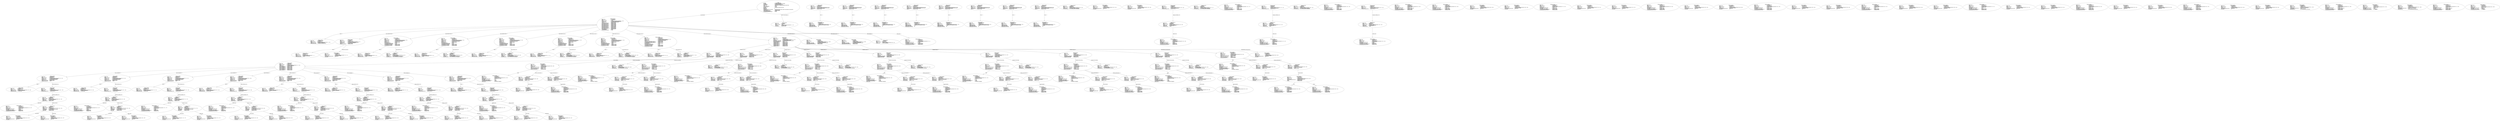 digraph "alignment_component_clause.adt" {
  Unit_3 -> Element_2305106
      [ label=Unit_Declaration ];
  Unit_3 -> Element_2293428
      [ label="Context_Clause_Elements ( 1)" ];
  Unit_3
      [ label=<<TABLE BORDER="0" CELLBORDER="0" CELLSPACING="0" CELLPADDING="0"> 
          <TR><TD COLSPAN="3">Unit_3</TD></TR>
          <TR><TD ALIGN="LEFT">Unit_Kind   </TD><TD> = </TD><TD ALIGN="LEFT">A_PROCEDURE_BODY</TD></TR>
          <TR><TD ALIGN="LEFT">Unit_Class   </TD><TD> = </TD><TD ALIGN="LEFT">A_PUBLIC_DECLARATION_AND_BODY</TD></TR>
          <TR><TD ALIGN="LEFT">Unit_Origin   </TD><TD> = </TD><TD ALIGN="LEFT">AN_APPLICATION_UNIT</TD></TR>
          <TR><TD ALIGN="LEFT">Unit_Full_Name    </TD><TD> = </TD><TD ALIGN="LEFT">Alignment_Component_Clause</TD></TR>
          <TR><TD ALIGN="LEFT">Unique_Name   </TD><TD> = </TD><TD ALIGN="LEFT">ASIS Context 1: Alignment_Component_Clause (body)</TD></TR>
          <TR><TD ALIGN="LEFT">Exists  </TD><TD> = </TD><TD ALIGN="LEFT">TRUE</TD></TR>
          <TR><TD ALIGN="LEFT">Can_Be_Main_Program     </TD><TD> = </TD><TD ALIGN="LEFT">TRUE</TD></TR>
          <TR><TD ALIGN="LEFT">Is_Body_Required     </TD><TD> = </TD><TD ALIGN="LEFT">TRUE</TD></TR>
          <TR><TD ALIGN="LEFT">Text_Name   </TD><TD> = </TD><TD ALIGN="LEFT">alignment_component_clause.adb</TD></TR>
          <TR><TD ALIGN="LEFT">Text_Form   </TD><TD> = </TD><TD ALIGN="LEFT"></TD></TR>
          <TR><TD ALIGN="LEFT">Object_Name   </TD><TD> = </TD><TD ALIGN="LEFT"></TD></TR>
          <TR><TD ALIGN="LEFT">Object_Form   </TD><TD> = </TD><TD ALIGN="LEFT"></TD></TR>
          <TR><TD ALIGN="LEFT">Compilation_Command_Line_Options         </TD><TD> = </TD><TD ALIGN="LEFT">-gnatA -gnatc -gnatt -gnatws -gnatyN -mtune=generic -march=x86-64</TD></TR>
          <TR><TD ALIGN="LEFT">Unit_Declaration     </TD><TD> = </TD><TD ALIGN="LEFT">Element_2305106</TD></TR>
          <TR><TD ALIGN="LEFT">Context_Clause_Elements ( 1)        </TD><TD> = </TD><TD ALIGN="LEFT">Element_2293428</TD></TR>
          <TR><TD ALIGN="LEFT">Corresponding_Declaration       </TD><TD> = </TD><TD ALIGN="LEFT">(none)</TD></TR>
          <TR><TD ALIGN="LEFT">Corresponding_Parent_Declaration         </TD><TD> = </TD><TD ALIGN="LEFT">Unit_1</TD></TR>
          </TABLE>> ];
  Element_2293428 -> Element_2292237
      [ label="Clause_Name ( 1)" ];
  Element_2293428
      [ label=<<TABLE BORDER="0" CELLBORDER="0" CELLSPACING="0" CELLPADDING="0"> 
          <TR><TD COLSPAN="3">Element_2293428</TD></TR>
          <TR><TD ALIGN="LEFT">Element_Kind    </TD><TD> = </TD><TD ALIGN="LEFT">A_CLAUSE</TD></TR>
          <TR><TD ALIGN="LEFT">Hash  </TD><TD> = </TD><TD ALIGN="LEFT"> 1346724249</TD></TR>
          <TR><TD ALIGN="LEFT">Enclosing_Element     </TD><TD> = </TD><TD ALIGN="LEFT">(none)</TD></TR>
          <TR><TD ALIGN="LEFT">Source  </TD><TD> = </TD><TD ALIGN="LEFT">Alignment_Component_Clause.adb - 4:1 .. 4:12</TD></TR>
          <TR><TD ALIGN="LEFT">Clause_Kind   </TD><TD> = </TD><TD ALIGN="LEFT">A_WITH_CLAUSE</TD></TR>
          <TR><TD ALIGN="LEFT">Clause_Name ( 1)     </TD><TD> = </TD><TD ALIGN="LEFT">Element_2292237</TD></TR>
          </TABLE>> ];
  Element_2292237
      [ label=<<TABLE BORDER="0" CELLBORDER="0" CELLSPACING="0" CELLPADDING="0"> 
          <TR><TD COLSPAN="3">Element_2292237</TD></TR>
          <TR><TD ALIGN="LEFT">Element_Kind    </TD><TD> = </TD><TD ALIGN="LEFT">AN_EXPRESSION</TD></TR>
          <TR><TD ALIGN="LEFT">Hash  </TD><TD> = </TD><TD ALIGN="LEFT"> 1346857369</TD></TR>
          <TR><TD ALIGN="LEFT">Enclosing_Element     </TD><TD> = </TD><TD ALIGN="LEFT">Element_2293428</TD></TR>
          <TR><TD ALIGN="LEFT">Source  </TD><TD> = </TD><TD ALIGN="LEFT">Alignment_Component_Clause.adb - 4:6 .. 4:11</TD></TR>
          <TR><TD ALIGN="LEFT">Expression_Kind    </TD><TD> = </TD><TD ALIGN="LEFT">AN_IDENTIFIER</TD></TR>
          <TR><TD ALIGN="LEFT">Corresponding_Expression_Type        </TD><TD> = </TD><TD ALIGN="LEFT">(none)</TD></TR>
          <TR><TD ALIGN="LEFT">Name_Image   </TD><TD> = </TD><TD ALIGN="LEFT">"System"</TD></TR>
          <TR><TD ALIGN="LEFT">Corresponding_Name_Definition        </TD><TD> = </TD><TD ALIGN="LEFT">Element_2643057</TD></TR>
          <TR><TD ALIGN="LEFT">Corresponding_Name_Definition_List ( 1)          </TD><TD> = </TD><TD ALIGN="LEFT">Element_2643057</TD></TR>
          <TR><TD ALIGN="LEFT">Corresponding_Name_Declaration        </TD><TD> = </TD><TD ALIGN="LEFT">Element_3394112</TD></TR>
          </TABLE>> ];
  Element_2305106 -> Element_2295057
      [ label="Names ( 1)" ];
  Element_2305106 -> Element_2314095
      [ label="Body_Declarative_Items ( 1)" ];
  Element_2305106 -> Element_2352082
      [ label="Body_Declarative_Items ( 2)" ];
  Element_2305106 -> Element_2390082
      [ label="Body_Declarative_Items ( 3)" ];
  Element_2305106 -> Element_2404082
      [ label="Body_Declarative_Items ( 4)" ];
  Element_2305106 -> Element_2416082
      [ label="Body_Declarative_Items ( 5)" ];
  Element_2305106 -> Element_2428082
      [ label="Body_Declarative_Items ( 6)" ];
  Element_2305106 -> Element_2560082
      [ label="Body_Declarative_Items ( 7)" ];
  Element_2305106 -> Element_2563431
      [ label="Body_Declarative_Items ( 8)" ];
  Element_2305106 -> Element_2624429
      [ label="Body_Declarative_Items ( 9)" ];
  Element_2305106 -> Element_2634429
      [ label="Body_Declarative_Items ( 10)" ];
  Element_2305106 -> Element_2637387
      [ label="Body_Statements ( 1)" ];
  Element_2305106
      [ label=<<TABLE BORDER="0" CELLBORDER="0" CELLSPACING="0" CELLPADDING="0"> 
          <TR><TD COLSPAN="3">Element_2305106</TD></TR>
          <TR><TD ALIGN="LEFT">Element_Kind    </TD><TD> = </TD><TD ALIGN="LEFT">A_DECLARATION</TD></TR>
          <TR><TD ALIGN="LEFT">Hash  </TD><TD> = </TD><TD ALIGN="LEFT"> 1410913302</TD></TR>
          <TR><TD ALIGN="LEFT">Enclosing_Element     </TD><TD> = </TD><TD ALIGN="LEFT">(none)</TD></TR>
          <TR><TD ALIGN="LEFT">Source  </TD><TD> = </TD><TD ALIGN="LEFT">Alignment_Component_Clause.adb - 6:1 .. 40:31</TD></TR>
          <TR><TD ALIGN="LEFT">Declaration_Kind     </TD><TD> = </TD><TD ALIGN="LEFT">A_PROCEDURE_BODY_DECLARATION</TD></TR>
          <TR><TD ALIGN="LEFT">Declaration_Origin     </TD><TD> = </TD><TD ALIGN="LEFT">AN_EXPLICIT_DECLARATION</TD></TR>
          <TR><TD ALIGN="LEFT">Names ( 1)   </TD><TD> = </TD><TD ALIGN="LEFT">Element_2295057</TD></TR>
          <TR><TD ALIGN="LEFT">Corresponding_End_Name      </TD><TD> = </TD><TD ALIGN="LEFT">Element_2638237</TD></TR>
          <TR><TD ALIGN="LEFT">Body_Declarative_Items ( 1)       </TD><TD> = </TD><TD ALIGN="LEFT">Element_2314095</TD></TR>
          <TR><TD ALIGN="LEFT">Body_Declarative_Items ( 2)       </TD><TD> = </TD><TD ALIGN="LEFT">Element_2352082</TD></TR>
          <TR><TD ALIGN="LEFT">Body_Declarative_Items ( 3)       </TD><TD> = </TD><TD ALIGN="LEFT">Element_2390082</TD></TR>
          <TR><TD ALIGN="LEFT">Body_Declarative_Items ( 4)       </TD><TD> = </TD><TD ALIGN="LEFT">Element_2404082</TD></TR>
          <TR><TD ALIGN="LEFT">Body_Declarative_Items ( 5)       </TD><TD> = </TD><TD ALIGN="LEFT">Element_2416082</TD></TR>
          <TR><TD ALIGN="LEFT">Body_Declarative_Items ( 6)       </TD><TD> = </TD><TD ALIGN="LEFT">Element_2428082</TD></TR>
          <TR><TD ALIGN="LEFT">Body_Declarative_Items ( 7)       </TD><TD> = </TD><TD ALIGN="LEFT">Element_2560082</TD></TR>
          <TR><TD ALIGN="LEFT">Body_Declarative_Items ( 8)       </TD><TD> = </TD><TD ALIGN="LEFT">Element_2563431</TD></TR>
          <TR><TD ALIGN="LEFT">Body_Declarative_Items ( 9)       </TD><TD> = </TD><TD ALIGN="LEFT">Element_2624429</TD></TR>
          <TR><TD ALIGN="LEFT">Body_Declarative_Items ( 10)        </TD><TD> = </TD><TD ALIGN="LEFT">Element_2634429</TD></TR>
          <TR><TD ALIGN="LEFT">Body_Statements ( 1)      </TD><TD> = </TD><TD ALIGN="LEFT">Element_2637387</TD></TR>
          <TR><TD ALIGN="LEFT">Is_Name_Repeated     </TD><TD> = </TD><TD ALIGN="LEFT">TRUE</TD></TR>
          <TR><TD ALIGN="LEFT">Corresponding_Declaration       </TD><TD> = </TD><TD ALIGN="LEFT">(none)</TD></TR>
          </TABLE>> ];
  Element_2295057
      [ label=<<TABLE BORDER="0" CELLBORDER="0" CELLSPACING="0" CELLPADDING="0"> 
          <TR><TD COLSPAN="3">Element_2295057</TD></TR>
          <TR><TD ALIGN="LEFT">Element_Kind    </TD><TD> = </TD><TD ALIGN="LEFT">A_DEFINING_NAME</TD></TR>
          <TR><TD ALIGN="LEFT">Hash  </TD><TD> = </TD><TD ALIGN="LEFT"> 1410888374</TD></TR>
          <TR><TD ALIGN="LEFT">Enclosing_Element     </TD><TD> = </TD><TD ALIGN="LEFT">Element_2305106</TD></TR>
          <TR><TD ALIGN="LEFT">Source  </TD><TD> = </TD><TD ALIGN="LEFT">Alignment_Component_Clause.adb - 6:11 .. 6:36</TD></TR>
          <TR><TD ALIGN="LEFT">Defining_Name_Kind     </TD><TD> = </TD><TD ALIGN="LEFT">A_DEFINING_IDENTIFIER</TD></TR>
          <TR><TD ALIGN="LEFT">Defining_Name_Image     </TD><TD> = </TD><TD ALIGN="LEFT">"Alignment_Component_Clause"</TD></TR>
          </TABLE>> ];
  Element_2314095 -> Element_2306057
      [ label="Names ( 1)" ];
  Element_2314095 -> Element_2313234
      [ label=Initialization_Expression ];
  Element_2314095
      [ label=<<TABLE BORDER="0" CELLBORDER="0" CELLSPACING="0" CELLPADDING="0"> 
          <TR><TD COLSPAN="3">Element_2314095</TD></TR>
          <TR><TD ALIGN="LEFT">Element_Kind    </TD><TD> = </TD><TD ALIGN="LEFT">A_DECLARATION</TD></TR>
          <TR><TD ALIGN="LEFT">Hash  </TD><TD> = </TD><TD ALIGN="LEFT"> 705584931</TD></TR>
          <TR><TD ALIGN="LEFT">Enclosing_Element     </TD><TD> = </TD><TD ALIGN="LEFT">Element_2305106</TD></TR>
          <TR><TD ALIGN="LEFT">Source  </TD><TD> = </TD><TD ALIGN="LEFT">Alignment_Component_Clause.adb - 7:4 .. 7:24</TD></TR>
          <TR><TD ALIGN="LEFT">Declaration_Kind     </TD><TD> = </TD><TD ALIGN="LEFT">AN_INTEGER_NUMBER_DECLARATION</TD></TR>
          <TR><TD ALIGN="LEFT">Declaration_Origin     </TD><TD> = </TD><TD ALIGN="LEFT">AN_EXPLICIT_DECLARATION</TD></TR>
          <TR><TD ALIGN="LEFT">Names ( 1)   </TD><TD> = </TD><TD ALIGN="LEFT">Element_2306057</TD></TR>
          <TR><TD ALIGN="LEFT">Initialization_Expression       </TD><TD> = </TD><TD ALIGN="LEFT">Element_2313234</TD></TR>
          </TABLE>> ];
  Element_2306057
      [ label=<<TABLE BORDER="0" CELLBORDER="0" CELLSPACING="0" CELLPADDING="0"> 
          <TR><TD COLSPAN="3">Element_2306057</TD></TR>
          <TR><TD ALIGN="LEFT">Element_Kind    </TD><TD> = </TD><TD ALIGN="LEFT">A_DEFINING_NAME</TD></TR>
          <TR><TD ALIGN="LEFT">Hash  </TD><TD> = </TD><TD ALIGN="LEFT"> 705575203</TD></TR>
          <TR><TD ALIGN="LEFT">Enclosing_Element     </TD><TD> = </TD><TD ALIGN="LEFT">Element_2314095</TD></TR>
          <TR><TD ALIGN="LEFT">Source  </TD><TD> = </TD><TD ALIGN="LEFT">Alignment_Component_Clause.adb - 7:4 .. 7:7</TD></TR>
          <TR><TD ALIGN="LEFT">Defining_Name_Kind     </TD><TD> = </TD><TD ALIGN="LEFT">A_DEFINING_IDENTIFIER</TD></TR>
          <TR><TD ALIGN="LEFT">Defining_Name_Image     </TD><TD> = </TD><TD ALIGN="LEFT">"Word"</TD></TR>
          </TABLE>> ];
  Element_2313234
      [ label=<<TABLE BORDER="0" CELLBORDER="0" CELLSPACING="0" CELLPADDING="0"> 
          <TR><TD COLSPAN="3">Element_2313234</TD></TR>
          <TR><TD ALIGN="LEFT">Element_Kind    </TD><TD> = </TD><TD ALIGN="LEFT">AN_EXPRESSION</TD></TR>
          <TR><TD ALIGN="LEFT">Hash  </TD><TD> = </TD><TD ALIGN="LEFT"> 705620539</TD></TR>
          <TR><TD ALIGN="LEFT">Enclosing_Element     </TD><TD> = </TD><TD ALIGN="LEFT">Element_2314095</TD></TR>
          <TR><TD ALIGN="LEFT">Source  </TD><TD> = </TD><TD ALIGN="LEFT">Alignment_Component_Clause.adb - 7:23 .. 7:23</TD></TR>
          <TR><TD ALIGN="LEFT">Expression_Kind    </TD><TD> = </TD><TD ALIGN="LEFT">AN_INTEGER_LITERAL</TD></TR>
          <TR><TD ALIGN="LEFT">Corresponding_Expression_Type        </TD><TD> = </TD><TD ALIGN="LEFT">Element_82</TD></TR>
          <TR><TD ALIGN="LEFT">Value_Image   </TD><TD> = </TD><TD ALIGN="LEFT">4</TD></TR>
          </TABLE>> ];
  Element_2352082 -> Element_2315057
      [ label="Names ( 1)" ];
  Element_2352082 -> Element_2322149
      [ label=Type_Declaration_View ];
  Element_2352082
      [ label=<<TABLE BORDER="0" CELLBORDER="0" CELLSPACING="0" CELLPADDING="0"> 
          <TR><TD COLSPAN="3">Element_2352082</TD></TR>
          <TR><TD ALIGN="LEFT">Element_Kind    </TD><TD> = </TD><TD ALIGN="LEFT">A_DECLARATION</TD></TR>
          <TR><TD ALIGN="LEFT">Hash  </TD><TD> = </TD><TD ALIGN="LEFT">-1794627311</TD></TR>
          <TR><TD ALIGN="LEFT">Enclosing_Element     </TD><TD> = </TD><TD ALIGN="LEFT">Element_2305106</TD></TR>
          <TR><TD ALIGN="LEFT">Source  </TD><TD> = </TD><TD ALIGN="LEFT">Alignment_Component_Clause.adb - 8:4 .. 8:35</TD></TR>
          <TR><TD ALIGN="LEFT">Declaration_Kind     </TD><TD> = </TD><TD ALIGN="LEFT">AN_ORDINARY_TYPE_DECLARATION</TD></TR>
          <TR><TD ALIGN="LEFT">Declaration_Origin     </TD><TD> = </TD><TD ALIGN="LEFT">AN_EXPLICIT_DECLARATION</TD></TR>
          <TR><TD ALIGN="LEFT">Names ( 1)   </TD><TD> = </TD><TD ALIGN="LEFT">Element_2315057</TD></TR>
          <TR><TD ALIGN="LEFT">Discriminant_Part     </TD><TD> = </TD><TD ALIGN="LEFT">(none)</TD></TR>
          <TR><TD ALIGN="LEFT">Type_Declaration_View      </TD><TD> = </TD><TD ALIGN="LEFT">Element_2322149</TD></TR>
          <TR><TD ALIGN="LEFT">Corresponding_Type_Declaration        </TD><TD> = </TD><TD ALIGN="LEFT">(none)</TD></TR>
          <TR><TD ALIGN="LEFT">Corresponding_Type_Partial_View        </TD><TD> = </TD><TD ALIGN="LEFT">(none)</TD></TR>
          <TR><TD ALIGN="LEFT">Corresponding_First_Subtype       </TD><TD> = </TD><TD ALIGN="LEFT">Element_2352082</TD></TR>
          <TR><TD ALIGN="LEFT">Corresponding_Last_Constraint        </TD><TD> = </TD><TD ALIGN="LEFT">Element_2352082</TD></TR>
          <TR><TD ALIGN="LEFT">Corresponding_Last_Subtype       </TD><TD> = </TD><TD ALIGN="LEFT">Element_2352082</TD></TR>
          </TABLE>> ];
  Element_2315057
      [ label=<<TABLE BORDER="0" CELLBORDER="0" CELLSPACING="0" CELLPADDING="0"> 
          <TR><TD COLSPAN="3">Element_2315057</TD></TR>
          <TR><TD ALIGN="LEFT">Element_Kind    </TD><TD> = </TD><TD ALIGN="LEFT">A_DEFINING_NAME</TD></TR>
          <TR><TD ALIGN="LEFT">Hash  </TD><TD> = </TD><TD ALIGN="LEFT">-1794630491</TD></TR>
          <TR><TD ALIGN="LEFT">Enclosing_Element     </TD><TD> = </TD><TD ALIGN="LEFT">Element_2352082</TD></TR>
          <TR><TD ALIGN="LEFT">Source  </TD><TD> = </TD><TD ALIGN="LEFT">Alignment_Component_Clause.adb - 8:9 .. 8:13</TD></TR>
          <TR><TD ALIGN="LEFT">Defining_Name_Kind     </TD><TD> = </TD><TD ALIGN="LEFT">A_DEFINING_IDENTIFIER</TD></TR>
          <TR><TD ALIGN="LEFT">Defining_Name_Image     </TD><TD> = </TD><TD ALIGN="LEFT">"State"</TD></TR>
          </TABLE>> ];
  Element_2322149
      [ label=<<TABLE BORDER="0" CELLBORDER="0" CELLSPACING="0" CELLPADDING="0"> 
          <TR><TD COLSPAN="3">Element_2322149</TD></TR>
          <TR><TD ALIGN="LEFT">Element_Kind    </TD><TD> = </TD><TD ALIGN="LEFT">A_DEFINITION</TD></TR>
          <TR><TD ALIGN="LEFT">Hash  </TD><TD> = </TD><TD ALIGN="LEFT">-1794618711</TD></TR>
          <TR><TD ALIGN="LEFT">Enclosing_Element     </TD><TD> = </TD><TD ALIGN="LEFT">Element_2352082</TD></TR>
          <TR><TD ALIGN="LEFT">Source  </TD><TD> = </TD><TD ALIGN="LEFT">Alignment_Component_Clause.adb - 8:26 .. 8:34</TD></TR>
          <TR><TD ALIGN="LEFT">Definition_Kind    </TD><TD> = </TD><TD ALIGN="LEFT">A_TYPE_DEFINITION</TD></TR>
          <TR><TD ALIGN="LEFT">Type_Kind   </TD><TD> = </TD><TD ALIGN="LEFT">AN_ENUMERATION_TYPE_DEFINITION</TD></TR>
          <TR><TD ALIGN="LEFT">ASIS_PROCESSING    </TD><TD> = </TD><TD ALIGN="LEFT">NOT_IMPLEMENTED_COMPLETELY</TD></TR>
          </TABLE>> ];
  Element_2323097 -> Element_2323059
      [ label="Names ( 1)" ];
  Element_2323097
      [ label=<<TABLE BORDER="0" CELLBORDER="0" CELLSPACING="0" CELLPADDING="0"> 
          <TR><TD COLSPAN="3">Element_2323097</TD></TR>
          <TR><TD ALIGN="LEFT">Element_Kind    </TD><TD> = </TD><TD ALIGN="LEFT">A_DECLARATION</TD></TR>
          <TR><TD ALIGN="LEFT">Hash  </TD><TD> = </TD><TD ALIGN="LEFT">-1794625363</TD></TR>
          <TR><TD ALIGN="LEFT">Enclosing_Element     </TD><TD> = </TD><TD ALIGN="LEFT">Element_2322149</TD></TR>
          <TR><TD ALIGN="LEFT">Source  </TD><TD> = </TD><TD ALIGN="LEFT">Alignment_Component_Clause.adb - 8:27 .. 8:27</TD></TR>
          <TR><TD ALIGN="LEFT">Declaration_Kind     </TD><TD> = </TD><TD ALIGN="LEFT">AN_ENUMERATION_LITERAL_SPECIFICATION</TD></TR>
          <TR><TD ALIGN="LEFT">Declaration_Origin     </TD><TD> = </TD><TD ALIGN="LEFT">AN_EXPLICIT_DECLARATION</TD></TR>
          <TR><TD ALIGN="LEFT">Names ( 1)   </TD><TD> = </TD><TD ALIGN="LEFT">Element_2323059</TD></TR>
          </TABLE>> ];
  Element_2323059
      [ label=<<TABLE BORDER="0" CELLBORDER="0" CELLSPACING="0" CELLPADDING="0"> 
          <TR><TD COLSPAN="3">Element_2323059</TD></TR>
          <TR><TD ALIGN="LEFT">Element_Kind    </TD><TD> = </TD><TD ALIGN="LEFT">A_DEFINING_NAME</TD></TR>
          <TR><TD ALIGN="LEFT">Hash  </TD><TD> = </TD><TD ALIGN="LEFT">-1794630227</TD></TR>
          <TR><TD ALIGN="LEFT">Enclosing_Element     </TD><TD> = </TD><TD ALIGN="LEFT">Element_2323097</TD></TR>
          <TR><TD ALIGN="LEFT">Source  </TD><TD> = </TD><TD ALIGN="LEFT">Alignment_Component_Clause.adb - 8:27 .. 8:27</TD></TR>
          <TR><TD ALIGN="LEFT">Defining_Name_Kind     </TD><TD> = </TD><TD ALIGN="LEFT">A_DEFINING_ENUMERATION_LITERAL</TD></TR>
          <TR><TD ALIGN="LEFT">Defining_Name_Image     </TD><TD> = </TD><TD ALIGN="LEFT">"A"</TD></TR>
          <TR><TD ALIGN="LEFT">Position_Number_Image      </TD><TD> = </TD><TD ALIGN="LEFT">0</TD></TR>
          <TR><TD ALIGN="LEFT">Representation_Value_Image       </TD><TD> = </TD><TD ALIGN="LEFT">0</TD></TR>
          </TABLE>> ];
  Element_2330097 -> Element_2330059
      [ label="Names ( 1)" ];
  Element_2330097
      [ label=<<TABLE BORDER="0" CELLBORDER="0" CELLSPACING="0" CELLPADDING="0"> 
          <TR><TD COLSPAN="3">Element_2330097</TD></TR>
          <TR><TD ALIGN="LEFT">Element_Kind    </TD><TD> = </TD><TD ALIGN="LEFT">A_DECLARATION</TD></TR>
          <TR><TD ALIGN="LEFT">Hash  </TD><TD> = </TD><TD ALIGN="LEFT">-1794625355</TD></TR>
          <TR><TD ALIGN="LEFT">Enclosing_Element     </TD><TD> = </TD><TD ALIGN="LEFT">Element_2322149</TD></TR>
          <TR><TD ALIGN="LEFT">Source  </TD><TD> = </TD><TD ALIGN="LEFT">Alignment_Component_Clause.adb - 8:29 .. 8:29</TD></TR>
          <TR><TD ALIGN="LEFT">Declaration_Kind     </TD><TD> = </TD><TD ALIGN="LEFT">AN_ENUMERATION_LITERAL_SPECIFICATION</TD></TR>
          <TR><TD ALIGN="LEFT">Declaration_Origin     </TD><TD> = </TD><TD ALIGN="LEFT">AN_EXPLICIT_DECLARATION</TD></TR>
          <TR><TD ALIGN="LEFT">Names ( 1)   </TD><TD> = </TD><TD ALIGN="LEFT">Element_2330059</TD></TR>
          </TABLE>> ];
  Element_2330059
      [ label=<<TABLE BORDER="0" CELLBORDER="0" CELLSPACING="0" CELLPADDING="0"> 
          <TR><TD COLSPAN="3">Element_2330059</TD></TR>
          <TR><TD ALIGN="LEFT">Element_Kind    </TD><TD> = </TD><TD ALIGN="LEFT">A_DEFINING_NAME</TD></TR>
          <TR><TD ALIGN="LEFT">Hash  </TD><TD> = </TD><TD ALIGN="LEFT">-1794630219</TD></TR>
          <TR><TD ALIGN="LEFT">Enclosing_Element     </TD><TD> = </TD><TD ALIGN="LEFT">Element_2330097</TD></TR>
          <TR><TD ALIGN="LEFT">Source  </TD><TD> = </TD><TD ALIGN="LEFT">Alignment_Component_Clause.adb - 8:29 .. 8:29</TD></TR>
          <TR><TD ALIGN="LEFT">Defining_Name_Kind     </TD><TD> = </TD><TD ALIGN="LEFT">A_DEFINING_ENUMERATION_LITERAL</TD></TR>
          <TR><TD ALIGN="LEFT">Defining_Name_Image     </TD><TD> = </TD><TD ALIGN="LEFT">"M"</TD></TR>
          <TR><TD ALIGN="LEFT">Position_Number_Image      </TD><TD> = </TD><TD ALIGN="LEFT">1</TD></TR>
          <TR><TD ALIGN="LEFT">Representation_Value_Image       </TD><TD> = </TD><TD ALIGN="LEFT">1</TD></TR>
          </TABLE>> ];
  Element_2337097 -> Element_2337059
      [ label="Names ( 1)" ];
  Element_2337097
      [ label=<<TABLE BORDER="0" CELLBORDER="0" CELLSPACING="0" CELLPADDING="0"> 
          <TR><TD COLSPAN="3">Element_2337097</TD></TR>
          <TR><TD ALIGN="LEFT">Element_Kind    </TD><TD> = </TD><TD ALIGN="LEFT">A_DECLARATION</TD></TR>
          <TR><TD ALIGN="LEFT">Hash  </TD><TD> = </TD><TD ALIGN="LEFT">-1794625347</TD></TR>
          <TR><TD ALIGN="LEFT">Enclosing_Element     </TD><TD> = </TD><TD ALIGN="LEFT">Element_2322149</TD></TR>
          <TR><TD ALIGN="LEFT">Source  </TD><TD> = </TD><TD ALIGN="LEFT">Alignment_Component_Clause.adb - 8:31 .. 8:31</TD></TR>
          <TR><TD ALIGN="LEFT">Declaration_Kind     </TD><TD> = </TD><TD ALIGN="LEFT">AN_ENUMERATION_LITERAL_SPECIFICATION</TD></TR>
          <TR><TD ALIGN="LEFT">Declaration_Origin     </TD><TD> = </TD><TD ALIGN="LEFT">AN_EXPLICIT_DECLARATION</TD></TR>
          <TR><TD ALIGN="LEFT">Names ( 1)   </TD><TD> = </TD><TD ALIGN="LEFT">Element_2337059</TD></TR>
          </TABLE>> ];
  Element_2337059
      [ label=<<TABLE BORDER="0" CELLBORDER="0" CELLSPACING="0" CELLPADDING="0"> 
          <TR><TD COLSPAN="3">Element_2337059</TD></TR>
          <TR><TD ALIGN="LEFT">Element_Kind    </TD><TD> = </TD><TD ALIGN="LEFT">A_DEFINING_NAME</TD></TR>
          <TR><TD ALIGN="LEFT">Hash  </TD><TD> = </TD><TD ALIGN="LEFT">-1794630211</TD></TR>
          <TR><TD ALIGN="LEFT">Enclosing_Element     </TD><TD> = </TD><TD ALIGN="LEFT">Element_2337097</TD></TR>
          <TR><TD ALIGN="LEFT">Source  </TD><TD> = </TD><TD ALIGN="LEFT">Alignment_Component_Clause.adb - 8:31 .. 8:31</TD></TR>
          <TR><TD ALIGN="LEFT">Defining_Name_Kind     </TD><TD> = </TD><TD ALIGN="LEFT">A_DEFINING_ENUMERATION_LITERAL</TD></TR>
          <TR><TD ALIGN="LEFT">Defining_Name_Image     </TD><TD> = </TD><TD ALIGN="LEFT">"W"</TD></TR>
          <TR><TD ALIGN="LEFT">Position_Number_Image      </TD><TD> = </TD><TD ALIGN="LEFT">2</TD></TR>
          <TR><TD ALIGN="LEFT">Representation_Value_Image       </TD><TD> = </TD><TD ALIGN="LEFT">2</TD></TR>
          </TABLE>> ];
  Element_2344097 -> Element_2344059
      [ label="Names ( 1)" ];
  Element_2344097
      [ label=<<TABLE BORDER="0" CELLBORDER="0" CELLSPACING="0" CELLPADDING="0"> 
          <TR><TD COLSPAN="3">Element_2344097</TD></TR>
          <TR><TD ALIGN="LEFT">Element_Kind    </TD><TD> = </TD><TD ALIGN="LEFT">A_DECLARATION</TD></TR>
          <TR><TD ALIGN="LEFT">Hash  </TD><TD> = </TD><TD ALIGN="LEFT">-1794625403</TD></TR>
          <TR><TD ALIGN="LEFT">Enclosing_Element     </TD><TD> = </TD><TD ALIGN="LEFT">Element_2322149</TD></TR>
          <TR><TD ALIGN="LEFT">Source  </TD><TD> = </TD><TD ALIGN="LEFT">Alignment_Component_Clause.adb - 8:33 .. 8:33</TD></TR>
          <TR><TD ALIGN="LEFT">Declaration_Kind     </TD><TD> = </TD><TD ALIGN="LEFT">AN_ENUMERATION_LITERAL_SPECIFICATION</TD></TR>
          <TR><TD ALIGN="LEFT">Declaration_Origin     </TD><TD> = </TD><TD ALIGN="LEFT">AN_EXPLICIT_DECLARATION</TD></TR>
          <TR><TD ALIGN="LEFT">Names ( 1)   </TD><TD> = </TD><TD ALIGN="LEFT">Element_2344059</TD></TR>
          </TABLE>> ];
  Element_2344059
      [ label=<<TABLE BORDER="0" CELLBORDER="0" CELLSPACING="0" CELLPADDING="0"> 
          <TR><TD COLSPAN="3">Element_2344059</TD></TR>
          <TR><TD ALIGN="LEFT">Element_Kind    </TD><TD> = </TD><TD ALIGN="LEFT">A_DEFINING_NAME</TD></TR>
          <TR><TD ALIGN="LEFT">Hash  </TD><TD> = </TD><TD ALIGN="LEFT">-1794630267</TD></TR>
          <TR><TD ALIGN="LEFT">Enclosing_Element     </TD><TD> = </TD><TD ALIGN="LEFT">Element_2344097</TD></TR>
          <TR><TD ALIGN="LEFT">Source  </TD><TD> = </TD><TD ALIGN="LEFT">Alignment_Component_Clause.adb - 8:33 .. 8:33</TD></TR>
          <TR><TD ALIGN="LEFT">Defining_Name_Kind     </TD><TD> = </TD><TD ALIGN="LEFT">A_DEFINING_ENUMERATION_LITERAL</TD></TR>
          <TR><TD ALIGN="LEFT">Defining_Name_Image     </TD><TD> = </TD><TD ALIGN="LEFT">"P"</TD></TR>
          <TR><TD ALIGN="LEFT">Position_Number_Image      </TD><TD> = </TD><TD ALIGN="LEFT">3</TD></TR>
          <TR><TD ALIGN="LEFT">Representation_Value_Image       </TD><TD> = </TD><TD ALIGN="LEFT">3</TD></TR>
          </TABLE>> ];
  Element_2390082 -> Element_2353057
      [ label="Names ( 1)" ];
  Element_2390082 -> Element_2360149
      [ label=Type_Declaration_View ];
  Element_2390082
      [ label=<<TABLE BORDER="0" CELLBORDER="0" CELLSPACING="0" CELLPADDING="0"> 
          <TR><TD COLSPAN="3">Element_2390082</TD></TR>
          <TR><TD ALIGN="LEFT">Element_Kind    </TD><TD> = </TD><TD ALIGN="LEFT">A_DECLARATION</TD></TR>
          <TR><TD ALIGN="LEFT">Hash  </TD><TD> = </TD><TD ALIGN="LEFT">-897280888</TD></TR>
          <TR><TD ALIGN="LEFT">Enclosing_Element     </TD><TD> = </TD><TD ALIGN="LEFT">Element_2305106</TD></TR>
          <TR><TD ALIGN="LEFT">Source  </TD><TD> = </TD><TD ALIGN="LEFT">Alignment_Component_Clause.adb - 9:4 .. 9:49</TD></TR>
          <TR><TD ALIGN="LEFT">Declaration_Kind     </TD><TD> = </TD><TD ALIGN="LEFT">AN_ORDINARY_TYPE_DECLARATION</TD></TR>
          <TR><TD ALIGN="LEFT">Declaration_Origin     </TD><TD> = </TD><TD ALIGN="LEFT">AN_EXPLICIT_DECLARATION</TD></TR>
          <TR><TD ALIGN="LEFT">Names ( 1)   </TD><TD> = </TD><TD ALIGN="LEFT">Element_2353057</TD></TR>
          <TR><TD ALIGN="LEFT">Discriminant_Part     </TD><TD> = </TD><TD ALIGN="LEFT">(none)</TD></TR>
          <TR><TD ALIGN="LEFT">Type_Declaration_View      </TD><TD> = </TD><TD ALIGN="LEFT">Element_2360149</TD></TR>
          <TR><TD ALIGN="LEFT">Corresponding_Type_Declaration        </TD><TD> = </TD><TD ALIGN="LEFT">(none)</TD></TR>
          <TR><TD ALIGN="LEFT">Corresponding_Type_Partial_View        </TD><TD> = </TD><TD ALIGN="LEFT">(none)</TD></TR>
          <TR><TD ALIGN="LEFT">Corresponding_First_Subtype       </TD><TD> = </TD><TD ALIGN="LEFT">Element_2390082</TD></TR>
          <TR><TD ALIGN="LEFT">Corresponding_Last_Constraint        </TD><TD> = </TD><TD ALIGN="LEFT">Element_2390082</TD></TR>
          <TR><TD ALIGN="LEFT">Corresponding_Last_Subtype       </TD><TD> = </TD><TD ALIGN="LEFT">Element_2390082</TD></TR>
          </TABLE>> ];
  Element_2353057
      [ label=<<TABLE BORDER="0" CELLBORDER="0" CELLSPACING="0" CELLPADDING="0"> 
          <TR><TD COLSPAN="3">Element_2353057</TD></TR>
          <TR><TD ALIGN="LEFT">Element_Kind    </TD><TD> = </TD><TD ALIGN="LEFT">A_DEFINING_NAME</TD></TR>
          <TR><TD ALIGN="LEFT">Hash  </TD><TD> = </TD><TD ALIGN="LEFT">-897282478</TD></TR>
          <TR><TD ALIGN="LEFT">Enclosing_Element     </TD><TD> = </TD><TD ALIGN="LEFT">Element_2390082</TD></TR>
          <TR><TD ALIGN="LEFT">Source  </TD><TD> = </TD><TD ALIGN="LEFT">Alignment_Component_Clause.adb - 9:9 .. 9:12</TD></TR>
          <TR><TD ALIGN="LEFT">Defining_Name_Kind     </TD><TD> = </TD><TD ALIGN="LEFT">A_DEFINING_IDENTIFIER</TD></TR>
          <TR><TD ALIGN="LEFT">Defining_Name_Image     </TD><TD> = </TD><TD ALIGN="LEFT">"Mode"</TD></TR>
          </TABLE>> ];
  Element_2360149
      [ label=<<TABLE BORDER="0" CELLBORDER="0" CELLSPACING="0" CELLPADDING="0"> 
          <TR><TD COLSPAN="3">Element_2360149</TD></TR>
          <TR><TD ALIGN="LEFT">Element_Kind    </TD><TD> = </TD><TD ALIGN="LEFT">A_DEFINITION</TD></TR>
          <TR><TD ALIGN="LEFT">Hash  </TD><TD> = </TD><TD ALIGN="LEFT">-897276588</TD></TR>
          <TR><TD ALIGN="LEFT">Enclosing_Element     </TD><TD> = </TD><TD ALIGN="LEFT">Element_2390082</TD></TR>
          <TR><TD ALIGN="LEFT">Source  </TD><TD> = </TD><TD ALIGN="LEFT">Alignment_Component_Clause.adb - 9:26 .. 9:48</TD></TR>
          <TR><TD ALIGN="LEFT">Definition_Kind    </TD><TD> = </TD><TD ALIGN="LEFT">A_TYPE_DEFINITION</TD></TR>
          <TR><TD ALIGN="LEFT">Type_Kind   </TD><TD> = </TD><TD ALIGN="LEFT">AN_ENUMERATION_TYPE_DEFINITION</TD></TR>
          <TR><TD ALIGN="LEFT">ASIS_PROCESSING    </TD><TD> = </TD><TD ALIGN="LEFT">NOT_IMPLEMENTED_COMPLETELY</TD></TR>
          </TABLE>> ];
  Element_2361097 -> Element_2361059
      [ label="Names ( 1)" ];
  Element_2361097
      [ label=<<TABLE BORDER="0" CELLBORDER="0" CELLSPACING="0" CELLPADDING="0"> 
          <TR><TD COLSPAN="3">Element_2361097</TD></TR>
          <TR><TD ALIGN="LEFT">Element_Kind    </TD><TD> = </TD><TD ALIGN="LEFT">A_DECLARATION</TD></TR>
          <TR><TD ALIGN="LEFT">Hash  </TD><TD> = </TD><TD ALIGN="LEFT">-897279914</TD></TR>
          <TR><TD ALIGN="LEFT">Enclosing_Element     </TD><TD> = </TD><TD ALIGN="LEFT">Element_2360149</TD></TR>
          <TR><TD ALIGN="LEFT">Source  </TD><TD> = </TD><TD ALIGN="LEFT">Alignment_Component_Clause.adb - 9:27 .. 9:29</TD></TR>
          <TR><TD ALIGN="LEFT">Declaration_Kind     </TD><TD> = </TD><TD ALIGN="LEFT">AN_ENUMERATION_LITERAL_SPECIFICATION</TD></TR>
          <TR><TD ALIGN="LEFT">Declaration_Origin     </TD><TD> = </TD><TD ALIGN="LEFT">AN_EXPLICIT_DECLARATION</TD></TR>
          <TR><TD ALIGN="LEFT">Names ( 1)   </TD><TD> = </TD><TD ALIGN="LEFT">Element_2361059</TD></TR>
          </TABLE>> ];
  Element_2361059
      [ label=<<TABLE BORDER="0" CELLBORDER="0" CELLSPACING="0" CELLPADDING="0"> 
          <TR><TD COLSPAN="3">Element_2361059</TD></TR>
          <TR><TD ALIGN="LEFT">Element_Kind    </TD><TD> = </TD><TD ALIGN="LEFT">A_DEFINING_NAME</TD></TR>
          <TR><TD ALIGN="LEFT">Hash  </TD><TD> = </TD><TD ALIGN="LEFT">-897282346</TD></TR>
          <TR><TD ALIGN="LEFT">Enclosing_Element     </TD><TD> = </TD><TD ALIGN="LEFT">Element_2361097</TD></TR>
          <TR><TD ALIGN="LEFT">Source  </TD><TD> = </TD><TD ALIGN="LEFT">Alignment_Component_Clause.adb - 9:27 .. 9:29</TD></TR>
          <TR><TD ALIGN="LEFT">Defining_Name_Kind     </TD><TD> = </TD><TD ALIGN="LEFT">A_DEFINING_ENUMERATION_LITERAL</TD></TR>
          <TR><TD ALIGN="LEFT">Defining_Name_Image     </TD><TD> = </TD><TD ALIGN="LEFT">"Fix"</TD></TR>
          <TR><TD ALIGN="LEFT">Position_Number_Image      </TD><TD> = </TD><TD ALIGN="LEFT">0</TD></TR>
          <TR><TD ALIGN="LEFT">Representation_Value_Image       </TD><TD> = </TD><TD ALIGN="LEFT">0</TD></TR>
          </TABLE>> ];
  Element_2368097 -> Element_2368059
      [ label="Names ( 1)" ];
  Element_2368097
      [ label=<<TABLE BORDER="0" CELLBORDER="0" CELLSPACING="0" CELLPADDING="0"> 
          <TR><TD COLSPAN="3">Element_2368097</TD></TR>
          <TR><TD ALIGN="LEFT">Element_Kind    </TD><TD> = </TD><TD ALIGN="LEFT">A_DECLARATION</TD></TR>
          <TR><TD ALIGN="LEFT">Hash  </TD><TD> = </TD><TD ALIGN="LEFT">-897279936</TD></TR>
          <TR><TD ALIGN="LEFT">Enclosing_Element     </TD><TD> = </TD><TD ALIGN="LEFT">Element_2360149</TD></TR>
          <TR><TD ALIGN="LEFT">Source  </TD><TD> = </TD><TD ALIGN="LEFT">Alignment_Component_Clause.adb - 9:32 .. 9:34</TD></TR>
          <TR><TD ALIGN="LEFT">Declaration_Kind     </TD><TD> = </TD><TD ALIGN="LEFT">AN_ENUMERATION_LITERAL_SPECIFICATION</TD></TR>
          <TR><TD ALIGN="LEFT">Declaration_Origin     </TD><TD> = </TD><TD ALIGN="LEFT">AN_EXPLICIT_DECLARATION</TD></TR>
          <TR><TD ALIGN="LEFT">Names ( 1)   </TD><TD> = </TD><TD ALIGN="LEFT">Element_2368059</TD></TR>
          </TABLE>> ];
  Element_2368059
      [ label=<<TABLE BORDER="0" CELLBORDER="0" CELLSPACING="0" CELLPADDING="0"> 
          <TR><TD COLSPAN="3">Element_2368059</TD></TR>
          <TR><TD ALIGN="LEFT">Element_Kind    </TD><TD> = </TD><TD ALIGN="LEFT">A_DEFINING_NAME</TD></TR>
          <TR><TD ALIGN="LEFT">Hash  </TD><TD> = </TD><TD ALIGN="LEFT">-897282368</TD></TR>
          <TR><TD ALIGN="LEFT">Enclosing_Element     </TD><TD> = </TD><TD ALIGN="LEFT">Element_2368097</TD></TR>
          <TR><TD ALIGN="LEFT">Source  </TD><TD> = </TD><TD ALIGN="LEFT">Alignment_Component_Clause.adb - 9:32 .. 9:34</TD></TR>
          <TR><TD ALIGN="LEFT">Defining_Name_Kind     </TD><TD> = </TD><TD ALIGN="LEFT">A_DEFINING_ENUMERATION_LITERAL</TD></TR>
          <TR><TD ALIGN="LEFT">Defining_Name_Image     </TD><TD> = </TD><TD ALIGN="LEFT">"Dec"</TD></TR>
          <TR><TD ALIGN="LEFT">Position_Number_Image      </TD><TD> = </TD><TD ALIGN="LEFT">1</TD></TR>
          <TR><TD ALIGN="LEFT">Representation_Value_Image       </TD><TD> = </TD><TD ALIGN="LEFT">1</TD></TR>
          </TABLE>> ];
  Element_2375097 -> Element_2375059
      [ label="Names ( 1)" ];
  Element_2375097
      [ label=<<TABLE BORDER="0" CELLBORDER="0" CELLSPACING="0" CELLPADDING="0"> 
          <TR><TD COLSPAN="3">Element_2375097</TD></TR>
          <TR><TD ALIGN="LEFT">Element_Kind    </TD><TD> = </TD><TD ALIGN="LEFT">A_DECLARATION</TD></TR>
          <TR><TD ALIGN="LEFT">Hash  </TD><TD> = </TD><TD ALIGN="LEFT">-897279926</TD></TR>
          <TR><TD ALIGN="LEFT">Enclosing_Element     </TD><TD> = </TD><TD ALIGN="LEFT">Element_2360149</TD></TR>
          <TR><TD ALIGN="LEFT">Source  </TD><TD> = </TD><TD ALIGN="LEFT">Alignment_Component_Clause.adb - 9:37 .. 9:39</TD></TR>
          <TR><TD ALIGN="LEFT">Declaration_Kind     </TD><TD> = </TD><TD ALIGN="LEFT">AN_ENUMERATION_LITERAL_SPECIFICATION</TD></TR>
          <TR><TD ALIGN="LEFT">Declaration_Origin     </TD><TD> = </TD><TD ALIGN="LEFT">AN_EXPLICIT_DECLARATION</TD></TR>
          <TR><TD ALIGN="LEFT">Names ( 1)   </TD><TD> = </TD><TD ALIGN="LEFT">Element_2375059</TD></TR>
          </TABLE>> ];
  Element_2375059
      [ label=<<TABLE BORDER="0" CELLBORDER="0" CELLSPACING="0" CELLPADDING="0"> 
          <TR><TD COLSPAN="3">Element_2375059</TD></TR>
          <TR><TD ALIGN="LEFT">Element_Kind    </TD><TD> = </TD><TD ALIGN="LEFT">A_DEFINING_NAME</TD></TR>
          <TR><TD ALIGN="LEFT">Hash  </TD><TD> = </TD><TD ALIGN="LEFT">-897282358</TD></TR>
          <TR><TD ALIGN="LEFT">Enclosing_Element     </TD><TD> = </TD><TD ALIGN="LEFT">Element_2375097</TD></TR>
          <TR><TD ALIGN="LEFT">Source  </TD><TD> = </TD><TD ALIGN="LEFT">Alignment_Component_Clause.adb - 9:37 .. 9:39</TD></TR>
          <TR><TD ALIGN="LEFT">Defining_Name_Kind     </TD><TD> = </TD><TD ALIGN="LEFT">A_DEFINING_ENUMERATION_LITERAL</TD></TR>
          <TR><TD ALIGN="LEFT">Defining_Name_Image     </TD><TD> = </TD><TD ALIGN="LEFT">"Exp"</TD></TR>
          <TR><TD ALIGN="LEFT">Position_Number_Image      </TD><TD> = </TD><TD ALIGN="LEFT">2</TD></TR>
          <TR><TD ALIGN="LEFT">Representation_Value_Image       </TD><TD> = </TD><TD ALIGN="LEFT">2</TD></TR>
          </TABLE>> ];
  Element_2382097 -> Element_2382059
      [ label="Names ( 1)" ];
  Element_2382097
      [ label=<<TABLE BORDER="0" CELLBORDER="0" CELLSPACING="0" CELLPADDING="0"> 
          <TR><TD COLSPAN="3">Element_2382097</TD></TR>
          <TR><TD ALIGN="LEFT">Element_Kind    </TD><TD> = </TD><TD ALIGN="LEFT">A_DECLARATION</TD></TR>
          <TR><TD ALIGN="LEFT">Hash  </TD><TD> = </TD><TD ALIGN="LEFT">-897279916</TD></TR>
          <TR><TD ALIGN="LEFT">Enclosing_Element     </TD><TD> = </TD><TD ALIGN="LEFT">Element_2360149</TD></TR>
          <TR><TD ALIGN="LEFT">Source  </TD><TD> = </TD><TD ALIGN="LEFT">Alignment_Component_Clause.adb - 9:42 .. 9:47</TD></TR>
          <TR><TD ALIGN="LEFT">Declaration_Kind     </TD><TD> = </TD><TD ALIGN="LEFT">AN_ENUMERATION_LITERAL_SPECIFICATION</TD></TR>
          <TR><TD ALIGN="LEFT">Declaration_Origin     </TD><TD> = </TD><TD ALIGN="LEFT">AN_EXPLICIT_DECLARATION</TD></TR>
          <TR><TD ALIGN="LEFT">Names ( 1)   </TD><TD> = </TD><TD ALIGN="LEFT">Element_2382059</TD></TR>
          </TABLE>> ];
  Element_2382059
      [ label=<<TABLE BORDER="0" CELLBORDER="0" CELLSPACING="0" CELLPADDING="0"> 
          <TR><TD COLSPAN="3">Element_2382059</TD></TR>
          <TR><TD ALIGN="LEFT">Element_Kind    </TD><TD> = </TD><TD ALIGN="LEFT">A_DEFINING_NAME</TD></TR>
          <TR><TD ALIGN="LEFT">Hash  </TD><TD> = </TD><TD ALIGN="LEFT">-897282348</TD></TR>
          <TR><TD ALIGN="LEFT">Enclosing_Element     </TD><TD> = </TD><TD ALIGN="LEFT">Element_2382097</TD></TR>
          <TR><TD ALIGN="LEFT">Source  </TD><TD> = </TD><TD ALIGN="LEFT">Alignment_Component_Clause.adb - 9:42 .. 9:47</TD></TR>
          <TR><TD ALIGN="LEFT">Defining_Name_Kind     </TD><TD> = </TD><TD ALIGN="LEFT">A_DEFINING_ENUMERATION_LITERAL</TD></TR>
          <TR><TD ALIGN="LEFT">Defining_Name_Image     </TD><TD> = </TD><TD ALIGN="LEFT">"Signif"</TD></TR>
          <TR><TD ALIGN="LEFT">Position_Number_Image      </TD><TD> = </TD><TD ALIGN="LEFT">3</TD></TR>
          <TR><TD ALIGN="LEFT">Representation_Value_Image       </TD><TD> = </TD><TD ALIGN="LEFT">3</TD></TR>
          </TABLE>> ];
  Element_2404082 -> Element_2391057
      [ label="Names ( 1)" ];
  Element_2404082 -> Element_2399161
      [ label=Type_Declaration_View ];
  Element_2404082
      [ label=<<TABLE BORDER="0" CELLBORDER="0" CELLSPACING="0" CELLPADDING="0"> 
          <TR><TD COLSPAN="3">Element_2404082</TD></TR>
          <TR><TD ALIGN="LEFT">Element_Kind    </TD><TD> = </TD><TD ALIGN="LEFT">A_DECLARATION</TD></TR>
          <TR><TD ALIGN="LEFT">Hash  </TD><TD> = </TD><TD ALIGN="LEFT"> 1698859588</TD></TR>
          <TR><TD ALIGN="LEFT">Enclosing_Element     </TD><TD> = </TD><TD ALIGN="LEFT">Element_2305106</TD></TR>
          <TR><TD ALIGN="LEFT">Source  </TD><TD> = </TD><TD ALIGN="LEFT">Alignment_Component_Clause.adb - 10:4 .. 10:50</TD></TR>
          <TR><TD ALIGN="LEFT">Declaration_Kind     </TD><TD> = </TD><TD ALIGN="LEFT">AN_ORDINARY_TYPE_DECLARATION</TD></TR>
          <TR><TD ALIGN="LEFT">Declaration_Origin     </TD><TD> = </TD><TD ALIGN="LEFT">AN_EXPLICIT_DECLARATION</TD></TR>
          <TR><TD ALIGN="LEFT">Names ( 1)   </TD><TD> = </TD><TD ALIGN="LEFT">Element_2391057</TD></TR>
          <TR><TD ALIGN="LEFT">Discriminant_Part     </TD><TD> = </TD><TD ALIGN="LEFT">(none)</TD></TR>
          <TR><TD ALIGN="LEFT">Type_Declaration_View      </TD><TD> = </TD><TD ALIGN="LEFT">Element_2399161</TD></TR>
          <TR><TD ALIGN="LEFT">Corresponding_Type_Declaration        </TD><TD> = </TD><TD ALIGN="LEFT">(none)</TD></TR>
          <TR><TD ALIGN="LEFT">Corresponding_Type_Partial_View        </TD><TD> = </TD><TD ALIGN="LEFT">(none)</TD></TR>
          <TR><TD ALIGN="LEFT">Corresponding_First_Subtype       </TD><TD> = </TD><TD ALIGN="LEFT">Element_2404082</TD></TR>
          <TR><TD ALIGN="LEFT">Corresponding_Last_Constraint        </TD><TD> = </TD><TD ALIGN="LEFT">Element_2404082</TD></TR>
          <TR><TD ALIGN="LEFT">Corresponding_Last_Subtype       </TD><TD> = </TD><TD ALIGN="LEFT">Element_2404082</TD></TR>
          </TABLE>> ];
  Element_2391057
      [ label=<<TABLE BORDER="0" CELLBORDER="0" CELLSPACING="0" CELLPADDING="0"> 
          <TR><TD COLSPAN="3">Element_2391057</TD></TR>
          <TR><TD ALIGN="LEFT">Element_Kind    </TD><TD> = </TD><TD ALIGN="LEFT">A_DEFINING_NAME</TD></TR>
          <TR><TD ALIGN="LEFT">Hash  </TD><TD> = </TD><TD ALIGN="LEFT"> 1698858793</TD></TR>
          <TR><TD ALIGN="LEFT">Enclosing_Element     </TD><TD> = </TD><TD ALIGN="LEFT">Element_2404082</TD></TR>
          <TR><TD ALIGN="LEFT">Source  </TD><TD> = </TD><TD ALIGN="LEFT">Alignment_Component_Clause.adb - 10:9 .. 10:17</TD></TR>
          <TR><TD ALIGN="LEFT">Defining_Name_Kind     </TD><TD> = </TD><TD ALIGN="LEFT">A_DEFINING_IDENTIFIER</TD></TR>
          <TR><TD ALIGN="LEFT">Defining_Name_Image     </TD><TD> = </TD><TD ALIGN="LEFT">"Byte_Mask"</TD></TR>
          </TABLE>> ];
  Element_2399161
      [ label=<<TABLE BORDER="0" CELLBORDER="0" CELLSPACING="0" CELLPADDING="0"> 
          <TR><TD COLSPAN="3">Element_2399161</TD></TR>
          <TR><TD ALIGN="LEFT">Element_Kind    </TD><TD> = </TD><TD ALIGN="LEFT">A_DEFINITION</TD></TR>
          <TR><TD ALIGN="LEFT">Hash  </TD><TD> = </TD><TD ALIGN="LEFT"> 1698862122</TD></TR>
          <TR><TD ALIGN="LEFT">Enclosing_Element     </TD><TD> = </TD><TD ALIGN="LEFT">Element_2404082</TD></TR>
          <TR><TD ALIGN="LEFT">Source  </TD><TD> = </TD><TD ALIGN="LEFT">Alignment_Component_Clause.adb - 10:26 .. 10:49</TD></TR>
          <TR><TD ALIGN="LEFT">Definition_Kind    </TD><TD> = </TD><TD ALIGN="LEFT">A_TYPE_DEFINITION</TD></TR>
          <TR><TD ALIGN="LEFT">Type_Kind   </TD><TD> = </TD><TD ALIGN="LEFT">A_CONSTRAINED_ARRAY_DEFINITION</TD></TR>
          <TR><TD ALIGN="LEFT">ASIS_PROCESSING    </TD><TD> = </TD><TD ALIGN="LEFT">NOT_IMPLEMENTED_COMPLETELY</TD></TR>
          </TABLE>> ];
  Element_2400186
      [ label=<<TABLE BORDER="0" CELLBORDER="0" CELLSPACING="0" CELLPADDING="0"> 
          <TR><TD COLSPAN="3">Element_2400186</TD></TR>
          <TR><TD ALIGN="LEFT">Element_Kind    </TD><TD> = </TD><TD ALIGN="LEFT">A_DEFINITION</TD></TR>
          <TR><TD ALIGN="LEFT">Hash  </TD><TD> = </TD><TD ALIGN="LEFT"> 1698862914</TD></TR>
          <TR><TD ALIGN="LEFT">Enclosing_Element     </TD><TD> = </TD><TD ALIGN="LEFT">Element_2399161</TD></TR>
          <TR><TD ALIGN="LEFT">Source  </TD><TD> = </TD><TD ALIGN="LEFT">Alignment_Component_Clause.adb - 10:33 .. 10:36</TD></TR>
          <TR><TD ALIGN="LEFT">Definition_Kind    </TD><TD> = </TD><TD ALIGN="LEFT">A_DISCRETE_SUBTYPE_DEFINITION</TD></TR>
          <TR><TD ALIGN="LEFT">ASIS_PROCESSING    </TD><TD> = </TD><TD ALIGN="LEFT">NOT_IMPLEMENTED_COMPLETELY</TD></TR>
          </TABLE>> ];
  Element_2398234
      [ label=<<TABLE BORDER="0" CELLBORDER="0" CELLSPACING="0" CELLPADDING="0"> 
          <TR><TD COLSPAN="3">Element_2398234</TD></TR>
          <TR><TD ALIGN="LEFT">Element_Kind    </TD><TD> = </TD><TD ALIGN="LEFT">AN_EXPRESSION</TD></TR>
          <TR><TD ALIGN="LEFT">Hash  </TD><TD> = </TD><TD ALIGN="LEFT"> 1698864449</TD></TR>
          <TR><TD ALIGN="LEFT">Enclosing_Element     </TD><TD> = </TD><TD ALIGN="LEFT">Element_2400186</TD></TR>
          <TR><TD ALIGN="LEFT">Source  </TD><TD> = </TD><TD ALIGN="LEFT">Alignment_Component_Clause.adb - 10:33 .. 10:33</TD></TR>
          <TR><TD ALIGN="LEFT">Expression_Kind    </TD><TD> = </TD><TD ALIGN="LEFT">AN_INTEGER_LITERAL</TD></TR>
          <TR><TD ALIGN="LEFT">Corresponding_Expression_Type        </TD><TD> = </TD><TD ALIGN="LEFT">Element_82</TD></TR>
          <TR><TD ALIGN="LEFT">Value_Image   </TD><TD> = </TD><TD ALIGN="LEFT">0</TD></TR>
          </TABLE>> ];
  Element_2401234
      [ label=<<TABLE BORDER="0" CELLBORDER="0" CELLSPACING="0" CELLPADDING="0"> 
          <TR><TD COLSPAN="3">Element_2401234</TD></TR>
          <TR><TD ALIGN="LEFT">Element_Kind    </TD><TD> = </TD><TD ALIGN="LEFT">AN_EXPRESSION</TD></TR>
          <TR><TD ALIGN="LEFT">Hash  </TD><TD> = </TD><TD ALIGN="LEFT"> 1698864452</TD></TR>
          <TR><TD ALIGN="LEFT">Enclosing_Element     </TD><TD> = </TD><TD ALIGN="LEFT">Element_2400186</TD></TR>
          <TR><TD ALIGN="LEFT">Source  </TD><TD> = </TD><TD ALIGN="LEFT">Alignment_Component_Clause.adb - 10:36 .. 10:36</TD></TR>
          <TR><TD ALIGN="LEFT">Expression_Kind    </TD><TD> = </TD><TD ALIGN="LEFT">AN_INTEGER_LITERAL</TD></TR>
          <TR><TD ALIGN="LEFT">Corresponding_Expression_Type        </TD><TD> = </TD><TD ALIGN="LEFT">Element_82</TD></TR>
          <TR><TD ALIGN="LEFT">Value_Image   </TD><TD> = </TD><TD ALIGN="LEFT">7</TD></TR>
          </TABLE>> ];
  Element_2403183 -> Element_2402176
      [ label=Component_Definition_View ];
  Element_2403183
      [ label=<<TABLE BORDER="0" CELLBORDER="0" CELLSPACING="0" CELLPADDING="0"> 
          <TR><TD COLSPAN="3">Element_2403183</TD></TR>
          <TR><TD ALIGN="LEFT">Element_Kind    </TD><TD> = </TD><TD ALIGN="LEFT">A_DEFINITION</TD></TR>
          <TR><TD ALIGN="LEFT">Hash  </TD><TD> = </TD><TD ALIGN="LEFT"> 1698862827</TD></TR>
          <TR><TD ALIGN="LEFT">Enclosing_Element     </TD><TD> = </TD><TD ALIGN="LEFT">Element_2399161</TD></TR>
          <TR><TD ALIGN="LEFT">Source  </TD><TD> = </TD><TD ALIGN="LEFT">Alignment_Component_Clause.adb - 10:43 .. 10:49</TD></TR>
          <TR><TD ALIGN="LEFT">Definition_Kind    </TD><TD> = </TD><TD ALIGN="LEFT">A_COMPONENT_DEFINITION</TD></TR>
          <TR><TD ALIGN="LEFT">Component_Definition_View       </TD><TD> = </TD><TD ALIGN="LEFT">Element_2402176</TD></TR>
          </TABLE>> ];
  Element_2402176 -> Element_2402237
      [ label=Subtype_Mark ];
  Element_2402176
      [ label=<<TABLE BORDER="0" CELLBORDER="0" CELLSPACING="0" CELLPADDING="0"> 
          <TR><TD COLSPAN="3">Element_2402176</TD></TR>
          <TR><TD ALIGN="LEFT">Element_Kind    </TD><TD> = </TD><TD ALIGN="LEFT">A_DEFINITION</TD></TR>
          <TR><TD ALIGN="LEFT">Hash  </TD><TD> = </TD><TD ALIGN="LEFT"> 1698862603</TD></TR>
          <TR><TD ALIGN="LEFT">Enclosing_Element     </TD><TD> = </TD><TD ALIGN="LEFT">Element_2403183</TD></TR>
          <TR><TD ALIGN="LEFT">Source  </TD><TD> = </TD><TD ALIGN="LEFT">Alignment_Component_Clause.adb - 10:43 .. 10:49</TD></TR>
          <TR><TD ALIGN="LEFT">Definition_Kind    </TD><TD> = </TD><TD ALIGN="LEFT">A_SUBTYPE_INDICATION</TD></TR>
          <TR><TD ALIGN="LEFT">Subtype_Mark    </TD><TD> = </TD><TD ALIGN="LEFT">Element_2402237</TD></TR>
          <TR><TD ALIGN="LEFT">Subtype_Constraint     </TD><TD> = </TD><TD ALIGN="LEFT">(none)</TD></TR>
          </TABLE>> ];
  Element_2402237
      [ label=<<TABLE BORDER="0" CELLBORDER="0" CELLSPACING="0" CELLPADDING="0"> 
          <TR><TD COLSPAN="3">Element_2402237</TD></TR>
          <TR><TD ALIGN="LEFT">Element_Kind    </TD><TD> = </TD><TD ALIGN="LEFT">AN_EXPRESSION</TD></TR>
          <TR><TD ALIGN="LEFT">Hash  </TD><TD> = </TD><TD ALIGN="LEFT"> 1698864555</TD></TR>
          <TR><TD ALIGN="LEFT">Enclosing_Element     </TD><TD> = </TD><TD ALIGN="LEFT">Element_2402176</TD></TR>
          <TR><TD ALIGN="LEFT">Source  </TD><TD> = </TD><TD ALIGN="LEFT">Alignment_Component_Clause.adb - 10:43 .. 10:49</TD></TR>
          <TR><TD ALIGN="LEFT">Expression_Kind    </TD><TD> = </TD><TD ALIGN="LEFT">AN_IDENTIFIER</TD></TR>
          <TR><TD ALIGN="LEFT">Corresponding_Expression_Type        </TD><TD> = </TD><TD ALIGN="LEFT">(none)</TD></TR>
          <TR><TD ALIGN="LEFT">Name_Image   </TD><TD> = </TD><TD ALIGN="LEFT">"Boolean"</TD></TR>
          <TR><TD ALIGN="LEFT">Corresponding_Name_Definition        </TD><TD> = </TD><TD ALIGN="LEFT">Element_16057</TD></TR>
          <TR><TD ALIGN="LEFT">Corresponding_Name_Definition_List ( 1)          </TD><TD> = </TD><TD ALIGN="LEFT">Element_16057</TD></TR>
          <TR><TD ALIGN="LEFT">Corresponding_Name_Declaration        </TD><TD> = </TD><TD ALIGN="LEFT">Element_914082</TD></TR>
          </TABLE>> ];
  Element_2416082 -> Element_2405057
      [ label="Names ( 1)" ];
  Element_2416082 -> Element_2413161
      [ label=Type_Declaration_View ];
  Element_2416082
      [ label=<<TABLE BORDER="0" CELLBORDER="0" CELLSPACING="0" CELLPADDING="0"> 
          <TR><TD COLSPAN="3">Element_2416082</TD></TR>
          <TR><TD ALIGN="LEFT">Element_Kind    </TD><TD> = </TD><TD ALIGN="LEFT">A_DECLARATION</TD></TR>
          <TR><TD ALIGN="LEFT">Hash  </TD><TD> = </TD><TD ALIGN="LEFT"> 849437986</TD></TR>
          <TR><TD ALIGN="LEFT">Enclosing_Element     </TD><TD> = </TD><TD ALIGN="LEFT">Element_2305106</TD></TR>
          <TR><TD ALIGN="LEFT">Source  </TD><TD> = </TD><TD ALIGN="LEFT">Alignment_Component_Clause.adb - 11:4 .. 11:50</TD></TR>
          <TR><TD ALIGN="LEFT">Declaration_Kind     </TD><TD> = </TD><TD ALIGN="LEFT">AN_ORDINARY_TYPE_DECLARATION</TD></TR>
          <TR><TD ALIGN="LEFT">Declaration_Origin     </TD><TD> = </TD><TD ALIGN="LEFT">AN_EXPLICIT_DECLARATION</TD></TR>
          <TR><TD ALIGN="LEFT">Names ( 1)   </TD><TD> = </TD><TD ALIGN="LEFT">Element_2405057</TD></TR>
          <TR><TD ALIGN="LEFT">Discriminant_Part     </TD><TD> = </TD><TD ALIGN="LEFT">(none)</TD></TR>
          <TR><TD ALIGN="LEFT">Type_Declaration_View      </TD><TD> = </TD><TD ALIGN="LEFT">Element_2413161</TD></TR>
          <TR><TD ALIGN="LEFT">Corresponding_Type_Declaration        </TD><TD> = </TD><TD ALIGN="LEFT">(none)</TD></TR>
          <TR><TD ALIGN="LEFT">Corresponding_Type_Partial_View        </TD><TD> = </TD><TD ALIGN="LEFT">(none)</TD></TR>
          <TR><TD ALIGN="LEFT">Corresponding_First_Subtype       </TD><TD> = </TD><TD ALIGN="LEFT">Element_2416082</TD></TR>
          <TR><TD ALIGN="LEFT">Corresponding_Last_Constraint        </TD><TD> = </TD><TD ALIGN="LEFT">Element_2416082</TD></TR>
          <TR><TD ALIGN="LEFT">Corresponding_Last_Subtype       </TD><TD> = </TD><TD ALIGN="LEFT">Element_2416082</TD></TR>
          </TABLE>> ];
  Element_2405057
      [ label=<<TABLE BORDER="0" CELLBORDER="0" CELLSPACING="0" CELLPADDING="0"> 
          <TR><TD COLSPAN="3">Element_2405057</TD></TR>
          <TR><TD ALIGN="LEFT">Element_Kind    </TD><TD> = </TD><TD ALIGN="LEFT">A_DEFINING_NAME</TD></TR>
          <TR><TD ALIGN="LEFT">Hash  </TD><TD> = </TD><TD ALIGN="LEFT">-1298046060</TD></TR>
          <TR><TD ALIGN="LEFT">Enclosing_Element     </TD><TD> = </TD><TD ALIGN="LEFT">Element_2416082</TD></TR>
          <TR><TD ALIGN="LEFT">Source  </TD><TD> = </TD><TD ALIGN="LEFT">Alignment_Component_Clause.adb - 11:9 .. 11:18</TD></TR>
          <TR><TD ALIGN="LEFT">Defining_Name_Kind     </TD><TD> = </TD><TD ALIGN="LEFT">A_DEFINING_IDENTIFIER</TD></TR>
          <TR><TD ALIGN="LEFT">Defining_Name_Image     </TD><TD> = </TD><TD ALIGN="LEFT">"State_Mask"</TD></TR>
          </TABLE>> ];
  Element_2413161
      [ label=<<TABLE BORDER="0" CELLBORDER="0" CELLSPACING="0" CELLPADDING="0"> 
          <TR><TD COLSPAN="3">Element_2413161</TD></TR>
          <TR><TD ALIGN="LEFT">Element_Kind    </TD><TD> = </TD><TD ALIGN="LEFT">A_DEFINITION</TD></TR>
          <TR><TD ALIGN="LEFT">Hash  </TD><TD> = </TD><TD ALIGN="LEFT"> 849439253</TD></TR>
          <TR><TD ALIGN="LEFT">Enclosing_Element     </TD><TD> = </TD><TD ALIGN="LEFT">Element_2416082</TD></TR>
          <TR><TD ALIGN="LEFT">Source  </TD><TD> = </TD><TD ALIGN="LEFT">Alignment_Component_Clause.adb - 11:26 .. 11:49</TD></TR>
          <TR><TD ALIGN="LEFT">Definition_Kind    </TD><TD> = </TD><TD ALIGN="LEFT">A_TYPE_DEFINITION</TD></TR>
          <TR><TD ALIGN="LEFT">Type_Kind   </TD><TD> = </TD><TD ALIGN="LEFT">A_CONSTRAINED_ARRAY_DEFINITION</TD></TR>
          <TR><TD ALIGN="LEFT">ASIS_PROCESSING    </TD><TD> = </TD><TD ALIGN="LEFT">NOT_IMPLEMENTED_COMPLETELY</TD></TR>
          </TABLE>> ];
  Element_2412184
      [ label=<<TABLE BORDER="0" CELLBORDER="0" CELLSPACING="0" CELLPADDING="0"> 
          <TR><TD COLSPAN="3">Element_2412184</TD></TR>
          <TR><TD ALIGN="LEFT">Element_Kind    </TD><TD> = </TD><TD ALIGN="LEFT">A_DEFINITION</TD></TR>
          <TR><TD ALIGN="LEFT">Hash  </TD><TD> = </TD><TD ALIGN="LEFT">-1298044032</TD></TR>
          <TR><TD ALIGN="LEFT">Enclosing_Element     </TD><TD> = </TD><TD ALIGN="LEFT">Element_2413161</TD></TR>
          <TR><TD ALIGN="LEFT">Source  </TD><TD> = </TD><TD ALIGN="LEFT">Alignment_Component_Clause.adb - 11:33 .. 11:37</TD></TR>
          <TR><TD ALIGN="LEFT">Definition_Kind    </TD><TD> = </TD><TD ALIGN="LEFT">A_DISCRETE_SUBTYPE_DEFINITION</TD></TR>
          <TR><TD ALIGN="LEFT">ASIS_PROCESSING    </TD><TD> = </TD><TD ALIGN="LEFT">NOT_IMPLEMENTED_COMPLETELY</TD></TR>
          </TABLE>> ];
  Element_2412237
      [ label=<<TABLE BORDER="0" CELLBORDER="0" CELLSPACING="0" CELLPADDING="0"> 
          <TR><TD COLSPAN="3">Element_2412237</TD></TR>
          <TR><TD ALIGN="LEFT">Element_Kind    </TD><TD> = </TD><TD ALIGN="LEFT">AN_EXPRESSION</TD></TR>
          <TR><TD ALIGN="LEFT">Hash  </TD><TD> = </TD><TD ALIGN="LEFT">-1298043184</TD></TR>
          <TR><TD ALIGN="LEFT">Enclosing_Element     </TD><TD> = </TD><TD ALIGN="LEFT">Element_2412184</TD></TR>
          <TR><TD ALIGN="LEFT">Source  </TD><TD> = </TD><TD ALIGN="LEFT">Alignment_Component_Clause.adb - 11:33 .. 11:37</TD></TR>
          <TR><TD ALIGN="LEFT">Expression_Kind    </TD><TD> = </TD><TD ALIGN="LEFT">AN_IDENTIFIER</TD></TR>
          <TR><TD ALIGN="LEFT">Corresponding_Expression_Type        </TD><TD> = </TD><TD ALIGN="LEFT">(none)</TD></TR>
          <TR><TD ALIGN="LEFT">Name_Image   </TD><TD> = </TD><TD ALIGN="LEFT">"State"</TD></TR>
          <TR><TD ALIGN="LEFT">Corresponding_Name_Definition        </TD><TD> = </TD><TD ALIGN="LEFT">Element_2315057</TD></TR>
          <TR><TD ALIGN="LEFT">Corresponding_Name_Definition_List ( 1)          </TD><TD> = </TD><TD ALIGN="LEFT">Element_2315057</TD></TR>
          <TR><TD ALIGN="LEFT">Corresponding_Name_Declaration        </TD><TD> = </TD><TD ALIGN="LEFT">Element_2352082</TD></TR>
          </TABLE>> ];
  Element_2415183 -> Element_2414176
      [ label=Component_Definition_View ];
  Element_2415183
      [ label=<<TABLE BORDER="0" CELLBORDER="0" CELLSPACING="0" CELLPADDING="0"> 
          <TR><TD COLSPAN="3">Element_2415183</TD></TR>
          <TR><TD ALIGN="LEFT">Element_Kind    </TD><TD> = </TD><TD ALIGN="LEFT">A_DEFINITION</TD></TR>
          <TR><TD ALIGN="LEFT">Hash  </TD><TD> = </TD><TD ALIGN="LEFT">-1298044043</TD></TR>
          <TR><TD ALIGN="LEFT">Enclosing_Element     </TD><TD> = </TD><TD ALIGN="LEFT">Element_2413161</TD></TR>
          <TR><TD ALIGN="LEFT">Source  </TD><TD> = </TD><TD ALIGN="LEFT">Alignment_Component_Clause.adb - 11:43 .. 11:49</TD></TR>
          <TR><TD ALIGN="LEFT">Definition_Kind    </TD><TD> = </TD><TD ALIGN="LEFT">A_COMPONENT_DEFINITION</TD></TR>
          <TR><TD ALIGN="LEFT">Component_Definition_View       </TD><TD> = </TD><TD ALIGN="LEFT">Element_2414176</TD></TR>
          </TABLE>> ];
  Element_2414176 -> Element_2414237
      [ label=Subtype_Mark ];
  Element_2414176
      [ label=<<TABLE BORDER="0" CELLBORDER="0" CELLSPACING="0" CELLPADDING="0"> 
          <TR><TD COLSPAN="3">Element_2414176</TD></TR>
          <TR><TD ALIGN="LEFT">Element_Kind    </TD><TD> = </TD><TD ALIGN="LEFT">A_DEFINITION</TD></TR>
          <TR><TD ALIGN="LEFT">Hash  </TD><TD> = </TD><TD ALIGN="LEFT">-1298044155</TD></TR>
          <TR><TD ALIGN="LEFT">Enclosing_Element     </TD><TD> = </TD><TD ALIGN="LEFT">Element_2415183</TD></TR>
          <TR><TD ALIGN="LEFT">Source  </TD><TD> = </TD><TD ALIGN="LEFT">Alignment_Component_Clause.adb - 11:43 .. 11:49</TD></TR>
          <TR><TD ALIGN="LEFT">Definition_Kind    </TD><TD> = </TD><TD ALIGN="LEFT">A_SUBTYPE_INDICATION</TD></TR>
          <TR><TD ALIGN="LEFT">Subtype_Mark    </TD><TD> = </TD><TD ALIGN="LEFT">Element_2414237</TD></TR>
          <TR><TD ALIGN="LEFT">Subtype_Constraint     </TD><TD> = </TD><TD ALIGN="LEFT">(none)</TD></TR>
          </TABLE>> ];
  Element_2414237
      [ label=<<TABLE BORDER="0" CELLBORDER="0" CELLSPACING="0" CELLPADDING="0"> 
          <TR><TD COLSPAN="3">Element_2414237</TD></TR>
          <TR><TD ALIGN="LEFT">Element_Kind    </TD><TD> = </TD><TD ALIGN="LEFT">AN_EXPRESSION</TD></TR>
          <TR><TD ALIGN="LEFT">Hash  </TD><TD> = </TD><TD ALIGN="LEFT">-1298043179</TD></TR>
          <TR><TD ALIGN="LEFT">Enclosing_Element     </TD><TD> = </TD><TD ALIGN="LEFT">Element_2414176</TD></TR>
          <TR><TD ALIGN="LEFT">Source  </TD><TD> = </TD><TD ALIGN="LEFT">Alignment_Component_Clause.adb - 11:43 .. 11:49</TD></TR>
          <TR><TD ALIGN="LEFT">Expression_Kind    </TD><TD> = </TD><TD ALIGN="LEFT">AN_IDENTIFIER</TD></TR>
          <TR><TD ALIGN="LEFT">Corresponding_Expression_Type        </TD><TD> = </TD><TD ALIGN="LEFT">(none)</TD></TR>
          <TR><TD ALIGN="LEFT">Name_Image   </TD><TD> = </TD><TD ALIGN="LEFT">"Boolean"</TD></TR>
          <TR><TD ALIGN="LEFT">Corresponding_Name_Definition        </TD><TD> = </TD><TD ALIGN="LEFT">Element_16057</TD></TR>
          <TR><TD ALIGN="LEFT">Corresponding_Name_Definition_List ( 1)          </TD><TD> = </TD><TD ALIGN="LEFT">Element_16057</TD></TR>
          <TR><TD ALIGN="LEFT">Corresponding_Name_Declaration        </TD><TD> = </TD><TD ALIGN="LEFT">Element_914082</TD></TR>
          </TABLE>> ];
  Element_2428082 -> Element_2417057
      [ label="Names ( 1)" ];
  Element_2428082 -> Element_2425161
      [ label=Type_Declaration_View ];
  Element_2428082
      [ label=<<TABLE BORDER="0" CELLBORDER="0" CELLSPACING="0" CELLPADDING="0"> 
          <TR><TD COLSPAN="3">Element_2428082</TD></TR>
          <TR><TD ALIGN="LEFT">Element_Kind    </TD><TD> = </TD><TD ALIGN="LEFT">A_DECLARATION</TD></TR>
          <TR><TD ALIGN="LEFT">Hash  </TD><TD> = </TD><TD ALIGN="LEFT"> 424723089</TD></TR>
          <TR><TD ALIGN="LEFT">Enclosing_Element     </TD><TD> = </TD><TD ALIGN="LEFT">Element_2305106</TD></TR>
          <TR><TD ALIGN="LEFT">Source  </TD><TD> = </TD><TD ALIGN="LEFT">Alignment_Component_Clause.adb - 12:4 .. 12:50</TD></TR>
          <TR><TD ALIGN="LEFT">Declaration_Kind     </TD><TD> = </TD><TD ALIGN="LEFT">AN_ORDINARY_TYPE_DECLARATION</TD></TR>
          <TR><TD ALIGN="LEFT">Declaration_Origin     </TD><TD> = </TD><TD ALIGN="LEFT">AN_EXPLICIT_DECLARATION</TD></TR>
          <TR><TD ALIGN="LEFT">Names ( 1)   </TD><TD> = </TD><TD ALIGN="LEFT">Element_2417057</TD></TR>
          <TR><TD ALIGN="LEFT">Discriminant_Part     </TD><TD> = </TD><TD ALIGN="LEFT">(none)</TD></TR>
          <TR><TD ALIGN="LEFT">Type_Declaration_View      </TD><TD> = </TD><TD ALIGN="LEFT">Element_2425161</TD></TR>
          <TR><TD ALIGN="LEFT">Corresponding_Type_Declaration        </TD><TD> = </TD><TD ALIGN="LEFT">(none)</TD></TR>
          <TR><TD ALIGN="LEFT">Corresponding_Type_Partial_View        </TD><TD> = </TD><TD ALIGN="LEFT">(none)</TD></TR>
          <TR><TD ALIGN="LEFT">Corresponding_First_Subtype       </TD><TD> = </TD><TD ALIGN="LEFT">Element_2428082</TD></TR>
          <TR><TD ALIGN="LEFT">Corresponding_Last_Constraint        </TD><TD> = </TD><TD ALIGN="LEFT">Element_2428082</TD></TR>
          <TR><TD ALIGN="LEFT">Corresponding_Last_Subtype       </TD><TD> = </TD><TD ALIGN="LEFT">Element_2428082</TD></TR>
          </TABLE>> ];
  Element_2417057
      [ label=<<TABLE BORDER="0" CELLBORDER="0" CELLSPACING="0" CELLPADDING="0"> 
          <TR><TD COLSPAN="3">Element_2417057</TD></TR>
          <TR><TD ALIGN="LEFT">Element_Kind    </TD><TD> = </TD><TD ALIGN="LEFT">A_DEFINING_NAME</TD></TR>
          <TR><TD ALIGN="LEFT">Hash  </TD><TD> = </TD><TD ALIGN="LEFT"> 1498464714</TD></TR>
          <TR><TD ALIGN="LEFT">Enclosing_Element     </TD><TD> = </TD><TD ALIGN="LEFT">Element_2428082</TD></TR>
          <TR><TD ALIGN="LEFT">Source  </TD><TD> = </TD><TD ALIGN="LEFT">Alignment_Component_Clause.adb - 12:9 .. 12:17</TD></TR>
          <TR><TD ALIGN="LEFT">Defining_Name_Kind     </TD><TD> = </TD><TD ALIGN="LEFT">A_DEFINING_IDENTIFIER</TD></TR>
          <TR><TD ALIGN="LEFT">Defining_Name_Image     </TD><TD> = </TD><TD ALIGN="LEFT">"Mode_Mask"</TD></TR>
          </TABLE>> ];
  Element_2425161
      [ label=<<TABLE BORDER="0" CELLBORDER="0" CELLSPACING="0" CELLPADDING="0"> 
          <TR><TD COLSPAN="3">Element_2425161</TD></TR>
          <TR><TD ALIGN="LEFT">Element_Kind    </TD><TD> = </TD><TD ALIGN="LEFT">A_DEFINITION</TD></TR>
          <TR><TD ALIGN="LEFT">Hash  </TD><TD> = </TD><TD ALIGN="LEFT">-1722759926</TD></TR>
          <TR><TD ALIGN="LEFT">Enclosing_Element     </TD><TD> = </TD><TD ALIGN="LEFT">Element_2428082</TD></TR>
          <TR><TD ALIGN="LEFT">Source  </TD><TD> = </TD><TD ALIGN="LEFT">Alignment_Component_Clause.adb - 12:26 .. 12:49</TD></TR>
          <TR><TD ALIGN="LEFT">Definition_Kind    </TD><TD> = </TD><TD ALIGN="LEFT">A_TYPE_DEFINITION</TD></TR>
          <TR><TD ALIGN="LEFT">Type_Kind   </TD><TD> = </TD><TD ALIGN="LEFT">A_CONSTRAINED_ARRAY_DEFINITION</TD></TR>
          <TR><TD ALIGN="LEFT">ASIS_PROCESSING    </TD><TD> = </TD><TD ALIGN="LEFT">NOT_IMPLEMENTED_COMPLETELY</TD></TR>
          </TABLE>> ];
  Element_2424184
      [ label=<<TABLE BORDER="0" CELLBORDER="0" CELLSPACING="0" CELLPADDING="0"> 
          <TR><TD COLSPAN="3">Element_2424184</TD></TR>
          <TR><TD ALIGN="LEFT">Element_Kind    </TD><TD> = </TD><TD ALIGN="LEFT">A_DEFINITION</TD></TR>
          <TR><TD ALIGN="LEFT">Hash  </TD><TD> = </TD><TD ALIGN="LEFT"> 1498465728</TD></TR>
          <TR><TD ALIGN="LEFT">Enclosing_Element     </TD><TD> = </TD><TD ALIGN="LEFT">Element_2425161</TD></TR>
          <TR><TD ALIGN="LEFT">Source  </TD><TD> = </TD><TD ALIGN="LEFT">Alignment_Component_Clause.adb - 12:33 .. 12:36</TD></TR>
          <TR><TD ALIGN="LEFT">Definition_Kind    </TD><TD> = </TD><TD ALIGN="LEFT">A_DISCRETE_SUBTYPE_DEFINITION</TD></TR>
          <TR><TD ALIGN="LEFT">ASIS_PROCESSING    </TD><TD> = </TD><TD ALIGN="LEFT">NOT_IMPLEMENTED_COMPLETELY</TD></TR>
          </TABLE>> ];
  Element_2424237
      [ label=<<TABLE BORDER="0" CELLBORDER="0" CELLSPACING="0" CELLPADDING="0"> 
          <TR><TD COLSPAN="3">Element_2424237</TD></TR>
          <TR><TD ALIGN="LEFT">Element_Kind    </TD><TD> = </TD><TD ALIGN="LEFT">AN_EXPRESSION</TD></TR>
          <TR><TD ALIGN="LEFT">Hash  </TD><TD> = </TD><TD ALIGN="LEFT"> 1498466152</TD></TR>
          <TR><TD ALIGN="LEFT">Enclosing_Element     </TD><TD> = </TD><TD ALIGN="LEFT">Element_2424184</TD></TR>
          <TR><TD ALIGN="LEFT">Source  </TD><TD> = </TD><TD ALIGN="LEFT">Alignment_Component_Clause.adb - 12:33 .. 12:36</TD></TR>
          <TR><TD ALIGN="LEFT">Expression_Kind    </TD><TD> = </TD><TD ALIGN="LEFT">AN_IDENTIFIER</TD></TR>
          <TR><TD ALIGN="LEFT">Corresponding_Expression_Type        </TD><TD> = </TD><TD ALIGN="LEFT">(none)</TD></TR>
          <TR><TD ALIGN="LEFT">Name_Image   </TD><TD> = </TD><TD ALIGN="LEFT">"Mode"</TD></TR>
          <TR><TD ALIGN="LEFT">Corresponding_Name_Definition        </TD><TD> = </TD><TD ALIGN="LEFT">Element_2353057</TD></TR>
          <TR><TD ALIGN="LEFT">Corresponding_Name_Definition_List ( 1)          </TD><TD> = </TD><TD ALIGN="LEFT">Element_2353057</TD></TR>
          <TR><TD ALIGN="LEFT">Corresponding_Name_Declaration        </TD><TD> = </TD><TD ALIGN="LEFT">Element_2390082</TD></TR>
          </TABLE>> ];
  Element_2427183 -> Element_2426176
      [ label=Component_Definition_View ];
  Element_2427183
      [ label=<<TABLE BORDER="0" CELLBORDER="0" CELLSPACING="0" CELLPADDING="0"> 
          <TR><TD COLSPAN="3">Element_2427183</TD></TR>
          <TR><TD ALIGN="LEFT">Element_Kind    </TD><TD> = </TD><TD ALIGN="LEFT">A_DEFINITION</TD></TR>
          <TR><TD ALIGN="LEFT">Hash  </TD><TD> = </TD><TD ALIGN="LEFT">-649017926</TD></TR>
          <TR><TD ALIGN="LEFT">Enclosing_Element     </TD><TD> = </TD><TD ALIGN="LEFT">Element_2425161</TD></TR>
          <TR><TD ALIGN="LEFT">Source  </TD><TD> = </TD><TD ALIGN="LEFT">Alignment_Component_Clause.adb - 12:43 .. 12:49</TD></TR>
          <TR><TD ALIGN="LEFT">Definition_Kind    </TD><TD> = </TD><TD ALIGN="LEFT">A_COMPONENT_DEFINITION</TD></TR>
          <TR><TD ALIGN="LEFT">Component_Definition_View       </TD><TD> = </TD><TD ALIGN="LEFT">Element_2426176</TD></TR>
          </TABLE>> ];
  Element_2426176 -> Element_2426237
      [ label=Subtype_Mark ];
  Element_2426176
      [ label=<<TABLE BORDER="0" CELLBORDER="0" CELLSPACING="0" CELLPADDING="0"> 
          <TR><TD COLSPAN="3">Element_2426176</TD></TR>
          <TR><TD ALIGN="LEFT">Element_Kind    </TD><TD> = </TD><TD ALIGN="LEFT">A_DEFINITION</TD></TR>
          <TR><TD ALIGN="LEFT">Hash  </TD><TD> = </TD><TD ALIGN="LEFT">-649017982</TD></TR>
          <TR><TD ALIGN="LEFT">Enclosing_Element     </TD><TD> = </TD><TD ALIGN="LEFT">Element_2427183</TD></TR>
          <TR><TD ALIGN="LEFT">Source  </TD><TD> = </TD><TD ALIGN="LEFT">Alignment_Component_Clause.adb - 12:43 .. 12:49</TD></TR>
          <TR><TD ALIGN="LEFT">Definition_Kind    </TD><TD> = </TD><TD ALIGN="LEFT">A_SUBTYPE_INDICATION</TD></TR>
          <TR><TD ALIGN="LEFT">Subtype_Mark    </TD><TD> = </TD><TD ALIGN="LEFT">Element_2426237</TD></TR>
          <TR><TD ALIGN="LEFT">Subtype_Constraint     </TD><TD> = </TD><TD ALIGN="LEFT">(none)</TD></TR>
          </TABLE>> ];
  Element_2426237
      [ label=<<TABLE BORDER="0" CELLBORDER="0" CELLSPACING="0" CELLPADDING="0"> 
          <TR><TD COLSPAN="3">Element_2426237</TD></TR>
          <TR><TD ALIGN="LEFT">Element_Kind    </TD><TD> = </TD><TD ALIGN="LEFT">AN_EXPRESSION</TD></TR>
          <TR><TD ALIGN="LEFT">Hash  </TD><TD> = </TD><TD ALIGN="LEFT">-649017494</TD></TR>
          <TR><TD ALIGN="LEFT">Enclosing_Element     </TD><TD> = </TD><TD ALIGN="LEFT">Element_2426176</TD></TR>
          <TR><TD ALIGN="LEFT">Source  </TD><TD> = </TD><TD ALIGN="LEFT">Alignment_Component_Clause.adb - 12:43 .. 12:49</TD></TR>
          <TR><TD ALIGN="LEFT">Expression_Kind    </TD><TD> = </TD><TD ALIGN="LEFT">AN_IDENTIFIER</TD></TR>
          <TR><TD ALIGN="LEFT">Corresponding_Expression_Type        </TD><TD> = </TD><TD ALIGN="LEFT">(none)</TD></TR>
          <TR><TD ALIGN="LEFT">Name_Image   </TD><TD> = </TD><TD ALIGN="LEFT">"Boolean"</TD></TR>
          <TR><TD ALIGN="LEFT">Corresponding_Name_Definition        </TD><TD> = </TD><TD ALIGN="LEFT">Element_16057</TD></TR>
          <TR><TD ALIGN="LEFT">Corresponding_Name_Definition_List ( 1)          </TD><TD> = </TD><TD ALIGN="LEFT">Element_16057</TD></TR>
          <TR><TD ALIGN="LEFT">Corresponding_Name_Declaration        </TD><TD> = </TD><TD ALIGN="LEFT">Element_914082</TD></TR>
          </TABLE>> ];
  Element_2560082 -> Element_2429057
      [ label="Names ( 1)" ];
  Element_2560082 -> Element_2436162
      [ label=Type_Declaration_View ];
  Element_2560082
      [ label=<<TABLE BORDER="0" CELLBORDER="0" CELLSPACING="0" CELLPADDING="0"> 
          <TR><TD COLSPAN="3">Element_2560082</TD></TR>
          <TR><TD ALIGN="LEFT">Element_Kind    </TD><TD> = </TD><TD ALIGN="LEFT">A_DECLARATION</TD></TR>
          <TR><TD ALIGN="LEFT">Hash  </TD><TD> = </TD><TD ALIGN="LEFT">-1935120056</TD></TR>
          <TR><TD ALIGN="LEFT">Enclosing_Element     </TD><TD> = </TD><TD ALIGN="LEFT">Element_2305106</TD></TR>
          <TR><TD ALIGN="LEFT">Source  </TD><TD> = </TD><TD ALIGN="LEFT">Alignment_Component_Clause.adb - 13:4 .. 23:17</TD></TR>
          <TR><TD ALIGN="LEFT">Declaration_Kind     </TD><TD> = </TD><TD ALIGN="LEFT">AN_ORDINARY_TYPE_DECLARATION</TD></TR>
          <TR><TD ALIGN="LEFT">Declaration_Origin     </TD><TD> = </TD><TD ALIGN="LEFT">AN_EXPLICIT_DECLARATION</TD></TR>
          <TR><TD ALIGN="LEFT">Names ( 1)   </TD><TD> = </TD><TD ALIGN="LEFT">Element_2429057</TD></TR>
          <TR><TD ALIGN="LEFT">Corresponding_Representation_Clauses ( 1)           </TD><TD> = </TD><TD ALIGN="LEFT">Element_2634429</TD></TR>
          <TR><TD ALIGN="LEFT">Corresponding_Representation_Clauses ( 2)           </TD><TD> = </TD><TD ALIGN="LEFT">Element_2624429</TD></TR>
          <TR><TD ALIGN="LEFT">Corresponding_Representation_Clauses ( 3)           </TD><TD> = </TD><TD ALIGN="LEFT">Element_2563431</TD></TR>
          <TR><TD ALIGN="LEFT">Discriminant_Part     </TD><TD> = </TD><TD ALIGN="LEFT">(none)</TD></TR>
          <TR><TD ALIGN="LEFT">Type_Declaration_View      </TD><TD> = </TD><TD ALIGN="LEFT">Element_2436162</TD></TR>
          <TR><TD ALIGN="LEFT">Corresponding_Type_Declaration        </TD><TD> = </TD><TD ALIGN="LEFT">(none)</TD></TR>
          <TR><TD ALIGN="LEFT">Corresponding_Type_Partial_View        </TD><TD> = </TD><TD ALIGN="LEFT">(none)</TD></TR>
          <TR><TD ALIGN="LEFT">Corresponding_First_Subtype       </TD><TD> = </TD><TD ALIGN="LEFT">Element_2560082</TD></TR>
          <TR><TD ALIGN="LEFT">Corresponding_Last_Constraint        </TD><TD> = </TD><TD ALIGN="LEFT">Element_2560082</TD></TR>
          <TR><TD ALIGN="LEFT">Corresponding_Last_Subtype       </TD><TD> = </TD><TD ALIGN="LEFT">Element_2560082</TD></TR>
          </TABLE>> ];
  Element_2429057
      [ label=<<TABLE BORDER="0" CELLBORDER="0" CELLSPACING="0" CELLPADDING="0"> 
          <TR><TD COLSPAN="3">Element_2429057</TD></TR>
          <TR><TD ALIGN="LEFT">Element_Kind    </TD><TD> = </TD><TD ALIGN="LEFT">A_DEFINING_NAME</TD></TR>
          <TR><TD ALIGN="LEFT">Hash  </TD><TD> = </TD><TD ALIGN="LEFT"> 749234405</TD></TR>
          <TR><TD ALIGN="LEFT">Enclosing_Element     </TD><TD> = </TD><TD ALIGN="LEFT">Element_2560082</TD></TR>
          <TR><TD ALIGN="LEFT">Source  </TD><TD> = </TD><TD ALIGN="LEFT">Alignment_Component_Clause.adb - 13:9 .. 13:27</TD></TR>
          <TR><TD ALIGN="LEFT">Defining_Name_Kind     </TD><TD> = </TD><TD ALIGN="LEFT">A_DEFINING_IDENTIFIER</TD></TR>
          <TR><TD ALIGN="LEFT">Defining_Name_Image     </TD><TD> = </TD><TD ALIGN="LEFT">"Program_Status_Word"</TD></TR>
          </TABLE>> ];
  Element_2436162 -> Element_2436192
      [ label=Record_Definition ];
  Element_2436162
      [ label=<<TABLE BORDER="0" CELLBORDER="0" CELLSPACING="0" CELLPADDING="0"> 
          <TR><TD COLSPAN="3">Element_2436162</TD></TR>
          <TR><TD ALIGN="LEFT">Element_Kind    </TD><TD> = </TD><TD ALIGN="LEFT">A_DEFINITION</TD></TR>
          <TR><TD ALIGN="LEFT">Hash  </TD><TD> = </TD><TD ALIGN="LEFT"> 1985231172</TD></TR>
          <TR><TD ALIGN="LEFT">Enclosing_Element     </TD><TD> = </TD><TD ALIGN="LEFT">Element_2560082</TD></TR>
          <TR><TD ALIGN="LEFT">Source  </TD><TD> = </TD><TD ALIGN="LEFT">Alignment_Component_Clause.adb - 14:7 .. 23:16</TD></TR>
          <TR><TD ALIGN="LEFT">Definition_Kind    </TD><TD> = </TD><TD ALIGN="LEFT">A_TYPE_DEFINITION</TD></TR>
          <TR><TD ALIGN="LEFT">Type_Kind   </TD><TD> = </TD><TD ALIGN="LEFT">A_RECORD_TYPE_DEFINITION</TD></TR>
          <TR><TD ALIGN="LEFT">Record_Definition     </TD><TD> = </TD><TD ALIGN="LEFT">Element_2436192</TD></TR>
          </TABLE>> ];
  Element_2436192 -> Element_2447099
      [ label="Record_Components ( 1)" ];
  Element_2436192 -> Element_2462099
      [ label="Record_Components ( 2)" ];
  Element_2436192 -> Element_2477099
      [ label="Record_Components ( 3)" ];
  Element_2436192 -> Element_2492099
      [ label="Record_Components ( 4)" ];
  Element_2436192 -> Element_2507099
      [ label="Record_Components ( 5)" ];
  Element_2436192 -> Element_2522099
      [ label="Record_Components ( 6)" ];
  Element_2436192 -> Element_2537099
      [ label="Record_Components ( 7)" ];
  Element_2436192 -> Element_2552099
      [ label="Record_Components ( 8)" ];
  Element_2436192
      [ label=<<TABLE BORDER="0" CELLBORDER="0" CELLSPACING="0" CELLPADDING="0"> 
          <TR><TD COLSPAN="3">Element_2436192</TD></TR>
          <TR><TD ALIGN="LEFT">Element_Kind    </TD><TD> = </TD><TD ALIGN="LEFT">A_DEFINITION</TD></TR>
          <TR><TD ALIGN="LEFT">Hash  </TD><TD> = </TD><TD ALIGN="LEFT"> 1985231232</TD></TR>
          <TR><TD ALIGN="LEFT">Enclosing_Element     </TD><TD> = </TD><TD ALIGN="LEFT">Element_2436162</TD></TR>
          <TR><TD ALIGN="LEFT">Source  </TD><TD> = </TD><TD ALIGN="LEFT">Alignment_Component_Clause.adb - 14:7 .. 23:16</TD></TR>
          <TR><TD ALIGN="LEFT">Definition_Kind    </TD><TD> = </TD><TD ALIGN="LEFT">A_RECORD_DEFINITION</TD></TR>
          <TR><TD ALIGN="LEFT">Record_Components ( 1)      </TD><TD> = </TD><TD ALIGN="LEFT">Element_2447099</TD></TR>
          <TR><TD ALIGN="LEFT">Record_Components ( 2)      </TD><TD> = </TD><TD ALIGN="LEFT">Element_2462099</TD></TR>
          <TR><TD ALIGN="LEFT">Record_Components ( 3)      </TD><TD> = </TD><TD ALIGN="LEFT">Element_2477099</TD></TR>
          <TR><TD ALIGN="LEFT">Record_Components ( 4)      </TD><TD> = </TD><TD ALIGN="LEFT">Element_2492099</TD></TR>
          <TR><TD ALIGN="LEFT">Record_Components ( 5)      </TD><TD> = </TD><TD ALIGN="LEFT">Element_2507099</TD></TR>
          <TR><TD ALIGN="LEFT">Record_Components ( 6)      </TD><TD> = </TD><TD ALIGN="LEFT">Element_2522099</TD></TR>
          <TR><TD ALIGN="LEFT">Record_Components ( 7)      </TD><TD> = </TD><TD ALIGN="LEFT">Element_2537099</TD></TR>
          <TR><TD ALIGN="LEFT">Record_Components ( 8)      </TD><TD> = </TD><TD ALIGN="LEFT">Element_2552099</TD></TR>
          </TABLE>> ];
  Element_2447099 -> Element_2439057
      [ label="Names ( 1)" ];
  Element_2447099 -> Element_2448183
      [ label=Object_Declaration_View ];
  Element_2447099
      [ label=<<TABLE BORDER="0" CELLBORDER="0" CELLSPACING="0" CELLPADDING="0"> 
          <TR><TD COLSPAN="3">Element_2447099</TD></TR>
          <TR><TD ALIGN="LEFT">Element_Kind    </TD><TD> = </TD><TD ALIGN="LEFT">A_DECLARATION</TD></TR>
          <TR><TD ALIGN="LEFT">Hash  </TD><TD> = </TD><TD ALIGN="LEFT"> 1395269219</TD></TR>
          <TR><TD ALIGN="LEFT">Enclosing_Element     </TD><TD> = </TD><TD ALIGN="LEFT">Element_2436192</TD></TR>
          <TR><TD ALIGN="LEFT">Source  </TD><TD> = </TD><TD ALIGN="LEFT">Alignment_Component_Clause.adb - 15:10 .. 15:51</TD></TR>
          <TR><TD ALIGN="LEFT">Declaration_Kind     </TD><TD> = </TD><TD ALIGN="LEFT">A_COMPONENT_DECLARATION</TD></TR>
          <TR><TD ALIGN="LEFT">Declaration_Origin     </TD><TD> = </TD><TD ALIGN="LEFT">AN_EXPLICIT_DECLARATION</TD></TR>
          <TR><TD ALIGN="LEFT">Names ( 1)   </TD><TD> = </TD><TD ALIGN="LEFT">Element_2439057</TD></TR>
          <TR><TD ALIGN="LEFT">Object_Declaration_View      </TD><TD> = </TD><TD ALIGN="LEFT">Element_2448183</TD></TR>
          <TR><TD ALIGN="LEFT">Initialization_Expression       </TD><TD> = </TD><TD ALIGN="LEFT">(none)</TD></TR>
          </TABLE>> ];
  Element_2439057
      [ label=<<TABLE BORDER="0" CELLBORDER="0" CELLSPACING="0" CELLPADDING="0"> 
          <TR><TD COLSPAN="3">Element_2439057</TD></TR>
          <TR><TD ALIGN="LEFT">Element_Kind    </TD><TD> = </TD><TD ALIGN="LEFT">A_DEFINING_NAME</TD></TR>
          <TR><TD ALIGN="LEFT">Hash  </TD><TD> = </TD><TD ALIGN="LEFT"> 1395269177</TD></TR>
          <TR><TD ALIGN="LEFT">Enclosing_Element     </TD><TD> = </TD><TD ALIGN="LEFT">Element_2447099</TD></TR>
          <TR><TD ALIGN="LEFT">Source  </TD><TD> = </TD><TD ALIGN="LEFT">Alignment_Component_Clause.adb - 15:10 .. 15:20</TD></TR>
          <TR><TD ALIGN="LEFT">Defining_Name_Kind     </TD><TD> = </TD><TD ALIGN="LEFT">A_DEFINING_IDENTIFIER</TD></TR>
          <TR><TD ALIGN="LEFT">Defining_Name_Image     </TD><TD> = </TD><TD ALIGN="LEFT">"System_Mask"</TD></TR>
          </TABLE>> ];
  Element_2448183 -> Element_2453176
      [ label=Component_Definition_View ];
  Element_2448183
      [ label=<<TABLE BORDER="0" CELLBORDER="0" CELLSPACING="0" CELLPADDING="0"> 
          <TR><TD COLSPAN="3">Element_2448183</TD></TR>
          <TR><TD ALIGN="LEFT">Element_Kind    </TD><TD> = </TD><TD ALIGN="LEFT">A_DEFINITION</TD></TR>
          <TR><TD ALIGN="LEFT">Hash  </TD><TD> = </TD><TD ALIGN="LEFT"> 2066357943</TD></TR>
          <TR><TD ALIGN="LEFT">Enclosing_Element     </TD><TD> = </TD><TD ALIGN="LEFT">Element_2447099</TD></TR>
          <TR><TD ALIGN="LEFT">Source  </TD><TD> = </TD><TD ALIGN="LEFT">Alignment_Component_Clause.adb - 15:31 .. 15:50</TD></TR>
          <TR><TD ALIGN="LEFT">Definition_Kind    </TD><TD> = </TD><TD ALIGN="LEFT">A_COMPONENT_DEFINITION</TD></TR>
          <TR><TD ALIGN="LEFT">Component_Definition_View       </TD><TD> = </TD><TD ALIGN="LEFT">Element_2453176</TD></TR>
          </TABLE>> ];
  Element_2453176 -> Element_2446237
      [ label=Subtype_Mark ];
  Element_2453176 -> Element_2449178
      [ label=Subtype_Constraint ];
  Element_2453176
      [ label=<<TABLE BORDER="0" CELLBORDER="0" CELLSPACING="0" CELLPADDING="0"> 
          <TR><TD COLSPAN="3">Element_2453176</TD></TR>
          <TR><TD ALIGN="LEFT">Element_Kind    </TD><TD> = </TD><TD ALIGN="LEFT">A_DEFINITION</TD></TR>
          <TR><TD ALIGN="LEFT">Hash  </TD><TD> = </TD><TD ALIGN="LEFT"> 2066357936</TD></TR>
          <TR><TD ALIGN="LEFT">Enclosing_Element     </TD><TD> = </TD><TD ALIGN="LEFT">Element_2448183</TD></TR>
          <TR><TD ALIGN="LEFT">Source  </TD><TD> = </TD><TD ALIGN="LEFT">Alignment_Component_Clause.adb - 15:31 .. 15:50</TD></TR>
          <TR><TD ALIGN="LEFT">Definition_Kind    </TD><TD> = </TD><TD ALIGN="LEFT">A_SUBTYPE_INDICATION</TD></TR>
          <TR><TD ALIGN="LEFT">Subtype_Mark    </TD><TD> = </TD><TD ALIGN="LEFT">Element_2446237</TD></TR>
          <TR><TD ALIGN="LEFT">Subtype_Constraint     </TD><TD> = </TD><TD ALIGN="LEFT">Element_2449178</TD></TR>
          </TABLE>> ];
  Element_2446237
      [ label=<<TABLE BORDER="0" CELLBORDER="0" CELLSPACING="0" CELLPADDING="0"> 
          <TR><TD COLSPAN="3">Element_2446237</TD></TR>
          <TR><TD ALIGN="LEFT">Element_Kind    </TD><TD> = </TD><TD ALIGN="LEFT">AN_EXPRESSION</TD></TR>
          <TR><TD ALIGN="LEFT">Hash  </TD><TD> = </TD><TD ALIGN="LEFT"> 2066357997</TD></TR>
          <TR><TD ALIGN="LEFT">Enclosing_Element     </TD><TD> = </TD><TD ALIGN="LEFT">Element_2453176</TD></TR>
          <TR><TD ALIGN="LEFT">Source  </TD><TD> = </TD><TD ALIGN="LEFT">Alignment_Component_Clause.adb - 15:31 .. 15:37</TD></TR>
          <TR><TD ALIGN="LEFT">Expression_Kind    </TD><TD> = </TD><TD ALIGN="LEFT">AN_IDENTIFIER</TD></TR>
          <TR><TD ALIGN="LEFT">Corresponding_Expression_Type        </TD><TD> = </TD><TD ALIGN="LEFT">(none)</TD></TR>
          <TR><TD ALIGN="LEFT">Name_Image   </TD><TD> = </TD><TD ALIGN="LEFT">"Integer"</TD></TR>
          <TR><TD ALIGN="LEFT">Corresponding_Name_Definition        </TD><TD> = </TD><TD ALIGN="LEFT">Element_37057</TD></TR>
          <TR><TD ALIGN="LEFT">Corresponding_Name_Definition_List ( 1)          </TD><TD> = </TD><TD ALIGN="LEFT">Element_37057</TD></TR>
          <TR><TD ALIGN="LEFT">Corresponding_Name_Declaration        </TD><TD> = </TD><TD ALIGN="LEFT">Element_917082</TD></TR>
          </TABLE>> ];
  Element_2449178 -> Element_2450234
      [ label=Lower_Bound ];
  Element_2449178 -> Element_2452234
      [ label=Upper_Bound ];
  Element_2449178
      [ label=<<TABLE BORDER="0" CELLBORDER="0" CELLSPACING="0" CELLPADDING="0"> 
          <TR><TD COLSPAN="3">Element_2449178</TD></TR>
          <TR><TD ALIGN="LEFT">Element_Kind    </TD><TD> = </TD><TD ALIGN="LEFT">A_DEFINITION</TD></TR>
          <TR><TD ALIGN="LEFT">Hash  </TD><TD> = </TD><TD ALIGN="LEFT"> 992616114</TD></TR>
          <TR><TD ALIGN="LEFT">Enclosing_Element     </TD><TD> = </TD><TD ALIGN="LEFT">Element_2453176</TD></TR>
          <TR><TD ALIGN="LEFT">Source  </TD><TD> = </TD><TD ALIGN="LEFT">Alignment_Component_Clause.adb - 15:45 .. 15:50</TD></TR>
          <TR><TD ALIGN="LEFT">Definition_Kind    </TD><TD> = </TD><TD ALIGN="LEFT">A_CONSTRAINT</TD></TR>
          <TR><TD ALIGN="LEFT">Constraint_Kind    </TD><TD> = </TD><TD ALIGN="LEFT">A_SIMPLE_EXPRESSION_RANGE</TD></TR>
          <TR><TD ALIGN="LEFT">Lower_Bound   </TD><TD> = </TD><TD ALIGN="LEFT">Element_2450234</TD></TR>
          <TR><TD ALIGN="LEFT">Upper_Bound   </TD><TD> = </TD><TD ALIGN="LEFT">Element_2452234</TD></TR>
          </TABLE>> ];
  Element_2450234
      [ label=<<TABLE BORDER="0" CELLBORDER="0" CELLSPACING="0" CELLPADDING="0"> 
          <TR><TD COLSPAN="3">Element_2450234</TD></TR>
          <TR><TD ALIGN="LEFT">Element_Kind    </TD><TD> = </TD><TD ALIGN="LEFT">AN_EXPRESSION</TD></TR>
          <TR><TD ALIGN="LEFT">Hash  </TD><TD> = </TD><TD ALIGN="LEFT"> 1797922538</TD></TR>
          <TR><TD ALIGN="LEFT">Enclosing_Element     </TD><TD> = </TD><TD ALIGN="LEFT">Element_2449178</TD></TR>
          <TR><TD ALIGN="LEFT">Source  </TD><TD> = </TD><TD ALIGN="LEFT">Alignment_Component_Clause.adb - 15:45 .. 15:45</TD></TR>
          <TR><TD ALIGN="LEFT">Expression_Kind    </TD><TD> = </TD><TD ALIGN="LEFT">AN_INTEGER_LITERAL</TD></TR>
          <TR><TD ALIGN="LEFT">Corresponding_Expression_Type        </TD><TD> = </TD><TD ALIGN="LEFT">Element_82</TD></TR>
          <TR><TD ALIGN="LEFT">Value_Image   </TD><TD> = </TD><TD ALIGN="LEFT">0</TD></TR>
          </TABLE>> ];
  Element_2452234
      [ label=<<TABLE BORDER="0" CELLBORDER="0" CELLSPACING="0" CELLPADDING="0"> 
          <TR><TD COLSPAN="3">Element_2452234</TD></TR>
          <TR><TD ALIGN="LEFT">Element_Kind    </TD><TD> = </TD><TD ALIGN="LEFT">AN_EXPRESSION</TD></TR>
          <TR><TD ALIGN="LEFT">Hash  </TD><TD> = </TD><TD ALIGN="LEFT"> 321527530</TD></TR>
          <TR><TD ALIGN="LEFT">Enclosing_Element     </TD><TD> = </TD><TD ALIGN="LEFT">Element_2449178</TD></TR>
          <TR><TD ALIGN="LEFT">Source  </TD><TD> = </TD><TD ALIGN="LEFT">Alignment_Component_Clause.adb - 15:50 .. 15:50</TD></TR>
          <TR><TD ALIGN="LEFT">Expression_Kind    </TD><TD> = </TD><TD ALIGN="LEFT">AN_INTEGER_LITERAL</TD></TR>
          <TR><TD ALIGN="LEFT">Corresponding_Expression_Type        </TD><TD> = </TD><TD ALIGN="LEFT">Element_82</TD></TR>
          <TR><TD ALIGN="LEFT">Value_Image   </TD><TD> = </TD><TD ALIGN="LEFT">4</TD></TR>
          </TABLE>> ];
  Element_2462099 -> Element_2454057
      [ label="Names ( 1)" ];
  Element_2462099 -> Element_2463183
      [ label=Object_Declaration_View ];
  Element_2462099
      [ label=<<TABLE BORDER="0" CELLBORDER="0" CELLSPACING="0" CELLPADDING="0"> 
          <TR><TD COLSPAN="3">Element_2462099</TD></TR>
          <TR><TD ALIGN="LEFT">Element_Kind    </TD><TD> = </TD><TD ALIGN="LEFT">A_DECLARATION</TD></TR>
          <TR><TD ALIGN="LEFT">Hash  </TD><TD> = </TD><TD ALIGN="LEFT">-1449848783</TD></TR>
          <TR><TD ALIGN="LEFT">Enclosing_Element     </TD><TD> = </TD><TD ALIGN="LEFT">Element_2436192</TD></TR>
          <TR><TD ALIGN="LEFT">Source  </TD><TD> = </TD><TD ALIGN="LEFT">Alignment_Component_Clause.adb - 16:10 .. 16:51</TD></TR>
          <TR><TD ALIGN="LEFT">Declaration_Kind     </TD><TD> = </TD><TD ALIGN="LEFT">A_COMPONENT_DECLARATION</TD></TR>
          <TR><TD ALIGN="LEFT">Declaration_Origin     </TD><TD> = </TD><TD ALIGN="LEFT">AN_EXPLICIT_DECLARATION</TD></TR>
          <TR><TD ALIGN="LEFT">Names ( 1)   </TD><TD> = </TD><TD ALIGN="LEFT">Element_2454057</TD></TR>
          <TR><TD ALIGN="LEFT">Object_Declaration_View      </TD><TD> = </TD><TD ALIGN="LEFT">Element_2463183</TD></TR>
          <TR><TD ALIGN="LEFT">Initialization_Expression       </TD><TD> = </TD><TD ALIGN="LEFT">(none)</TD></TR>
          </TABLE>> ];
  Element_2454057
      [ label=<<TABLE BORDER="0" CELLBORDER="0" CELLSPACING="0" CELLPADDING="0"> 
          <TR><TD COLSPAN="3">Element_2454057</TD></TR>
          <TR><TD ALIGN="LEFT">Element_Kind    </TD><TD> = </TD><TD ALIGN="LEFT">A_DEFINING_NAME</TD></TR>
          <TR><TD ALIGN="LEFT">Hash  </TD><TD> = </TD><TD ALIGN="LEFT">-1449848804</TD></TR>
          <TR><TD ALIGN="LEFT">Enclosing_Element     </TD><TD> = </TD><TD ALIGN="LEFT">Element_2462099</TD></TR>
          <TR><TD ALIGN="LEFT">Source  </TD><TD> = </TD><TD ALIGN="LEFT">Alignment_Component_Clause.adb - 16:10 .. 16:23</TD></TR>
          <TR><TD ALIGN="LEFT">Defining_Name_Kind     </TD><TD> = </TD><TD ALIGN="LEFT">A_DEFINING_IDENTIFIER</TD></TR>
          <TR><TD ALIGN="LEFT">Defining_Name_Image     </TD><TD> = </TD><TD ALIGN="LEFT">"Protection_Key"</TD></TR>
          </TABLE>> ];
  Element_2463183 -> Element_2468176
      [ label=Component_Definition_View ];
  Element_2463183
      [ label=<<TABLE BORDER="0" CELLBORDER="0" CELLSPACING="0" CELLPADDING="0"> 
          <TR><TD COLSPAN="3">Element_2463183</TD></TR>
          <TR><TD ALIGN="LEFT">Element_Kind    </TD><TD> = </TD><TD ALIGN="LEFT">A_DEFINITION</TD></TR>
          <TR><TD ALIGN="LEFT">Hash  </TD><TD> = </TD><TD ALIGN="LEFT">-1114304421</TD></TR>
          <TR><TD ALIGN="LEFT">Enclosing_Element     </TD><TD> = </TD><TD ALIGN="LEFT">Element_2462099</TD></TR>
          <TR><TD ALIGN="LEFT">Source  </TD><TD> = </TD><TD ALIGN="LEFT">Alignment_Component_Clause.adb - 16:31 .. 16:50</TD></TR>
          <TR><TD ALIGN="LEFT">Definition_Kind    </TD><TD> = </TD><TD ALIGN="LEFT">A_COMPONENT_DEFINITION</TD></TR>
          <TR><TD ALIGN="LEFT">Component_Definition_View       </TD><TD> = </TD><TD ALIGN="LEFT">Element_2468176</TD></TR>
          </TABLE>> ];
  Element_2468176 -> Element_2461237
      [ label=Subtype_Mark ];
  Element_2468176 -> Element_2464178
      [ label=Subtype_Constraint ];
  Element_2468176
      [ label=<<TABLE BORDER="0" CELLBORDER="0" CELLSPACING="0" CELLPADDING="0"> 
          <TR><TD COLSPAN="3">Element_2468176</TD></TR>
          <TR><TD ALIGN="LEFT">Element_Kind    </TD><TD> = </TD><TD ALIGN="LEFT">A_DEFINITION</TD></TR>
          <TR><TD ALIGN="LEFT">Hash  </TD><TD> = </TD><TD ALIGN="LEFT"> 1033179224</TD></TR>
          <TR><TD ALIGN="LEFT">Enclosing_Element     </TD><TD> = </TD><TD ALIGN="LEFT">Element_2463183</TD></TR>
          <TR><TD ALIGN="LEFT">Source  </TD><TD> = </TD><TD ALIGN="LEFT">Alignment_Component_Clause.adb - 16:31 .. 16:50</TD></TR>
          <TR><TD ALIGN="LEFT">Definition_Kind    </TD><TD> = </TD><TD ALIGN="LEFT">A_SUBTYPE_INDICATION</TD></TR>
          <TR><TD ALIGN="LEFT">Subtype_Mark    </TD><TD> = </TD><TD ALIGN="LEFT">Element_2461237</TD></TR>
          <TR><TD ALIGN="LEFT">Subtype_Constraint     </TD><TD> = </TD><TD ALIGN="LEFT">Element_2464178</TD></TR>
          </TABLE>> ];
  Element_2461237
      [ label=<<TABLE BORDER="0" CELLBORDER="0" CELLSPACING="0" CELLPADDING="0"> 
          <TR><TD COLSPAN="3">Element_2461237</TD></TR>
          <TR><TD ALIGN="LEFT">Element_Kind    </TD><TD> = </TD><TD ALIGN="LEFT">AN_EXPRESSION</TD></TR>
          <TR><TD ALIGN="LEFT">Hash  </TD><TD> = </TD><TD ALIGN="LEFT">-1114304394</TD></TR>
          <TR><TD ALIGN="LEFT">Enclosing_Element     </TD><TD> = </TD><TD ALIGN="LEFT">Element_2468176</TD></TR>
          <TR><TD ALIGN="LEFT">Source  </TD><TD> = </TD><TD ALIGN="LEFT">Alignment_Component_Clause.adb - 16:31 .. 16:37</TD></TR>
          <TR><TD ALIGN="LEFT">Expression_Kind    </TD><TD> = </TD><TD ALIGN="LEFT">AN_IDENTIFIER</TD></TR>
          <TR><TD ALIGN="LEFT">Corresponding_Expression_Type        </TD><TD> = </TD><TD ALIGN="LEFT">(none)</TD></TR>
          <TR><TD ALIGN="LEFT">Name_Image   </TD><TD> = </TD><TD ALIGN="LEFT">"Integer"</TD></TR>
          <TR><TD ALIGN="LEFT">Corresponding_Name_Definition        </TD><TD> = </TD><TD ALIGN="LEFT">Element_37057</TD></TR>
          <TR><TD ALIGN="LEFT">Corresponding_Name_Definition_List ( 1)          </TD><TD> = </TD><TD ALIGN="LEFT">Element_37057</TD></TR>
          <TR><TD ALIGN="LEFT">Corresponding_Name_Declaration        </TD><TD> = </TD><TD ALIGN="LEFT">Element_917082</TD></TR>
          </TABLE>> ];
  Element_2464178 -> Element_2465234
      [ label=Lower_Bound ];
  Element_2464178 -> Element_2467234
      [ label=Upper_Bound ];
  Element_2464178
      [ label=<<TABLE BORDER="0" CELLBORDER="0" CELLSPACING="0" CELLPADDING="0"> 
          <TR><TD COLSPAN="3">Element_2464178</TD></TR>
          <TR><TD ALIGN="LEFT">Element_Kind    </TD><TD> = </TD><TD ALIGN="LEFT">A_DEFINITION</TD></TR>
          <TR><TD ALIGN="LEFT">Hash  </TD><TD> = </TD><TD ALIGN="LEFT"> 496308313</TD></TR>
          <TR><TD ALIGN="LEFT">Enclosing_Element     </TD><TD> = </TD><TD ALIGN="LEFT">Element_2468176</TD></TR>
          <TR><TD ALIGN="LEFT">Source  </TD><TD> = </TD><TD ALIGN="LEFT">Alignment_Component_Clause.adb - 16:45 .. 16:50</TD></TR>
          <TR><TD ALIGN="LEFT">Definition_Kind    </TD><TD> = </TD><TD ALIGN="LEFT">A_CONSTRAINT</TD></TR>
          <TR><TD ALIGN="LEFT">Constraint_Kind    </TD><TD> = </TD><TD ALIGN="LEFT">A_SIMPLE_EXPRESSION_RANGE</TD></TR>
          <TR><TD ALIGN="LEFT">Lower_Bound   </TD><TD> = </TD><TD ALIGN="LEFT">Element_2465234</TD></TR>
          <TR><TD ALIGN="LEFT">Upper_Bound   </TD><TD> = </TD><TD ALIGN="LEFT">Element_2467234</TD></TR>
          </TABLE>> ];
  Element_2465234
      [ label=<<TABLE BORDER="0" CELLBORDER="0" CELLSPACING="0" CELLPADDING="0"> 
          <TR><TD COLSPAN="3">Element_2465234</TD></TR>
          <TR><TD ALIGN="LEFT">Element_Kind    </TD><TD> = </TD><TD ALIGN="LEFT">AN_EXPRESSION</TD></TR>
          <TR><TD ALIGN="LEFT">Hash  </TD><TD> = </TD><TD ALIGN="LEFT"> 898961525</TD></TR>
          <TR><TD ALIGN="LEFT">Enclosing_Element     </TD><TD> = </TD><TD ALIGN="LEFT">Element_2464178</TD></TR>
          <TR><TD ALIGN="LEFT">Source  </TD><TD> = </TD><TD ALIGN="LEFT">Alignment_Component_Clause.adb - 16:45 .. 16:45</TD></TR>
          <TR><TD ALIGN="LEFT">Expression_Kind    </TD><TD> = </TD><TD ALIGN="LEFT">AN_INTEGER_LITERAL</TD></TR>
          <TR><TD ALIGN="LEFT">Corresponding_Expression_Type        </TD><TD> = </TD><TD ALIGN="LEFT">Element_82</TD></TR>
          <TR><TD ALIGN="LEFT">Value_Image   </TD><TD> = </TD><TD ALIGN="LEFT">0</TD></TR>
          </TABLE>> ];
  Element_2467234
      [ label=<<TABLE BORDER="0" CELLBORDER="0" CELLSPACING="0" CELLPADDING="0"> 
          <TR><TD COLSPAN="3">Element_2467234</TD></TR>
          <TR><TD ALIGN="LEFT">Element_Kind    </TD><TD> = </TD><TD ALIGN="LEFT">AN_EXPRESSION</TD></TR>
          <TR><TD ALIGN="LEFT">Hash  </TD><TD> = </TD><TD ALIGN="LEFT"> 160764021</TD></TR>
          <TR><TD ALIGN="LEFT">Enclosing_Element     </TD><TD> = </TD><TD ALIGN="LEFT">Element_2464178</TD></TR>
          <TR><TD ALIGN="LEFT">Source  </TD><TD> = </TD><TD ALIGN="LEFT">Alignment_Component_Clause.adb - 16:50 .. 16:50</TD></TR>
          <TR><TD ALIGN="LEFT">Expression_Kind    </TD><TD> = </TD><TD ALIGN="LEFT">AN_INTEGER_LITERAL</TD></TR>
          <TR><TD ALIGN="LEFT">Corresponding_Expression_Type        </TD><TD> = </TD><TD ALIGN="LEFT">Element_82</TD></TR>
          <TR><TD ALIGN="LEFT">Value_Image   </TD><TD> = </TD><TD ALIGN="LEFT">3</TD></TR>
          </TABLE>> ];
  Element_2477099 -> Element_2469057
      [ label="Names ( 1)" ];
  Element_2477099 -> Element_2478183
      [ label=Object_Declaration_View ];
  Element_2477099
      [ label=<<TABLE BORDER="0" CELLBORDER="0" CELLSPACING="0" CELLPADDING="0"> 
          <TR><TD COLSPAN="3">Element_2477099</TD></TR>
          <TR><TD ALIGN="LEFT">Element_Kind    </TD><TD> = </TD><TD ALIGN="LEFT">A_DECLARATION</TD></TR>
          <TR><TD ALIGN="LEFT">Hash  </TD><TD> = </TD><TD ALIGN="LEFT">-724924264</TD></TR>
          <TR><TD ALIGN="LEFT">Enclosing_Element     </TD><TD> = </TD><TD ALIGN="LEFT">Element_2436192</TD></TR>
          <TR><TD ALIGN="LEFT">Source  </TD><TD> = </TD><TD ALIGN="LEFT">Alignment_Component_Clause.adb - 17:10 .. 17:51</TD></TR>
          <TR><TD ALIGN="LEFT">Declaration_Kind     </TD><TD> = </TD><TD ALIGN="LEFT">A_COMPONENT_DECLARATION</TD></TR>
          <TR><TD ALIGN="LEFT">Declaration_Origin     </TD><TD> = </TD><TD ALIGN="LEFT">AN_EXPLICIT_DECLARATION</TD></TR>
          <TR><TD ALIGN="LEFT">Names ( 1)   </TD><TD> = </TD><TD ALIGN="LEFT">Element_2469057</TD></TR>
          <TR><TD ALIGN="LEFT">Object_Declaration_View      </TD><TD> = </TD><TD ALIGN="LEFT">Element_2478183</TD></TR>
          <TR><TD ALIGN="LEFT">Initialization_Expression       </TD><TD> = </TD><TD ALIGN="LEFT">(none)</TD></TR>
          </TABLE>> ];
  Element_2469057
      [ label=<<TABLE BORDER="0" CELLBORDER="0" CELLSPACING="0" CELLPADDING="0"> 
          <TR><TD COLSPAN="3">Element_2469057</TD></TR>
          <TR><TD ALIGN="LEFT">Element_Kind    </TD><TD> = </TD><TD ALIGN="LEFT">A_DEFINING_NAME</TD></TR>
          <TR><TD ALIGN="LEFT">Hash  </TD><TD> = </TD><TD ALIGN="LEFT"> 1422559374</TD></TR>
          <TR><TD ALIGN="LEFT">Enclosing_Element     </TD><TD> = </TD><TD ALIGN="LEFT">Element_2477099</TD></TR>
          <TR><TD ALIGN="LEFT">Source  </TD><TD> = </TD><TD ALIGN="LEFT">Alignment_Component_Clause.adb - 17:10 .. 17:22</TD></TR>
          <TR><TD ALIGN="LEFT">Defining_Name_Kind     </TD><TD> = </TD><TD ALIGN="LEFT">A_DEFINING_IDENTIFIER</TD></TR>
          <TR><TD ALIGN="LEFT">Defining_Name_Image     </TD><TD> = </TD><TD ALIGN="LEFT">"Machine_State"</TD></TR>
          </TABLE>> ];
  Element_2478183 -> Element_2483176
      [ label=Component_Definition_View ];
  Element_2478183
      [ label=<<TABLE BORDER="0" CELLBORDER="0" CELLSPACING="0" CELLPADDING="0"> 
          <TR><TD COLSPAN="3">Element_2478183</TD></TR>
          <TR><TD ALIGN="LEFT">Element_Kind    </TD><TD> = </TD><TD ALIGN="LEFT">A_DEFINITION</TD></TR>
          <TR><TD ALIGN="LEFT">Hash  </TD><TD> = </TD><TD ALIGN="LEFT">-557152083</TD></TR>
          <TR><TD ALIGN="LEFT">Enclosing_Element     </TD><TD> = </TD><TD ALIGN="LEFT">Element_2477099</TD></TR>
          <TR><TD ALIGN="LEFT">Source  </TD><TD> = </TD><TD ALIGN="LEFT">Alignment_Component_Clause.adb - 17:31 .. 17:50</TD></TR>
          <TR><TD ALIGN="LEFT">Definition_Kind    </TD><TD> = </TD><TD ALIGN="LEFT">A_COMPONENT_DEFINITION</TD></TR>
          <TR><TD ALIGN="LEFT">Component_Definition_View       </TD><TD> = </TD><TD ALIGN="LEFT">Element_2483176</TD></TR>
          </TABLE>> ];
  Element_2483176 -> Element_2476237
      [ label=Subtype_Mark ];
  Element_2483176 -> Element_2479178
      [ label=Subtype_Constraint ];
  Element_2483176
      [ label=<<TABLE BORDER="0" CELLBORDER="0" CELLSPACING="0" CELLPADDING="0"> 
          <TR><TD COLSPAN="3">Element_2483176</TD></TR>
          <TR><TD ALIGN="LEFT">Element_Kind    </TD><TD> = </TD><TD ALIGN="LEFT">A_DEFINITION</TD></TR>
          <TR><TD ALIGN="LEFT">Hash  </TD><TD> = </TD><TD ALIGN="LEFT"> 516589740</TD></TR>
          <TR><TD ALIGN="LEFT">Enclosing_Element     </TD><TD> = </TD><TD ALIGN="LEFT">Element_2478183</TD></TR>
          <TR><TD ALIGN="LEFT">Source  </TD><TD> = </TD><TD ALIGN="LEFT">Alignment_Component_Clause.adb - 17:31 .. 17:50</TD></TR>
          <TR><TD ALIGN="LEFT">Definition_Kind    </TD><TD> = </TD><TD ALIGN="LEFT">A_SUBTYPE_INDICATION</TD></TR>
          <TR><TD ALIGN="LEFT">Subtype_Mark    </TD><TD> = </TD><TD ALIGN="LEFT">Element_2476237</TD></TR>
          <TR><TD ALIGN="LEFT">Subtype_Constraint     </TD><TD> = </TD><TD ALIGN="LEFT">Element_2479178</TD></TR>
          </TABLE>> ];
  Element_2476237
      [ label=<<TABLE BORDER="0" CELLBORDER="0" CELLSPACING="0" CELLPADDING="0"> 
          <TR><TD COLSPAN="3">Element_2476237</TD></TR>
          <TR><TD ALIGN="LEFT">Element_Kind    </TD><TD> = </TD><TD ALIGN="LEFT">AN_EXPRESSION</TD></TR>
          <TR><TD ALIGN="LEFT">Hash  </TD><TD> = </TD><TD ALIGN="LEFT"> 1590331579</TD></TR>
          <TR><TD ALIGN="LEFT">Enclosing_Element     </TD><TD> = </TD><TD ALIGN="LEFT">Element_2483176</TD></TR>
          <TR><TD ALIGN="LEFT">Source  </TD><TD> = </TD><TD ALIGN="LEFT">Alignment_Component_Clause.adb - 17:31 .. 17:37</TD></TR>
          <TR><TD ALIGN="LEFT">Expression_Kind    </TD><TD> = </TD><TD ALIGN="LEFT">AN_IDENTIFIER</TD></TR>
          <TR><TD ALIGN="LEFT">Corresponding_Expression_Type        </TD><TD> = </TD><TD ALIGN="LEFT">(none)</TD></TR>
          <TR><TD ALIGN="LEFT">Name_Image   </TD><TD> = </TD><TD ALIGN="LEFT">"Integer"</TD></TR>
          <TR><TD ALIGN="LEFT">Corresponding_Name_Definition        </TD><TD> = </TD><TD ALIGN="LEFT">Element_37057</TD></TR>
          <TR><TD ALIGN="LEFT">Corresponding_Name_Definition_List ( 1)          </TD><TD> = </TD><TD ALIGN="LEFT">Element_37057</TD></TR>
          <TR><TD ALIGN="LEFT">Corresponding_Name_Declaration        </TD><TD> = </TD><TD ALIGN="LEFT">Element_917082</TD></TR>
          </TABLE>> ];
  Element_2479178 -> Element_2480234
      [ label=Lower_Bound ];
  Element_2479178 -> Element_2482234
      [ label=Upper_Bound ];
  Element_2479178
      [ label=<<TABLE BORDER="0" CELLBORDER="0" CELLSPACING="0" CELLPADDING="0"> 
          <TR><TD COLSPAN="3">Element_2479178</TD></TR>
          <TR><TD ALIGN="LEFT">Element_Kind    </TD><TD> = </TD><TD ALIGN="LEFT">A_DEFINITION</TD></TR>
          <TR><TD ALIGN="LEFT">Hash  </TD><TD> = </TD><TD ALIGN="LEFT">-1899329364</TD></TR>
          <TR><TD ALIGN="LEFT">Enclosing_Element     </TD><TD> = </TD><TD ALIGN="LEFT">Element_2483176</TD></TR>
          <TR><TD ALIGN="LEFT">Source  </TD><TD> = </TD><TD ALIGN="LEFT">Alignment_Component_Clause.adb - 17:45 .. 17:50</TD></TR>
          <TR><TD ALIGN="LEFT">Definition_Kind    </TD><TD> = </TD><TD ALIGN="LEFT">A_CONSTRAINT</TD></TR>
          <TR><TD ALIGN="LEFT">Constraint_Kind    </TD><TD> = </TD><TD ALIGN="LEFT">A_SIMPLE_EXPRESSION_RANGE</TD></TR>
          <TR><TD ALIGN="LEFT">Lower_Bound   </TD><TD> = </TD><TD ALIGN="LEFT">Element_2480234</TD></TR>
          <TR><TD ALIGN="LEFT">Upper_Bound   </TD><TD> = </TD><TD ALIGN="LEFT">Element_2482234</TD></TR>
          </TABLE>> ];
  Element_2480234
      [ label=<<TABLE BORDER="0" CELLBORDER="0" CELLSPACING="0" CELLPADDING="0"> 
          <TR><TD COLSPAN="3">Element_2480234</TD></TR>
          <TR><TD ALIGN="LEFT">Element_Kind    </TD><TD> = </TD><TD ALIGN="LEFT">AN_EXPRESSION</TD></TR>
          <TR><TD ALIGN="LEFT">Hash  </TD><TD> = </TD><TD ALIGN="LEFT">-1698002758</TD></TR>
          <TR><TD ALIGN="LEFT">Enclosing_Element     </TD><TD> = </TD><TD ALIGN="LEFT">Element_2479178</TD></TR>
          <TR><TD ALIGN="LEFT">Source  </TD><TD> = </TD><TD ALIGN="LEFT">Alignment_Component_Clause.adb - 17:45 .. 17:45</TD></TR>
          <TR><TD ALIGN="LEFT">Expression_Kind    </TD><TD> = </TD><TD ALIGN="LEFT">AN_INTEGER_LITERAL</TD></TR>
          <TR><TD ALIGN="LEFT">Corresponding_Expression_Type        </TD><TD> = </TD><TD ALIGN="LEFT">Element_82</TD></TR>
          <TR><TD ALIGN="LEFT">Value_Image   </TD><TD> = </TD><TD ALIGN="LEFT">0</TD></TR>
          </TABLE>> ];
  Element_2482234
      [ label=<<TABLE BORDER="0" CELLBORDER="0" CELLSPACING="0" CELLPADDING="0"> 
          <TR><TD COLSPAN="3">Element_2482234</TD></TR>
          <TR><TD ALIGN="LEFT">Element_Kind    </TD><TD> = </TD><TD ALIGN="LEFT">AN_EXPRESSION</TD></TR>
          <TR><TD ALIGN="LEFT">Hash  </TD><TD> = </TD><TD ALIGN="LEFT">-2067101510</TD></TR>
          <TR><TD ALIGN="LEFT">Enclosing_Element     </TD><TD> = </TD><TD ALIGN="LEFT">Element_2479178</TD></TR>
          <TR><TD ALIGN="LEFT">Source  </TD><TD> = </TD><TD ALIGN="LEFT">Alignment_Component_Clause.adb - 17:50 .. 17:50</TD></TR>
          <TR><TD ALIGN="LEFT">Expression_Kind    </TD><TD> = </TD><TD ALIGN="LEFT">AN_INTEGER_LITERAL</TD></TR>
          <TR><TD ALIGN="LEFT">Corresponding_Expression_Type        </TD><TD> = </TD><TD ALIGN="LEFT">Element_82</TD></TR>
          <TR><TD ALIGN="LEFT">Value_Image   </TD><TD> = </TD><TD ALIGN="LEFT">3</TD></TR>
          </TABLE>> ];
  Element_2492099 -> Element_2484057
      [ label="Names ( 1)" ];
  Element_2492099 -> Element_2493183
      [ label=Object_Declaration_View ];
  Element_2492099
      [ label=<<TABLE BORDER="0" CELLBORDER="0" CELLSPACING="0" CELLPADDING="0"> 
          <TR><TD COLSPAN="3">Element_2492099</TD></TR>
          <TR><TD ALIGN="LEFT">Element_Kind    </TD><TD> = </TD><TD ALIGN="LEFT">A_DECLARATION</TD></TR>
          <TR><TD ALIGN="LEFT">Hash  </TD><TD> = </TD><TD ALIGN="LEFT"> 1785021580</TD></TR>
          <TR><TD ALIGN="LEFT">Enclosing_Element     </TD><TD> = </TD><TD ALIGN="LEFT">Element_2436192</TD></TR>
          <TR><TD ALIGN="LEFT">Source  </TD><TD> = </TD><TD ALIGN="LEFT">Alignment_Component_Clause.adb - 18:10 .. 18:55</TD></TR>
          <TR><TD ALIGN="LEFT">Declaration_Kind     </TD><TD> = </TD><TD ALIGN="LEFT">A_COMPONENT_DECLARATION</TD></TR>
          <TR><TD ALIGN="LEFT">Declaration_Origin     </TD><TD> = </TD><TD ALIGN="LEFT">AN_EXPLICIT_DECLARATION</TD></TR>
          <TR><TD ALIGN="LEFT">Names ( 1)   </TD><TD> = </TD><TD ALIGN="LEFT">Element_2484057</TD></TR>
          <TR><TD ALIGN="LEFT">Object_Declaration_View      </TD><TD> = </TD><TD ALIGN="LEFT">Element_2493183</TD></TR>
          <TR><TD ALIGN="LEFT">Initialization_Expression       </TD><TD> = </TD><TD ALIGN="LEFT">(none)</TD></TR>
          </TABLE>> ];
  Element_2484057
      [ label=<<TABLE BORDER="0" CELLBORDER="0" CELLSPACING="0" CELLPADDING="0"> 
          <TR><TD COLSPAN="3">Element_2484057</TD></TR>
          <TR><TD ALIGN="LEFT">Element_Kind    </TD><TD> = </TD><TD ALIGN="LEFT">A_DEFINING_NAME</TD></TR>
          <TR><TD ALIGN="LEFT">Hash  </TD><TD> = </TD><TD ALIGN="LEFT"> 711279751</TD></TR>
          <TR><TD ALIGN="LEFT">Enclosing_Element     </TD><TD> = </TD><TD ALIGN="LEFT">Element_2492099</TD></TR>
          <TR><TD ALIGN="LEFT">Source  </TD><TD> = </TD><TD ALIGN="LEFT">Alignment_Component_Clause.adb - 18:10 .. 18:24</TD></TR>
          <TR><TD ALIGN="LEFT">Defining_Name_Kind     </TD><TD> = </TD><TD ALIGN="LEFT">A_DEFINING_IDENTIFIER</TD></TR>
          <TR><TD ALIGN="LEFT">Defining_Name_Image     </TD><TD> = </TD><TD ALIGN="LEFT">"Interrupt_Cause"</TD></TR>
          </TABLE>> ];
  Element_2493183 -> Element_2498176
      [ label=Component_Definition_View ];
  Element_2493183
      [ label=<<TABLE BORDER="0" CELLBORDER="0" CELLSPACING="0" CELLPADDING="0"> 
          <TR><TD COLSPAN="3">Element_2493183</TD></TR>
          <TR><TD ALIGN="LEFT">Element_Kind    </TD><TD> = </TD><TD ALIGN="LEFT">A_DEFINITION</TD></TR>
          <TR><TD ALIGN="LEFT">Hash  </TD><TD> = </TD><TD ALIGN="LEFT">-278575978</TD></TR>
          <TR><TD ALIGN="LEFT">Enclosing_Element     </TD><TD> = </TD><TD ALIGN="LEFT">Element_2492099</TD></TR>
          <TR><TD ALIGN="LEFT">Source  </TD><TD> = </TD><TD ALIGN="LEFT">Alignment_Component_Clause.adb - 18:31 .. 18:54</TD></TR>
          <TR><TD ALIGN="LEFT">Definition_Kind    </TD><TD> = </TD><TD ALIGN="LEFT">A_COMPONENT_DEFINITION</TD></TR>
          <TR><TD ALIGN="LEFT">Component_Definition_View       </TD><TD> = </TD><TD ALIGN="LEFT">Element_2498176</TD></TR>
          </TABLE>> ];
  Element_2498176 -> Element_2491237
      [ label=Subtype_Mark ];
  Element_2498176 -> Element_2494178
      [ label=Subtype_Constraint ];
  Element_2498176
      [ label=<<TABLE BORDER="0" CELLBORDER="0" CELLSPACING="0" CELLPADDING="0"> 
          <TR><TD COLSPAN="3">Element_2498176</TD></TR>
          <TR><TD ALIGN="LEFT">Element_Kind    </TD><TD> = </TD><TD ALIGN="LEFT">A_DEFINITION</TD></TR>
          <TR><TD ALIGN="LEFT">Hash  </TD><TD> = </TD><TD ALIGN="LEFT"> 258294934</TD></TR>
          <TR><TD ALIGN="LEFT">Enclosing_Element     </TD><TD> = </TD><TD ALIGN="LEFT">Element_2493183</TD></TR>
          <TR><TD ALIGN="LEFT">Source  </TD><TD> = </TD><TD ALIGN="LEFT">Alignment_Component_Clause.adb - 18:31 .. 18:54</TD></TR>
          <TR><TD ALIGN="LEFT">Definition_Kind    </TD><TD> = </TD><TD ALIGN="LEFT">A_SUBTYPE_INDICATION</TD></TR>
          <TR><TD ALIGN="LEFT">Subtype_Mark    </TD><TD> = </TD><TD ALIGN="LEFT">Element_2491237</TD></TR>
          <TR><TD ALIGN="LEFT">Subtype_Constraint     </TD><TD> = </TD><TD ALIGN="LEFT">Element_2494178</TD></TR>
          </TABLE>> ];
  Element_2491237
      [ label=<<TABLE BORDER="0" CELLBORDER="0" CELLSPACING="0" CELLPADDING="0"> 
          <TR><TD COLSPAN="3">Element_2491237</TD></TR>
          <TR><TD ALIGN="LEFT">Element_Kind    </TD><TD> = </TD><TD ALIGN="LEFT">AN_EXPRESSION</TD></TR>
          <TR><TD ALIGN="LEFT">Hash  </TD><TD> = </TD><TD ALIGN="LEFT">-1352317795</TD></TR>
          <TR><TD ALIGN="LEFT">Enclosing_Element     </TD><TD> = </TD><TD ALIGN="LEFT">Element_2498176</TD></TR>
          <TR><TD ALIGN="LEFT">Source  </TD><TD> = </TD><TD ALIGN="LEFT">Alignment_Component_Clause.adb - 18:31 .. 18:37</TD></TR>
          <TR><TD ALIGN="LEFT">Expression_Kind    </TD><TD> = </TD><TD ALIGN="LEFT">AN_IDENTIFIER</TD></TR>
          <TR><TD ALIGN="LEFT">Corresponding_Expression_Type        </TD><TD> = </TD><TD ALIGN="LEFT">(none)</TD></TR>
          <TR><TD ALIGN="LEFT">Name_Image   </TD><TD> = </TD><TD ALIGN="LEFT">"Integer"</TD></TR>
          <TR><TD ALIGN="LEFT">Corresponding_Name_Definition        </TD><TD> = </TD><TD ALIGN="LEFT">Element_37057</TD></TR>
          <TR><TD ALIGN="LEFT">Corresponding_Name_Definition_List ( 1)          </TD><TD> = </TD><TD ALIGN="LEFT">Element_37057</TD></TR>
          <TR><TD ALIGN="LEFT">Corresponding_Name_Declaration        </TD><TD> = </TD><TD ALIGN="LEFT">Element_917082</TD></TR>
          </TABLE>> ];
  Element_2494178 -> Element_2495234
      [ label=Lower_Bound ];
  Element_2494178 -> Element_2497234
      [ label=Upper_Bound ];
  Element_2494178
      [ label=<<TABLE BORDER="0" CELLBORDER="0" CELLSPACING="0" CELLPADDING="0"> 
          <TR><TD COLSPAN="3">Element_2494178</TD></TR>
          <TR><TD ALIGN="LEFT">Element_Kind    </TD><TD> = </TD><TD ALIGN="LEFT">A_DEFINITION</TD></TR>
          <TR><TD ALIGN="LEFT">Hash  </TD><TD> = </TD><TD ALIGN="LEFT"> 1197819030</TD></TR>
          <TR><TD ALIGN="LEFT">Enclosing_Element     </TD><TD> = </TD><TD ALIGN="LEFT">Element_2498176</TD></TR>
          <TR><TD ALIGN="LEFT">Source  </TD><TD> = </TD><TD ALIGN="LEFT">Alignment_Component_Clause.adb - 18:45 .. 18:54</TD></TR>
          <TR><TD ALIGN="LEFT">Definition_Kind    </TD><TD> = </TD><TD ALIGN="LEFT">A_CONSTRAINT</TD></TR>
          <TR><TD ALIGN="LEFT">Constraint_Kind    </TD><TD> = </TD><TD ALIGN="LEFT">A_SIMPLE_EXPRESSION_RANGE</TD></TR>
          <TR><TD ALIGN="LEFT">Lower_Bound   </TD><TD> = </TD><TD ALIGN="LEFT">Element_2495234</TD></TR>
          <TR><TD ALIGN="LEFT">Upper_Bound   </TD><TD> = </TD><TD ALIGN="LEFT">Element_2497234</TD></TR>
          </TABLE>> ];
  Element_2495234
      [ label=<<TABLE BORDER="0" CELLBORDER="0" CELLSPACING="0" CELLPADDING="0"> 
          <TR><TD COLSPAN="3">Element_2495234</TD></TR>
          <TR><TD ALIGN="LEFT">Element_Kind    </TD><TD> = </TD><TD ALIGN="LEFT">AN_EXPRESSION</TD></TR>
          <TR><TD ALIGN="LEFT">Hash  </TD><TD> = </TD><TD ALIGN="LEFT"> 1298482333</TD></TR>
          <TR><TD ALIGN="LEFT">Enclosing_Element     </TD><TD> = </TD><TD ALIGN="LEFT">Element_2494178</TD></TR>
          <TR><TD ALIGN="LEFT">Source  </TD><TD> = </TD><TD ALIGN="LEFT">Alignment_Component_Clause.adb - 18:45 .. 18:45</TD></TR>
          <TR><TD ALIGN="LEFT">Expression_Kind    </TD><TD> = </TD><TD ALIGN="LEFT">AN_INTEGER_LITERAL</TD></TR>
          <TR><TD ALIGN="LEFT">Corresponding_Expression_Type        </TD><TD> = </TD><TD ALIGN="LEFT">Element_82</TD></TR>
          <TR><TD ALIGN="LEFT">Value_Image   </TD><TD> = </TD><TD ALIGN="LEFT">0</TD></TR>
          </TABLE>> ];
  Element_2497234
      [ label=<<TABLE BORDER="0" CELLBORDER="0" CELLSPACING="0" CELLPADDING="0"> 
          <TR><TD COLSPAN="3">Element_2497234</TD></TR>
          <TR><TD ALIGN="LEFT">Element_Kind    </TD><TD> = </TD><TD ALIGN="LEFT">AN_EXPRESSION</TD></TR>
          <TR><TD ALIGN="LEFT">Hash  </TD><TD> = </TD><TD ALIGN="LEFT"> 1113932957</TD></TR>
          <TR><TD ALIGN="LEFT">Enclosing_Element     </TD><TD> = </TD><TD ALIGN="LEFT">Element_2494178</TD></TR>
          <TR><TD ALIGN="LEFT">Source  </TD><TD> = </TD><TD ALIGN="LEFT">Alignment_Component_Clause.adb - 18:50 .. 18:54</TD></TR>
          <TR><TD ALIGN="LEFT">Expression_Kind    </TD><TD> = </TD><TD ALIGN="LEFT">AN_INTEGER_LITERAL</TD></TR>
          <TR><TD ALIGN="LEFT">Corresponding_Expression_Type        </TD><TD> = </TD><TD ALIGN="LEFT">Element_82</TD></TR>
          <TR><TD ALIGN="LEFT">Value_Image   </TD><TD> = </TD><TD ALIGN="LEFT">65535</TD></TR>
          </TABLE>> ];
  Element_2507099 -> Element_2499057
      [ label="Names ( 1)" ];
  Element_2507099 -> Element_2508183
      [ label=Object_Declaration_View ];
  Element_2507099
      [ label=<<TABLE BORDER="0" CELLBORDER="0" CELLSPACING="0" CELLPADDING="0"> 
          <TR><TD COLSPAN="3">Element_2507099</TD></TR>
          <TR><TD ALIGN="LEFT">Element_Kind    </TD><TD> = </TD><TD ALIGN="LEFT">A_DECLARATION</TD></TR>
          <TR><TD ALIGN="LEFT">Hash  </TD><TD> = </TD><TD ALIGN="LEFT"> 892510822</TD></TR>
          <TR><TD ALIGN="LEFT">Enclosing_Element     </TD><TD> = </TD><TD ALIGN="LEFT">Element_2436192</TD></TR>
          <TR><TD ALIGN="LEFT">Source  </TD><TD> = </TD><TD ALIGN="LEFT">Alignment_Component_Clause.adb - 19:10 .. 19:51</TD></TR>
          <TR><TD ALIGN="LEFT">Declaration_Kind     </TD><TD> = </TD><TD ALIGN="LEFT">A_COMPONENT_DECLARATION</TD></TR>
          <TR><TD ALIGN="LEFT">Declaration_Origin     </TD><TD> = </TD><TD ALIGN="LEFT">AN_EXPLICIT_DECLARATION</TD></TR>
          <TR><TD ALIGN="LEFT">Names ( 1)   </TD><TD> = </TD><TD ALIGN="LEFT">Element_2499057</TD></TR>
          <TR><TD ALIGN="LEFT">Object_Declaration_View      </TD><TD> = </TD><TD ALIGN="LEFT">Element_2508183</TD></TR>
          <TR><TD ALIGN="LEFT">Initialization_Expression       </TD><TD> = </TD><TD ALIGN="LEFT">(none)</TD></TR>
          </TABLE>> ];
  Element_2499057
      [ label=<<TABLE BORDER="0" CELLBORDER="0" CELLSPACING="0" CELLPADDING="0"> 
          <TR><TD COLSPAN="3">Element_2499057</TD></TR>
          <TR><TD ALIGN="LEFT">Element_Kind    </TD><TD> = </TD><TD ALIGN="LEFT">A_DEFINING_NAME</TD></TR>
          <TR><TD ALIGN="LEFT">Hash  </TD><TD> = </TD><TD ALIGN="LEFT">-1791843741</TD></TR>
          <TR><TD ALIGN="LEFT">Enclosing_Element     </TD><TD> = </TD><TD ALIGN="LEFT">Element_2507099</TD></TR>
          <TR><TD ALIGN="LEFT">Source  </TD><TD> = </TD><TD ALIGN="LEFT">Alignment_Component_Clause.adb - 19:10 .. 19:12</TD></TR>
          <TR><TD ALIGN="LEFT">Defining_Name_Kind     </TD><TD> = </TD><TD ALIGN="LEFT">A_DEFINING_IDENTIFIER</TD></TR>
          <TR><TD ALIGN="LEFT">Defining_Name_Image     </TD><TD> = </TD><TD ALIGN="LEFT">"Ilc"</TD></TR>
          </TABLE>> ];
  Element_2508183 -> Element_2513176
      [ label=Component_Definition_View ];
  Element_2508183
      [ label=<<TABLE BORDER="0" CELLBORDER="0" CELLSPACING="0" CELLPADDING="0"> 
          <TR><TD COLSPAN="3">Element_2508183</TD></TR>
          <TR><TD ALIGN="LEFT">Element_Kind    </TD><TD> = </TD><TD ALIGN="LEFT">A_DEFINITION</TD></TR>
          <TR><TD ALIGN="LEFT">Hash  </TD><TD> = </TD><TD ALIGN="LEFT"> 2008195691</TD></TR>
          <TR><TD ALIGN="LEFT">Enclosing_Element     </TD><TD> = </TD><TD ALIGN="LEFT">Element_2507099</TD></TR>
          <TR><TD ALIGN="LEFT">Source  </TD><TD> = </TD><TD ALIGN="LEFT">Alignment_Component_Clause.adb - 19:31 .. 19:50</TD></TR>
          <TR><TD ALIGN="LEFT">Definition_Kind    </TD><TD> = </TD><TD ALIGN="LEFT">A_COMPONENT_DEFINITION</TD></TR>
          <TR><TD ALIGN="LEFT">Component_Definition_View       </TD><TD> = </TD><TD ALIGN="LEFT">Element_2513176</TD></TR>
          </TABLE>> ];
  Element_2513176 -> Element_2506237
      [ label=Subtype_Mark ];
  Element_2513176 -> Element_2509178
      [ label=Subtype_Constraint ];
  Element_2513176
      [ label=<<TABLE BORDER="0" CELLBORDER="0" CELLSPACING="0" CELLPADDING="0"> 
          <TR><TD COLSPAN="3">Element_2513176</TD></TR>
          <TR><TD ALIGN="LEFT">Element_Kind    </TD><TD> = </TD><TD ALIGN="LEFT">A_DEFINITION</TD></TR>
          <TR><TD ALIGN="LEFT">Hash  </TD><TD> = </TD><TD ALIGN="LEFT"> 129147499</TD></TR>
          <TR><TD ALIGN="LEFT">Enclosing_Element     </TD><TD> = </TD><TD ALIGN="LEFT">Element_2508183</TD></TR>
          <TR><TD ALIGN="LEFT">Source  </TD><TD> = </TD><TD ALIGN="LEFT">Alignment_Component_Clause.adb - 19:31 .. 19:50</TD></TR>
          <TR><TD ALIGN="LEFT">Definition_Kind    </TD><TD> = </TD><TD ALIGN="LEFT">A_SUBTYPE_INDICATION</TD></TR>
          <TR><TD ALIGN="LEFT">Subtype_Mark    </TD><TD> = </TD><TD ALIGN="LEFT">Element_2506237</TD></TR>
          <TR><TD ALIGN="LEFT">Subtype_Constraint     </TD><TD> = </TD><TD ALIGN="LEFT">Element_2509178</TD></TR>
          </TABLE>> ];
  Element_2506237
      [ label=<<TABLE BORDER="0" CELLBORDER="0" CELLSPACING="0" CELLPADDING="0"> 
          <TR><TD COLSPAN="3">Element_2506237</TD></TR>
          <TR><TD ALIGN="LEFT">Element_Kind    </TD><TD> = </TD><TD ALIGN="LEFT">AN_EXPRESSION</TD></TR>
          <TR><TD ALIGN="LEFT">Hash  </TD><TD> = </TD><TD ALIGN="LEFT">-676158866</TD></TR>
          <TR><TD ALIGN="LEFT">Enclosing_Element     </TD><TD> = </TD><TD ALIGN="LEFT">Element_2513176</TD></TR>
          <TR><TD ALIGN="LEFT">Source  </TD><TD> = </TD><TD ALIGN="LEFT">Alignment_Component_Clause.adb - 19:31 .. 19:37</TD></TR>
          <TR><TD ALIGN="LEFT">Expression_Kind    </TD><TD> = </TD><TD ALIGN="LEFT">AN_IDENTIFIER</TD></TR>
          <TR><TD ALIGN="LEFT">Corresponding_Expression_Type        </TD><TD> = </TD><TD ALIGN="LEFT">(none)</TD></TR>
          <TR><TD ALIGN="LEFT">Name_Image   </TD><TD> = </TD><TD ALIGN="LEFT">"Integer"</TD></TR>
          <TR><TD ALIGN="LEFT">Corresponding_Name_Definition        </TD><TD> = </TD><TD ALIGN="LEFT">Element_37057</TD></TR>
          <TR><TD ALIGN="LEFT">Corresponding_Name_Definition_List ( 1)          </TD><TD> = </TD><TD ALIGN="LEFT">Element_37057</TD></TR>
          <TR><TD ALIGN="LEFT">Corresponding_Name_Declaration        </TD><TD> = </TD><TD ALIGN="LEFT">Element_917082</TD></TR>
          </TABLE>> ];
  Element_2509178 -> Element_2510234
      [ label=Lower_Bound ];
  Element_2509178 -> Element_2512234
      [ label=Upper_Bound ];
  Element_2509178
      [ label=<<TABLE BORDER="0" CELLBORDER="0" CELLSPACING="0" CELLPADDING="0"> 
          <TR><TD COLSPAN="3">Element_2509178</TD></TR>
          <TR><TD ALIGN="LEFT">Element_Kind    </TD><TD> = </TD><TD ALIGN="LEFT">A_DEFINITION</TD></TR>
          <TR><TD ALIGN="LEFT">Hash  </TD><TD> = </TD><TD ALIGN="LEFT"> 598909547</TD></TR>
          <TR><TD ALIGN="LEFT">Enclosing_Element     </TD><TD> = </TD><TD ALIGN="LEFT">Element_2513176</TD></TR>
          <TR><TD ALIGN="LEFT">Source  </TD><TD> = </TD><TD ALIGN="LEFT">Alignment_Component_Clause.adb - 19:45 .. 19:50</TD></TR>
          <TR><TD ALIGN="LEFT">Definition_Kind    </TD><TD> = </TD><TD ALIGN="LEFT">A_CONSTRAINT</TD></TR>
          <TR><TD ALIGN="LEFT">Constraint_Kind    </TD><TD> = </TD><TD ALIGN="LEFT">A_SIMPLE_EXPRESSION_RANGE</TD></TR>
          <TR><TD ALIGN="LEFT">Lower_Bound   </TD><TD> = </TD><TD ALIGN="LEFT">Element_2510234</TD></TR>
          <TR><TD ALIGN="LEFT">Upper_Bound   </TD><TD> = </TD><TD ALIGN="LEFT">Element_2512234</TD></TR>
          </TABLE>> ];
  Element_2510234
      [ label=<<TABLE BORDER="0" CELLBORDER="0" CELLSPACING="0" CELLPADDING="0"> 
          <TR><TD COLSPAN="3">Element_2510234</TD></TR>
          <TR><TD ALIGN="LEFT">Element_Kind    </TD><TD> = </TD><TD ALIGN="LEFT">AN_EXPRESSION</TD></TR>
          <TR><TD ALIGN="LEFT">Hash  </TD><TD> = </TD><TD ALIGN="LEFT">-1498242450</TD></TR>
          <TR><TD ALIGN="LEFT">Enclosing_Element     </TD><TD> = </TD><TD ALIGN="LEFT">Element_2509178</TD></TR>
          <TR><TD ALIGN="LEFT">Source  </TD><TD> = </TD><TD ALIGN="LEFT">Alignment_Component_Clause.adb - 19:45 .. 19:45</TD></TR>
          <TR><TD ALIGN="LEFT">Expression_Kind    </TD><TD> = </TD><TD ALIGN="LEFT">AN_INTEGER_LITERAL</TD></TR>
          <TR><TD ALIGN="LEFT">Corresponding_Expression_Type        </TD><TD> = </TD><TD ALIGN="LEFT">Element_82</TD></TR>
          <TR><TD ALIGN="LEFT">Value_Image   </TD><TD> = </TD><TD ALIGN="LEFT">0</TD></TR>
          </TABLE>> ];
  Element_2512234
      [ label=<<TABLE BORDER="0" CELLBORDER="0" CELLSPACING="0" CELLPADDING="0"> 
          <TR><TD COLSPAN="3">Element_2512234</TD></TR>
          <TR><TD ALIGN="LEFT">Element_Kind    </TD><TD> = </TD><TD ALIGN="LEFT">AN_EXPRESSION</TD></TR>
          <TR><TD ALIGN="LEFT">Hash  </TD><TD> = </TD><TD ALIGN="LEFT">-1590517138</TD></TR>
          <TR><TD ALIGN="LEFT">Enclosing_Element     </TD><TD> = </TD><TD ALIGN="LEFT">Element_2509178</TD></TR>
          <TR><TD ALIGN="LEFT">Source  </TD><TD> = </TD><TD ALIGN="LEFT">Alignment_Component_Clause.adb - 19:50 .. 19:50</TD></TR>
          <TR><TD ALIGN="LEFT">Expression_Kind    </TD><TD> = </TD><TD ALIGN="LEFT">AN_INTEGER_LITERAL</TD></TR>
          <TR><TD ALIGN="LEFT">Corresponding_Expression_Type        </TD><TD> = </TD><TD ALIGN="LEFT">Element_82</TD></TR>
          <TR><TD ALIGN="LEFT">Value_Image   </TD><TD> = </TD><TD ALIGN="LEFT">3</TD></TR>
          </TABLE>> ];
  Element_2522099 -> Element_2514057
      [ label="Names ( 1)" ];
  Element_2522099 -> Element_2523183
      [ label=Object_Declaration_View ];
  Element_2522099
      [ label=<<TABLE BORDER="0" CELLBORDER="0" CELLSPACING="0" CELLPADDING="0"> 
          <TR><TD COLSPAN="3">Element_2522099</TD></TR>
          <TR><TD ALIGN="LEFT">Element_Kind    </TD><TD> = </TD><TD ALIGN="LEFT">A_DECLARATION</TD></TR>
          <TR><TD ALIGN="LEFT">Hash  </TD><TD> = </TD><TD ALIGN="LEFT"> 446255427</TD></TR>
          <TR><TD ALIGN="LEFT">Enclosing_Element     </TD><TD> = </TD><TD ALIGN="LEFT">Element_2436192</TD></TR>
          <TR><TD ALIGN="LEFT">Source  </TD><TD> = </TD><TD ALIGN="LEFT">Alignment_Component_Clause.adb - 20:10 .. 20:51</TD></TR>
          <TR><TD ALIGN="LEFT">Declaration_Kind     </TD><TD> = </TD><TD ALIGN="LEFT">A_COMPONENT_DECLARATION</TD></TR>
          <TR><TD ALIGN="LEFT">Declaration_Origin     </TD><TD> = </TD><TD ALIGN="LEFT">AN_EXPLICIT_DECLARATION</TD></TR>
          <TR><TD ALIGN="LEFT">Names ( 1)   </TD><TD> = </TD><TD ALIGN="LEFT">Element_2514057</TD></TR>
          <TR><TD ALIGN="LEFT">Object_Declaration_View      </TD><TD> = </TD><TD ALIGN="LEFT">Element_2523183</TD></TR>
          <TR><TD ALIGN="LEFT">Initialization_Expression       </TD><TD> = </TD><TD ALIGN="LEFT">(none)</TD></TR>
          </TABLE>> ];
  Element_2514057
      [ label=<<TABLE BORDER="0" CELLBORDER="0" CELLSPACING="0" CELLPADDING="0"> 
          <TR><TD COLSPAN="3">Element_2514057</TD></TR>
          <TR><TD ALIGN="LEFT">Element_Kind    </TD><TD> = </TD><TD ALIGN="LEFT">A_DEFINING_NAME</TD></TR>
          <TR><TD ALIGN="LEFT">Hash  </TD><TD> = </TD><TD ALIGN="LEFT">-895921855</TD></TR>
          <TR><TD ALIGN="LEFT">Enclosing_Element     </TD><TD> = </TD><TD ALIGN="LEFT">Element_2522099</TD></TR>
          <TR><TD ALIGN="LEFT">Source  </TD><TD> = </TD><TD ALIGN="LEFT">Alignment_Component_Clause.adb - 20:10 .. 20:11</TD></TR>
          <TR><TD ALIGN="LEFT">Defining_Name_Kind     </TD><TD> = </TD><TD ALIGN="LEFT">A_DEFINING_IDENTIFIER</TD></TR>
          <TR><TD ALIGN="LEFT">Defining_Name_Image     </TD><TD> = </TD><TD ALIGN="LEFT">"Cc"</TD></TR>
          </TABLE>> ];
  Element_2523183 -> Element_2528176
      [ label=Component_Definition_View ];
  Element_2523183
      [ label=<<TABLE BORDER="0" CELLBORDER="0" CELLSPACING="0" CELLPADDING="0"> 
          <TR><TD COLSPAN="3">Element_2523183</TD></TR>
          <TR><TD ALIGN="LEFT">Element_Kind    </TD><TD> = </TD><TD ALIGN="LEFT">A_DEFINITION</TD></TR>
          <TR><TD ALIGN="LEFT">Hash  </TD><TD> = </TD><TD ALIGN="LEFT">-1143385787</TD></TR>
          <TR><TD ALIGN="LEFT">Enclosing_Element     </TD><TD> = </TD><TD ALIGN="LEFT">Element_2522099</TD></TR>
          <TR><TD ALIGN="LEFT">Source  </TD><TD> = </TD><TD ALIGN="LEFT">Alignment_Component_Clause.adb - 20:31 .. 20:50</TD></TR>
          <TR><TD ALIGN="LEFT">Definition_Kind    </TD><TD> = </TD><TD ALIGN="LEFT">A_COMPONENT_DEFINITION</TD></TR>
          <TR><TD ALIGN="LEFT">Component_Definition_View       </TD><TD> = </TD><TD ALIGN="LEFT">Element_2528176</TD></TR>
          </TABLE>> ];
  Element_2528176 -> Element_2521237
      [ label=Subtype_Mark ];
  Element_2528176 -> Element_2524178
      [ label=Subtype_Constraint ];
  Element_2528176
      [ label=<<TABLE BORDER="0" CELLBORDER="0" CELLSPACING="0" CELLPADDING="0"> 
          <TR><TD COLSPAN="3">Element_2528176</TD></TR>
          <TR><TD ALIGN="LEFT">Element_Kind    </TD><TD> = </TD><TD ALIGN="LEFT">A_DEFINITION</TD></TR>
          <TR><TD ALIGN="LEFT">Hash  </TD><TD> = </TD><TD ALIGN="LEFT">-2082909883</TD></TR>
          <TR><TD ALIGN="LEFT">Enclosing_Element     </TD><TD> = </TD><TD ALIGN="LEFT">Element_2523183</TD></TR>
          <TR><TD ALIGN="LEFT">Source  </TD><TD> = </TD><TD ALIGN="LEFT">Alignment_Component_Clause.adb - 20:31 .. 20:50</TD></TR>
          <TR><TD ALIGN="LEFT">Definition_Kind    </TD><TD> = </TD><TD ALIGN="LEFT">A_SUBTYPE_INDICATION</TD></TR>
          <TR><TD ALIGN="LEFT">Subtype_Mark    </TD><TD> = </TD><TD ALIGN="LEFT">Element_2521237</TD></TR>
          <TR><TD ALIGN="LEFT">Subtype_Constraint     </TD><TD> = </TD><TD ALIGN="LEFT">Element_2524178</TD></TR>
          </TABLE>> ];
  Element_2521237
      [ label=<<TABLE BORDER="0" CELLBORDER="0" CELLSPACING="0" CELLPADDING="0"> 
          <TR><TD COLSPAN="3">Element_2521237</TD></TR>
          <TR><TD ALIGN="LEFT">Element_Kind    </TD><TD> = </TD><TD ALIGN="LEFT">AN_EXPRESSION</TD></TR>
          <TR><TD ALIGN="LEFT">Hash  </TD><TD> = </TD><TD ALIGN="LEFT"> 1809404231</TD></TR>
          <TR><TD ALIGN="LEFT">Enclosing_Element     </TD><TD> = </TD><TD ALIGN="LEFT">Element_2528176</TD></TR>
          <TR><TD ALIGN="LEFT">Source  </TD><TD> = </TD><TD ALIGN="LEFT">Alignment_Component_Clause.adb - 20:31 .. 20:37</TD></TR>
          <TR><TD ALIGN="LEFT">Expression_Kind    </TD><TD> = </TD><TD ALIGN="LEFT">AN_IDENTIFIER</TD></TR>
          <TR><TD ALIGN="LEFT">Corresponding_Expression_Type        </TD><TD> = </TD><TD ALIGN="LEFT">(none)</TD></TR>
          <TR><TD ALIGN="LEFT">Name_Image   </TD><TD> = </TD><TD ALIGN="LEFT">"Integer"</TD></TR>
          <TR><TD ALIGN="LEFT">Corresponding_Name_Definition        </TD><TD> = </TD><TD ALIGN="LEFT">Element_37057</TD></TR>
          <TR><TD ALIGN="LEFT">Corresponding_Name_Definition_List ( 1)          </TD><TD> = </TD><TD ALIGN="LEFT">Element_37057</TD></TR>
          <TR><TD ALIGN="LEFT">Corresponding_Name_Declaration        </TD><TD> = </TD><TD ALIGN="LEFT">Element_917082</TD></TR>
          </TABLE>> ];
  Element_2524178 -> Element_2525234
      [ label=Lower_Bound ];
  Element_2524178 -> Element_2527234
      [ label=Upper_Bound ];
  Element_2524178
      [ label=<<TABLE BORDER="0" CELLBORDER="0" CELLSPACING="0" CELLPADDING="0"> 
          <TR><TD COLSPAN="3">Element_2524178</TD></TR>
          <TR><TD ALIGN="LEFT">Element_Kind    </TD><TD> = </TD><TD ALIGN="LEFT">A_DEFINITION</TD></TR>
          <TR><TD ALIGN="LEFT">Hash  </TD><TD> = </TD><TD ALIGN="LEFT">-1848028859</TD></TR>
          <TR><TD ALIGN="LEFT">Enclosing_Element     </TD><TD> = </TD><TD ALIGN="LEFT">Element_2528176</TD></TR>
          <TR><TD ALIGN="LEFT">Source  </TD><TD> = </TD><TD ALIGN="LEFT">Alignment_Component_Clause.adb - 20:45 .. 20:50</TD></TR>
          <TR><TD ALIGN="LEFT">Definition_Kind    </TD><TD> = </TD><TD ALIGN="LEFT">A_CONSTRAINT</TD></TR>
          <TR><TD ALIGN="LEFT">Constraint_Kind    </TD><TD> = </TD><TD ALIGN="LEFT">A_SIMPLE_EXPRESSION_RANGE</TD></TR>
          <TR><TD ALIGN="LEFT">Lower_Bound   </TD><TD> = </TD><TD ALIGN="LEFT">Element_2525234</TD></TR>
          <TR><TD ALIGN="LEFT">Upper_Bound   </TD><TD> = </TD><TD ALIGN="LEFT">Element_2527234</TD></TR>
          </TABLE>> ];
  Element_2525234
      [ label=<<TABLE BORDER="0" CELLBORDER="0" CELLSPACING="0" CELLPADDING="0"> 
          <TR><TD COLSPAN="3">Element_2525234</TD></TR>
          <TR><TD ALIGN="LEFT">Element_Kind    </TD><TD> = </TD><TD ALIGN="LEFT">AN_EXPRESSION</TD></TR>
          <TR><TD ALIGN="LEFT">Hash  </TD><TD> = </TD><TD ALIGN="LEFT"> 1398362439</TD></TR>
          <TR><TD ALIGN="LEFT">Enclosing_Element     </TD><TD> = </TD><TD ALIGN="LEFT">Element_2524178</TD></TR>
          <TR><TD ALIGN="LEFT">Source  </TD><TD> = </TD><TD ALIGN="LEFT">Alignment_Component_Clause.adb - 20:45 .. 20:45</TD></TR>
          <TR><TD ALIGN="LEFT">Expression_Kind    </TD><TD> = </TD><TD ALIGN="LEFT">AN_INTEGER_LITERAL</TD></TR>
          <TR><TD ALIGN="LEFT">Corresponding_Expression_Type        </TD><TD> = </TD><TD ALIGN="LEFT">Element_82</TD></TR>
          <TR><TD ALIGN="LEFT">Value_Image   </TD><TD> = </TD><TD ALIGN="LEFT">0</TD></TR>
          </TABLE>> ];
  Element_2527234
      [ label=<<TABLE BORDER="0" CELLBORDER="0" CELLSPACING="0" CELLPADDING="0"> 
          <TR><TD COLSPAN="3">Element_2527234</TD></TR>
          <TR><TD ALIGN="LEFT">Element_Kind    </TD><TD> = </TD><TD ALIGN="LEFT">AN_EXPRESSION</TD></TR>
          <TR><TD ALIGN="LEFT">Hash  </TD><TD> = </TD><TD ALIGN="LEFT"> 1352225095</TD></TR>
          <TR><TD ALIGN="LEFT">Enclosing_Element     </TD><TD> = </TD><TD ALIGN="LEFT">Element_2524178</TD></TR>
          <TR><TD ALIGN="LEFT">Source  </TD><TD> = </TD><TD ALIGN="LEFT">Alignment_Component_Clause.adb - 20:50 .. 20:50</TD></TR>
          <TR><TD ALIGN="LEFT">Expression_Kind    </TD><TD> = </TD><TD ALIGN="LEFT">AN_INTEGER_LITERAL</TD></TR>
          <TR><TD ALIGN="LEFT">Corresponding_Expression_Type        </TD><TD> = </TD><TD ALIGN="LEFT">Element_82</TD></TR>
          <TR><TD ALIGN="LEFT">Value_Image   </TD><TD> = </TD><TD ALIGN="LEFT">3</TD></TR>
          </TABLE>> ];
  Element_2537099 -> Element_2529057
      [ label="Names ( 1)" ];
  Element_2537099 -> Element_2538183
      [ label=Object_Declaration_View ];
  Element_2537099
      [ label=<<TABLE BORDER="0" CELLBORDER="0" CELLSPACING="0" CELLPADDING="0"> 
          <TR><TD COLSPAN="3">Element_2537099</TD></TR>
          <TR><TD ALIGN="LEFT">Element_Kind    </TD><TD> = </TD><TD ALIGN="LEFT">A_DECLARATION</TD></TR>
          <TR><TD ALIGN="LEFT">Hash  </TD><TD> = </TD><TD ALIGN="LEFT">-1924355927</TD></TR>
          <TR><TD ALIGN="LEFT">Enclosing_Element     </TD><TD> = </TD><TD ALIGN="LEFT">Element_2436192</TD></TR>
          <TR><TD ALIGN="LEFT">Source  </TD><TD> = </TD><TD ALIGN="LEFT">Alignment_Component_Clause.adb - 21:10 .. 21:51</TD></TR>
          <TR><TD ALIGN="LEFT">Declaration_Kind     </TD><TD> = </TD><TD ALIGN="LEFT">A_COMPONENT_DECLARATION</TD></TR>
          <TR><TD ALIGN="LEFT">Declaration_Origin     </TD><TD> = </TD><TD ALIGN="LEFT">AN_EXPLICIT_DECLARATION</TD></TR>
          <TR><TD ALIGN="LEFT">Names ( 1)   </TD><TD> = </TD><TD ALIGN="LEFT">Element_2529057</TD></TR>
          <TR><TD ALIGN="LEFT">Object_Declaration_View      </TD><TD> = </TD><TD ALIGN="LEFT">Element_2538183</TD></TR>
          <TR><TD ALIGN="LEFT">Initialization_Expression       </TD><TD> = </TD><TD ALIGN="LEFT">(none)</TD></TR>
          </TABLE>> ];
  Element_2529057
      [ label=<<TABLE BORDER="0" CELLBORDER="0" CELLSPACING="0" CELLPADDING="0"> 
          <TR><TD COLSPAN="3">Element_2529057</TD></TR>
          <TR><TD ALIGN="LEFT">Element_Kind    </TD><TD> = </TD><TD ALIGN="LEFT">A_DEFINING_NAME</TD></TR>
          <TR><TD ALIGN="LEFT">Hash  </TD><TD> = </TD><TD ALIGN="LEFT">-447960920</TD></TR>
          <TR><TD ALIGN="LEFT">Enclosing_Element     </TD><TD> = </TD><TD ALIGN="LEFT">Element_2537099</TD></TR>
          <TR><TD ALIGN="LEFT">Source  </TD><TD> = </TD><TD ALIGN="LEFT">Alignment_Component_Clause.adb - 21:10 .. 21:21</TD></TR>
          <TR><TD ALIGN="LEFT">Defining_Name_Kind     </TD><TD> = </TD><TD ALIGN="LEFT">A_DEFINING_IDENTIFIER</TD></TR>
          <TR><TD ALIGN="LEFT">Defining_Name_Image     </TD><TD> = </TD><TD ALIGN="LEFT">"Program_Mask"</TD></TR>
          </TABLE>> ];
  Element_2538183 -> Element_2543176
      [ label=Component_Definition_View ];
  Element_2538183
      [ label=<<TABLE BORDER="0" CELLBORDER="0" CELLSPACING="0" CELLPADDING="0"> 
          <TR><TD COLSPAN="3">Element_2538183</TD></TR>
          <TR><TD ALIGN="LEFT">Element_Kind    </TD><TD> = </TD><TD ALIGN="LEFT">A_DEFINITION</TD></TR>
          <TR><TD ALIGN="LEFT">Hash  </TD><TD> = </TD><TD ALIGN="LEFT">-571692886</TD></TR>
          <TR><TD ALIGN="LEFT">Enclosing_Element     </TD><TD> = </TD><TD ALIGN="LEFT">Element_2537099</TD></TR>
          <TR><TD ALIGN="LEFT">Source  </TD><TD> = </TD><TD ALIGN="LEFT">Alignment_Component_Clause.adb - 21:31 .. 21:50</TD></TR>
          <TR><TD ALIGN="LEFT">Definition_Kind    </TD><TD> = </TD><TD ALIGN="LEFT">A_COMPONENT_DEFINITION</TD></TR>
          <TR><TD ALIGN="LEFT">Component_Definition_View       </TD><TD> = </TD><TD ALIGN="LEFT">Element_2543176</TD></TR>
          </TABLE>> ];
  Element_2543176 -> Element_2536237
      [ label=Subtype_Mark ];
  Element_2543176 -> Element_2539178
      [ label=Subtype_Constraint ];
  Element_2543176
      [ label=<<TABLE BORDER="0" CELLBORDER="0" CELLSPACING="0" CELLPADDING="0"> 
          <TR><TD COLSPAN="3">Element_2543176</TD></TR>
          <TR><TD ALIGN="LEFT">Element_Kind    </TD><TD> = </TD><TD ALIGN="LEFT">A_DEFINITION</TD></TR>
          <TR><TD ALIGN="LEFT">Hash  </TD><TD> = </TD><TD ALIGN="LEFT">-1041454934</TD></TR>
          <TR><TD ALIGN="LEFT">Enclosing_Element     </TD><TD> = </TD><TD ALIGN="LEFT">Element_2538183</TD></TR>
          <TR><TD ALIGN="LEFT">Source  </TD><TD> = </TD><TD ALIGN="LEFT">Alignment_Component_Clause.adb - 21:31 .. 21:50</TD></TR>
          <TR><TD ALIGN="LEFT">Definition_Kind    </TD><TD> = </TD><TD ALIGN="LEFT">A_SUBTYPE_INDICATION</TD></TR>
          <TR><TD ALIGN="LEFT">Subtype_Mark    </TD><TD> = </TD><TD ALIGN="LEFT">Element_2536237</TD></TR>
          <TR><TD ALIGN="LEFT">Subtype_Constraint     </TD><TD> = </TD><TD ALIGN="LEFT">Element_2539178</TD></TR>
          </TABLE>> ];
  Element_2536237
      [ label=<<TABLE BORDER="0" CELLBORDER="0" CELLSPACING="0" CELLPADDING="0"> 
          <TR><TD COLSPAN="3">Element_2536237</TD></TR>
          <TR><TD ALIGN="LEFT">Element_Kind    </TD><TD> = </TD><TD ALIGN="LEFT">AN_EXPRESSION</TD></TR>
          <TR><TD ALIGN="LEFT">Hash  </TD><TD> = </TD><TD ALIGN="LEFT">-1242781525</TD></TR>
          <TR><TD ALIGN="LEFT">Enclosing_Element     </TD><TD> = </TD><TD ALIGN="LEFT">Element_2543176</TD></TR>
          <TR><TD ALIGN="LEFT">Source  </TD><TD> = </TD><TD ALIGN="LEFT">Alignment_Component_Clause.adb - 21:31 .. 21:37</TD></TR>
          <TR><TD ALIGN="LEFT">Expression_Kind    </TD><TD> = </TD><TD ALIGN="LEFT">AN_IDENTIFIER</TD></TR>
          <TR><TD ALIGN="LEFT">Corresponding_Expression_Type        </TD><TD> = </TD><TD ALIGN="LEFT">(none)</TD></TR>
          <TR><TD ALIGN="LEFT">Name_Image   </TD><TD> = </TD><TD ALIGN="LEFT">"Integer"</TD></TR>
          <TR><TD ALIGN="LEFT">Corresponding_Name_Definition        </TD><TD> = </TD><TD ALIGN="LEFT">Element_37057</TD></TR>
          <TR><TD ALIGN="LEFT">Corresponding_Name_Definition_List ( 1)          </TD><TD> = </TD><TD ALIGN="LEFT">Element_37057</TD></TR>
          <TR><TD ALIGN="LEFT">Corresponding_Name_Declaration        </TD><TD> = </TD><TD ALIGN="LEFT">Element_917082</TD></TR>
          </TABLE>> ];
  Element_2539178 -> Element_2540234
      [ label=Lower_Bound ];
  Element_2539178 -> Element_2542234
      [ label=Upper_Bound ];
  Element_2539178
      [ label=<<TABLE BORDER="0" CELLBORDER="0" CELLSPACING="0" CELLPADDING="0"> 
          <TR><TD COLSPAN="3">Element_2539178</TD></TR>
          <TR><TD ALIGN="LEFT">Element_Kind    </TD><TD> = </TD><TD ALIGN="LEFT">A_DEFINITION</TD></TR>
          <TR><TD ALIGN="LEFT">Hash  </TD><TD> = </TD><TD ALIGN="LEFT">-924014422</TD></TR>
          <TR><TD ALIGN="LEFT">Enclosing_Element     </TD><TD> = </TD><TD ALIGN="LEFT">Element_2543176</TD></TR>
          <TR><TD ALIGN="LEFT">Source  </TD><TD> = </TD><TD ALIGN="LEFT">Alignment_Component_Clause.adb - 21:45 .. 21:50</TD></TR>
          <TR><TD ALIGN="LEFT">Definition_Kind    </TD><TD> = </TD><TD ALIGN="LEFT">A_CONSTRAINT</TD></TR>
          <TR><TD ALIGN="LEFT">Constraint_Kind    </TD><TD> = </TD><TD ALIGN="LEFT">A_SIMPLE_EXPRESSION_RANGE</TD></TR>
          <TR><TD ALIGN="LEFT">Lower_Bound   </TD><TD> = </TD><TD ALIGN="LEFT">Element_2540234</TD></TR>
          <TR><TD ALIGN="LEFT">Upper_Bound   </TD><TD> = </TD><TD ALIGN="LEFT">Element_2542234</TD></TR>
          </TABLE>> ];
  Element_2540234
      [ label=<<TABLE BORDER="0" CELLBORDER="0" CELLSPACING="0" CELLPADDING="0"> 
          <TR><TD COLSPAN="3">Element_2540234</TD></TR>
          <TR><TD ALIGN="LEFT">Element_Kind    </TD><TD> = </TD><TD ALIGN="LEFT">AN_EXPRESSION</TD></TR>
          <TR><TD ALIGN="LEFT">Hash  </TD><TD> = </TD><TD ALIGN="LEFT">-1448302421</TD></TR>
          <TR><TD ALIGN="LEFT">Enclosing_Element     </TD><TD> = </TD><TD ALIGN="LEFT">Element_2539178</TD></TR>
          <TR><TD ALIGN="LEFT">Source  </TD><TD> = </TD><TD ALIGN="LEFT">Alignment_Component_Clause.adb - 21:45 .. 21:45</TD></TR>
          <TR><TD ALIGN="LEFT">Expression_Kind    </TD><TD> = </TD><TD ALIGN="LEFT">AN_INTEGER_LITERAL</TD></TR>
          <TR><TD ALIGN="LEFT">Corresponding_Expression_Type        </TD><TD> = </TD><TD ALIGN="LEFT">Element_82</TD></TR>
          <TR><TD ALIGN="LEFT">Value_Image   </TD><TD> = </TD><TD ALIGN="LEFT">0</TD></TR>
          </TABLE>> ];
  Element_2542234
      [ label=<<TABLE BORDER="0" CELLBORDER="0" CELLSPACING="0" CELLPADDING="0"> 
          <TR><TD COLSPAN="3">Element_2542234</TD></TR>
          <TR><TD ALIGN="LEFT">Element_Kind    </TD><TD> = </TD><TD ALIGN="LEFT">AN_EXPRESSION</TD></TR>
          <TR><TD ALIGN="LEFT">Hash  </TD><TD> = </TD><TD ALIGN="LEFT">-1471371093</TD></TR>
          <TR><TD ALIGN="LEFT">Enclosing_Element     </TD><TD> = </TD><TD ALIGN="LEFT">Element_2539178</TD></TR>
          <TR><TD ALIGN="LEFT">Source  </TD><TD> = </TD><TD ALIGN="LEFT">Alignment_Component_Clause.adb - 21:50 .. 21:50</TD></TR>
          <TR><TD ALIGN="LEFT">Expression_Kind    </TD><TD> = </TD><TD ALIGN="LEFT">AN_INTEGER_LITERAL</TD></TR>
          <TR><TD ALIGN="LEFT">Corresponding_Expression_Type        </TD><TD> = </TD><TD ALIGN="LEFT">Element_82</TD></TR>
          <TR><TD ALIGN="LEFT">Value_Image   </TD><TD> = </TD><TD ALIGN="LEFT">3</TD></TR>
          </TABLE>> ];
  Element_2552099 -> Element_2544057
      [ label="Names ( 1)" ];
  Element_2552099 -> Element_2553183
      [ label=Object_Declaration_View ];
  Element_2552099
      [ label=<<TABLE BORDER="0" CELLBORDER="0" CELLSPACING="0" CELLPADDING="0"> 
          <TR><TD COLSPAN="3">Element_2552099</TD></TR>
          <TR><TD ALIGN="LEFT">Element_Kind    </TD><TD> = </TD><TD ALIGN="LEFT">A_DECLARATION</TD></TR>
          <TR><TD ALIGN="LEFT">Hash  </TD><TD> = </TD><TD ALIGN="LEFT">-962177960</TD></TR>
          <TR><TD ALIGN="LEFT">Enclosing_Element     </TD><TD> = </TD><TD ALIGN="LEFT">Element_2436192</TD></TR>
          <TR><TD ALIGN="LEFT">Source  </TD><TD> = </TD><TD ALIGN="LEFT">Alignment_Component_Clause.adb - 22:10 .. 22:55</TD></TR>
          <TR><TD ALIGN="LEFT">Declaration_Kind     </TD><TD> = </TD><TD ALIGN="LEFT">A_COMPONENT_DECLARATION</TD></TR>
          <TR><TD ALIGN="LEFT">Declaration_Origin     </TD><TD> = </TD><TD ALIGN="LEFT">AN_EXPLICIT_DECLARATION</TD></TR>
          <TR><TD ALIGN="LEFT">Names ( 1)   </TD><TD> = </TD><TD ALIGN="LEFT">Element_2544057</TD></TR>
          <TR><TD ALIGN="LEFT">Object_Declaration_View      </TD><TD> = </TD><TD ALIGN="LEFT">Element_2553183</TD></TR>
          <TR><TD ALIGN="LEFT">Initialization_Expression       </TD><TD> = </TD><TD ALIGN="LEFT">(none)</TD></TR>
          </TABLE>> ];
  Element_2544057
      [ label=<<TABLE BORDER="0" CELLBORDER="0" CELLSPACING="0" CELLPADDING="0"> 
          <TR><TD COLSPAN="3">Element_2544057</TD></TR>
          <TR><TD ALIGN="LEFT">Element_Kind    </TD><TD> = </TD><TD ALIGN="LEFT">A_DEFINING_NAME</TD></TR>
          <TR><TD ALIGN="LEFT">Hash  </TD><TD> = </TD><TD ALIGN="LEFT"> 1923503192</TD></TR>
          <TR><TD ALIGN="LEFT">Enclosing_Element     </TD><TD> = </TD><TD ALIGN="LEFT">Element_2552099</TD></TR>
          <TR><TD ALIGN="LEFT">Source  </TD><TD> = </TD><TD ALIGN="LEFT">Alignment_Component_Clause.adb - 22:10 .. 22:21</TD></TR>
          <TR><TD ALIGN="LEFT">Defining_Name_Kind     </TD><TD> = </TD><TD ALIGN="LEFT">A_DEFINING_IDENTIFIER</TD></TR>
          <TR><TD ALIGN="LEFT">Defining_Name_Image     </TD><TD> = </TD><TD ALIGN="LEFT">"Inst_Address"</TD></TR>
          </TABLE>> ];
  Element_2553183 -> Element_2558176
      [ label=Component_Definition_View ];
  Element_2553183
      [ label=<<TABLE BORDER="0" CELLBORDER="0" CELLSPACING="0" CELLPADDING="0"> 
          <TR><TD COLSPAN="3">Element_2553183</TD></TR>
          <TR><TD ALIGN="LEFT">Element_Kind    </TD><TD> = </TD><TD ALIGN="LEFT">A_DEFINITION</TD></TR>
          <TR><TD ALIGN="LEFT">Hash  </TD><TD> = </TD><TD ALIGN="LEFT"> 1861637209</TD></TR>
          <TR><TD ALIGN="LEFT">Enclosing_Element     </TD><TD> = </TD><TD ALIGN="LEFT">Element_2552099</TD></TR>
          <TR><TD ALIGN="LEFT">Source  </TD><TD> = </TD><TD ALIGN="LEFT">Alignment_Component_Clause.adb - 22:31 .. 22:54</TD></TR>
          <TR><TD ALIGN="LEFT">Definition_Kind    </TD><TD> = </TD><TD ALIGN="LEFT">A_COMPONENT_DEFINITION</TD></TR>
          <TR><TD ALIGN="LEFT">Component_Definition_View       </TD><TD> = </TD><TD ALIGN="LEFT">Element_2558176</TD></TR>
          </TABLE>> ];
  Element_2558176 -> Element_2551237
      [ label=Subtype_Mark ];
  Element_2558176 -> Element_2554178
      [ label=Subtype_Constraint ];
  Element_2558176
      [ label=<<TABLE BORDER="0" CELLBORDER="0" CELLSPACING="0" CELLPADDING="0"> 
          <TR><TD COLSPAN="3">Element_2558176</TD></TR>
          <TR><TD ALIGN="LEFT">Element_Kind    </TD><TD> = </TD><TD ALIGN="LEFT">A_DEFINITION</TD></TR>
          <TR><TD ALIGN="LEFT">Hash  </TD><TD> = </TD><TD ALIGN="LEFT"> 1626756185</TD></TR>
          <TR><TD ALIGN="LEFT">Enclosing_Element     </TD><TD> = </TD><TD ALIGN="LEFT">Element_2553183</TD></TR>
          <TR><TD ALIGN="LEFT">Source  </TD><TD> = </TD><TD ALIGN="LEFT">Alignment_Component_Clause.adb - 22:31 .. 22:54</TD></TR>
          <TR><TD ALIGN="LEFT">Definition_Kind    </TD><TD> = </TD><TD ALIGN="LEFT">A_SUBTYPE_INDICATION</TD></TR>
          <TR><TD ALIGN="LEFT">Subtype_Mark    </TD><TD> = </TD><TD ALIGN="LEFT">Element_2551237</TD></TR>
          <TR><TD ALIGN="LEFT">Subtype_Constraint     </TD><TD> = </TD><TD ALIGN="LEFT">Element_2554178</TD></TR>
          </TABLE>> ];
  Element_2551237
      [ label=<<TABLE BORDER="0" CELLBORDER="0" CELLSPACING="0" CELLPADDING="0"> 
          <TR><TD COLSPAN="3">Element_2551237</TD></TR>
          <TR><TD ALIGN="LEFT">Element_Kind    </TD><TD> = </TD><TD ALIGN="LEFT">AN_EXPRESSION</TD></TR>
          <TR><TD ALIGN="LEFT">Hash  </TD><TD> = </TD><TD ALIGN="LEFT">-621390759</TD></TR>
          <TR><TD ALIGN="LEFT">Enclosing_Element     </TD><TD> = </TD><TD ALIGN="LEFT">Element_2558176</TD></TR>
          <TR><TD ALIGN="LEFT">Source  </TD><TD> = </TD><TD ALIGN="LEFT">Alignment_Component_Clause.adb - 22:31 .. 22:37</TD></TR>
          <TR><TD ALIGN="LEFT">Expression_Kind    </TD><TD> = </TD><TD ALIGN="LEFT">AN_IDENTIFIER</TD></TR>
          <TR><TD ALIGN="LEFT">Corresponding_Expression_Type        </TD><TD> = </TD><TD ALIGN="LEFT">(none)</TD></TR>
          <TR><TD ALIGN="LEFT">Name_Image   </TD><TD> = </TD><TD ALIGN="LEFT">"Integer"</TD></TR>
          <TR><TD ALIGN="LEFT">Corresponding_Name_Definition        </TD><TD> = </TD><TD ALIGN="LEFT">Element_37057</TD></TR>
          <TR><TD ALIGN="LEFT">Corresponding_Name_Definition_List ( 1)          </TD><TD> = </TD><TD ALIGN="LEFT">Element_37057</TD></TR>
          <TR><TD ALIGN="LEFT">Corresponding_Name_Declaration        </TD><TD> = </TD><TD ALIGN="LEFT">Element_917082</TD></TR>
          </TABLE>> ];
  Element_2554178 -> Element_2555234
      [ label=Lower_Bound ];
  Element_2554178 -> Element_2557234
      [ label=Upper_Bound ];
  Element_2554178
      [ label=<<TABLE BORDER="0" CELLBORDER="0" CELLSPACING="0" CELLPADDING="0"> 
          <TR><TD COLSPAN="3">Element_2554178</TD></TR>
          <TR><TD ALIGN="LEFT">Element_Kind    </TD><TD> = </TD><TD ALIGN="LEFT">A_DEFINITION</TD></TR>
          <TR><TD ALIGN="LEFT">Hash  </TD><TD> = </TD><TD ALIGN="LEFT"> 1685476441</TD></TR>
          <TR><TD ALIGN="LEFT">Enclosing_Element     </TD><TD> = </TD><TD ALIGN="LEFT">Element_2558176</TD></TR>
          <TR><TD ALIGN="LEFT">Source  </TD><TD> = </TD><TD ALIGN="LEFT">Alignment_Component_Clause.adb - 22:45 .. 22:54</TD></TR>
          <TR><TD ALIGN="LEFT">Definition_Kind    </TD><TD> = </TD><TD ALIGN="LEFT">A_CONSTRAINT</TD></TR>
          <TR><TD ALIGN="LEFT">Constraint_Kind    </TD><TD> = </TD><TD ALIGN="LEFT">A_SIMPLE_EXPRESSION_RANGE</TD></TR>
          <TR><TD ALIGN="LEFT">Lower_Bound   </TD><TD> = </TD><TD ALIGN="LEFT">Element_2555234</TD></TR>
          <TR><TD ALIGN="LEFT">Upper_Bound   </TD><TD> = </TD><TD ALIGN="LEFT">Element_2557234</TD></TR>
          </TABLE>> ];
  Element_2555234
      [ label=<<TABLE BORDER="0" CELLBORDER="0" CELLSPACING="0" CELLPADDING="0"> 
          <TR><TD COLSPAN="3">Element_2555234</TD></TR>
          <TR><TD ALIGN="LEFT">Element_Kind    </TD><TD> = </TD><TD ALIGN="LEFT">AN_EXPRESSION</TD></TR>
          <TR><TD ALIGN="LEFT">Hash  </TD><TD> = </TD><TD ALIGN="LEFT">-724151207</TD></TR>
          <TR><TD ALIGN="LEFT">Enclosing_Element     </TD><TD> = </TD><TD ALIGN="LEFT">Element_2554178</TD></TR>
          <TR><TD ALIGN="LEFT">Source  </TD><TD> = </TD><TD ALIGN="LEFT">Alignment_Component_Clause.adb - 22:45 .. 22:45</TD></TR>
          <TR><TD ALIGN="LEFT">Expression_Kind    </TD><TD> = </TD><TD ALIGN="LEFT">AN_INTEGER_LITERAL</TD></TR>
          <TR><TD ALIGN="LEFT">Corresponding_Expression_Type        </TD><TD> = </TD><TD ALIGN="LEFT">Element_82</TD></TR>
          <TR><TD ALIGN="LEFT">Value_Image   </TD><TD> = </TD><TD ALIGN="LEFT">0</TD></TR>
          </TABLE>> ];
  Element_2557234
      [ label=<<TABLE BORDER="0" CELLBORDER="0" CELLSPACING="0" CELLPADDING="0"> 
          <TR><TD COLSPAN="3">Element_2557234</TD></TR>
          <TR><TD ALIGN="LEFT">Element_Kind    </TD><TD> = </TD><TD ALIGN="LEFT">AN_EXPRESSION</TD></TR>
          <TR><TD ALIGN="LEFT">Hash  </TD><TD> = </TD><TD ALIGN="LEFT">-735685543</TD></TR>
          <TR><TD ALIGN="LEFT">Enclosing_Element     </TD><TD> = </TD><TD ALIGN="LEFT">Element_2554178</TD></TR>
          <TR><TD ALIGN="LEFT">Source  </TD><TD> = </TD><TD ALIGN="LEFT">Alignment_Component_Clause.adb - 22:50 .. 22:54</TD></TR>
          <TR><TD ALIGN="LEFT">Expression_Kind    </TD><TD> = </TD><TD ALIGN="LEFT">AN_INTEGER_LITERAL</TD></TR>
          <TR><TD ALIGN="LEFT">Corresponding_Expression_Type        </TD><TD> = </TD><TD ALIGN="LEFT">Element_82</TD></TR>
          <TR><TD ALIGN="LEFT">Value_Image   </TD><TD> = </TD><TD ALIGN="LEFT">65535</TD></TR>
          </TABLE>> ];
  Element_2563431 -> Element_2565433
      [ label="Component_Clauses ( 1)" ];
  Element_2563431 -> Element_2572433
      [ label="Component_Clauses ( 2)" ];
  Element_2563431 -> Element_2579433
      [ label="Component_Clauses ( 3)" ];
  Element_2563431 -> Element_2586433
      [ label="Component_Clauses ( 4)" ];
  Element_2563431 -> Element_2593433
      [ label="Component_Clauses ( 5)" ];
  Element_2563431 -> Element_2600433
      [ label="Component_Clauses ( 6)" ];
  Element_2563431 -> Element_2607433
      [ label="Component_Clauses ( 7)" ];
  Element_2563431 -> Element_2614433
      [ label="Component_Clauses ( 8)" ];
  Element_2563431
      [ label=<<TABLE BORDER="0" CELLBORDER="0" CELLSPACING="0" CELLPADDING="0"> 
          <TR><TD COLSPAN="3">Element_2563431</TD></TR>
          <TR><TD ALIGN="LEFT">Element_Kind    </TD><TD> = </TD><TD ALIGN="LEFT">A_CLAUSE</TD></TR>
          <TR><TD ALIGN="LEFT">Hash  </TD><TD> = </TD><TD ALIGN="LEFT"> 1469158680</TD></TR>
          <TR><TD ALIGN="LEFT">Enclosing_Element     </TD><TD> = </TD><TD ALIGN="LEFT">Element_2305106</TD></TR>
          <TR><TD ALIGN="LEFT">Source  </TD><TD> = </TD><TD ALIGN="LEFT">Alignment_Component_Clause.adb - 24:4 .. 34:17</TD></TR>
          <TR><TD ALIGN="LEFT">Clause_Kind   </TD><TD> = </TD><TD ALIGN="LEFT">A_REPRESENTATION_CLAUSE</TD></TR>
          <TR><TD ALIGN="LEFT">Representation_Clause_Kind       </TD><TD> = </TD><TD ALIGN="LEFT">A_RECORD_REPRESENTATION_CLAUSE</TD></TR>
          <TR><TD ALIGN="LEFT">Representation_Clause_Name       </TD><TD> = </TD><TD ALIGN="LEFT">Element_2562237</TD></TR>
          <TR><TD ALIGN="LEFT">Mod_Clause_Expression      </TD><TD> = </TD><TD ALIGN="LEFT">(none)</TD></TR>
          <TR><TD ALIGN="LEFT">Component_Clauses ( 1)      </TD><TD> = </TD><TD ALIGN="LEFT">Element_2565433</TD></TR>
          <TR><TD ALIGN="LEFT">Component_Clauses ( 2)      </TD><TD> = </TD><TD ALIGN="LEFT">Element_2572433</TD></TR>
          <TR><TD ALIGN="LEFT">Component_Clauses ( 3)      </TD><TD> = </TD><TD ALIGN="LEFT">Element_2579433</TD></TR>
          <TR><TD ALIGN="LEFT">Component_Clauses ( 4)      </TD><TD> = </TD><TD ALIGN="LEFT">Element_2586433</TD></TR>
          <TR><TD ALIGN="LEFT">Component_Clauses ( 5)      </TD><TD> = </TD><TD ALIGN="LEFT">Element_2593433</TD></TR>
          <TR><TD ALIGN="LEFT">Component_Clauses ( 6)      </TD><TD> = </TD><TD ALIGN="LEFT">Element_2600433</TD></TR>
          <TR><TD ALIGN="LEFT">Component_Clauses ( 7)      </TD><TD> = </TD><TD ALIGN="LEFT">Element_2607433</TD></TR>
          <TR><TD ALIGN="LEFT">Component_Clauses ( 8)      </TD><TD> = </TD><TD ALIGN="LEFT">Element_2614433</TD></TR>
          </TABLE>> ];
  Element_2562237
      [ label=<<TABLE BORDER="0" CELLBORDER="0" CELLSPACING="0" CELLPADDING="0"> 
          <TR><TD COLSPAN="3">Element_2562237</TD></TR>
          <TR><TD ALIGN="LEFT">Element_Kind    </TD><TD> = </TD><TD ALIGN="LEFT">AN_EXPRESSION</TD></TR>
          <TR><TD ALIGN="LEFT">Hash  </TD><TD> = </TD><TD ALIGN="LEFT"> 1990300952</TD></TR>
          <TR><TD ALIGN="LEFT">Enclosing_Element     </TD><TD> = </TD><TD ALIGN="LEFT">Element_2563431</TD></TR>
          <TR><TD ALIGN="LEFT">Source  </TD><TD> = </TD><TD ALIGN="LEFT">Alignment_Component_Clause.adb - 24:8 .. 24:26</TD></TR>
          <TR><TD ALIGN="LEFT">Expression_Kind    </TD><TD> = </TD><TD ALIGN="LEFT">AN_IDENTIFIER</TD></TR>
          <TR><TD ALIGN="LEFT">Corresponding_Expression_Type        </TD><TD> = </TD><TD ALIGN="LEFT">(none)</TD></TR>
          <TR><TD ALIGN="LEFT">Name_Image   </TD><TD> = </TD><TD ALIGN="LEFT">"Program_Status_Word"</TD></TR>
          <TR><TD ALIGN="LEFT">Corresponding_Name_Definition        </TD><TD> = </TD><TD ALIGN="LEFT">Element_2429057</TD></TR>
          <TR><TD ALIGN="LEFT">Corresponding_Name_Definition_List ( 1)          </TD><TD> = </TD><TD ALIGN="LEFT">Element_2429057</TD></TR>
          <TR><TD ALIGN="LEFT">Corresponding_Name_Declaration        </TD><TD> = </TD><TD ALIGN="LEFT">Element_2560082</TD></TR>
          </TABLE>> ];
  Element_2565433 -> Element_3633262
      [ label=Component_Clause_Position ];
  Element_2565433 -> Element_2565189
      [ label=Component_Clause_Range ];
  Element_2565433
      [ label=<<TABLE BORDER="0" CELLBORDER="0" CELLSPACING="0" CELLPADDING="0"> 
          <TR><TD COLSPAN="3">Element_2565433</TD></TR>
          <TR><TD ALIGN="LEFT">Element_Kind    </TD><TD> = </TD><TD ALIGN="LEFT">A_CLAUSE</TD></TR>
          <TR><TD ALIGN="LEFT">Hash  </TD><TD> = </TD><TD ALIGN="LEFT">-1775540922</TD></TR>
          <TR><TD ALIGN="LEFT">Enclosing_Element     </TD><TD> = </TD><TD ALIGN="LEFT">Element_2563431</TD></TR>
          <TR><TD ALIGN="LEFT">Source  </TD><TD> = </TD><TD ALIGN="LEFT">Alignment_Component_Clause.adb - 26:10 .. 26:50</TD></TR>
          <TR><TD ALIGN="LEFT">Clause_Kind   </TD><TD> = </TD><TD ALIGN="LEFT">A_COMPONENT_CLAUSE</TD></TR>
          <TR><TD ALIGN="LEFT">Representation_Clause_Name       </TD><TD> = </TD><TD ALIGN="LEFT">Element_2564237</TD></TR>
          <TR><TD ALIGN="LEFT">Component_Clause_Position       </TD><TD> = </TD><TD ALIGN="LEFT">Element_3633262</TD></TR>
          <TR><TD ALIGN="LEFT">Component_Clause_Range      </TD><TD> = </TD><TD ALIGN="LEFT">Element_2565189</TD></TR>
          </TABLE>> ];
  Element_2564237
      [ label=<<TABLE BORDER="0" CELLBORDER="0" CELLSPACING="0" CELLPADDING="0"> 
          <TR><TD COLSPAN="3">Element_2564237</TD></TR>
          <TR><TD ALIGN="LEFT">Element_Kind    </TD><TD> = </TD><TD ALIGN="LEFT">AN_EXPRESSION</TD></TR>
          <TR><TD ALIGN="LEFT">Hash  </TD><TD> = </TD><TD ALIGN="LEFT">-1649777338</TD></TR>
          <TR><TD ALIGN="LEFT">Enclosing_Element     </TD><TD> = </TD><TD ALIGN="LEFT">Element_2565433</TD></TR>
          <TR><TD ALIGN="LEFT">Source  </TD><TD> = </TD><TD ALIGN="LEFT">Alignment_Component_Clause.adb - 26:10 .. 26:20</TD></TR>
          <TR><TD ALIGN="LEFT">Expression_Kind    </TD><TD> = </TD><TD ALIGN="LEFT">AN_IDENTIFIER</TD></TR>
          <TR><TD ALIGN="LEFT">Corresponding_Expression_Type        </TD><TD> = </TD><TD ALIGN="LEFT">(none)</TD></TR>
          <TR><TD ALIGN="LEFT">Name_Image   </TD><TD> = </TD><TD ALIGN="LEFT">"System_Mask"</TD></TR>
          <TR><TD ALIGN="LEFT">Corresponding_Name_Definition        </TD><TD> = </TD><TD ALIGN="LEFT">Element_2439057</TD></TR>
          <TR><TD ALIGN="LEFT">Corresponding_Name_Definition_List ( 1)          </TD><TD> = </TD><TD ALIGN="LEFT">Element_2439057</TD></TR>
          <TR><TD ALIGN="LEFT">Corresponding_Name_Declaration        </TD><TD> = </TD><TD ALIGN="LEFT">Element_2447099</TD></TR>
          </TABLE>> ];
  Element_3633262 -> Element_3633252
      [ label=Prefix ];
  Element_3633262 -> Element_2566385
      [ label="Function_Call_Parameters ( 1)" ];
  Element_3633262 -> Element_3631385
      [ label="Function_Call_Parameters ( 2)" ];
  Element_3633262
      [ label=<<TABLE BORDER="0" CELLBORDER="0" CELLSPACING="0" CELLPADDING="0"> 
          <TR><TD COLSPAN="3">Element_3633262</TD></TR>
          <TR><TD ALIGN="LEFT">Element_Kind    </TD><TD> = </TD><TD ALIGN="LEFT">AN_EXPRESSION</TD></TR>
          <TR><TD ALIGN="LEFT">Hash  </TD><TD> = </TD><TD ALIGN="LEFT">-2133891770</TD></TR>
          <TR><TD ALIGN="LEFT">Enclosing_Element     </TD><TD> = </TD><TD ALIGN="LEFT">Element_2565433</TD></TR>
          <TR><TD ALIGN="LEFT">Source  </TD><TD> = </TD><TD ALIGN="LEFT">Alignment_Component_Clause.adb - 26:30 .. 26:35</TD></TR>
          <TR><TD ALIGN="LEFT">Expression_Kind    </TD><TD> = </TD><TD ALIGN="LEFT">A_FUNCTION_CALL</TD></TR>
          <TR><TD ALIGN="LEFT">Corresponding_Expression_Type        </TD><TD> = </TD><TD ALIGN="LEFT">Element_1652082</TD></TR>
          <TR><TD ALIGN="LEFT">Prefix  </TD><TD> = </TD><TD ALIGN="LEFT">Element_3633252</TD></TR>
          <TR><TD ALIGN="LEFT">Corresponding_Called_Function        </TD><TD> = </TD><TD ALIGN="LEFT">(none)</TD></TR>
          <TR><TD ALIGN="LEFT">Function_Call_Parameters ( 1)        </TD><TD> = </TD><TD ALIGN="LEFT">Element_2566385</TD></TR>
          <TR><TD ALIGN="LEFT">Function_Call_Parameters ( 2)        </TD><TD> = </TD><TD ALIGN="LEFT">Element_3631385</TD></TR>
          </TABLE>> ];
  Element_2566385 -> Element_2566234
      [ label=Actual_Parameter ];
  Element_2566385
      [ label=<<TABLE BORDER="0" CELLBORDER="0" CELLSPACING="0" CELLPADDING="0"> 
          <TR><TD COLSPAN="3">Element_2566385</TD></TR>
          <TR><TD ALIGN="LEFT">Element_Kind    </TD><TD> = </TD><TD ALIGN="LEFT">AN_ASSOCIATION</TD></TR>
          <TR><TD ALIGN="LEFT">Hash  </TD><TD> = </TD><TD ALIGN="LEFT">-1876007610</TD></TR>
          <TR><TD ALIGN="LEFT">Enclosing_Element     </TD><TD> = </TD><TD ALIGN="LEFT">Element_3633262</TD></TR>
          <TR><TD ALIGN="LEFT">Source  </TD><TD> = </TD><TD ALIGN="LEFT">Alignment_Component_Clause.adb - 26:30 .. 26:30</TD></TR>
          <TR><TD ALIGN="LEFT">Association_Kind     </TD><TD> = </TD><TD ALIGN="LEFT">A_PARAMETER_ASSOCIATION</TD></TR>
          <TR><TD ALIGN="LEFT">Formal_Parameter     </TD><TD> = </TD><TD ALIGN="LEFT">(none)</TD></TR>
          <TR><TD ALIGN="LEFT">Actual_Parameter     </TD><TD> = </TD><TD ALIGN="LEFT">Element_2566234</TD></TR>
          </TABLE>> ];
  Element_2566234
      [ label=<<TABLE BORDER="0" CELLBORDER="0" CELLSPACING="0" CELLPADDING="0"> 
          <TR><TD COLSPAN="3">Element_2566234</TD></TR>
          <TR><TD ALIGN="LEFT">Element_Kind    </TD><TD> = </TD><TD ALIGN="LEFT">AN_EXPRESSION</TD></TR>
          <TR><TD ALIGN="LEFT">Hash  </TD><TD> = </TD><TD ALIGN="LEFT">-1655806650</TD></TR>
          <TR><TD ALIGN="LEFT">Enclosing_Element     </TD><TD> = </TD><TD ALIGN="LEFT">Element_2566385</TD></TR>
          <TR><TD ALIGN="LEFT">Source  </TD><TD> = </TD><TD ALIGN="LEFT">Alignment_Component_Clause.adb - 26:30 .. 26:30</TD></TR>
          <TR><TD ALIGN="LEFT">Expression_Kind    </TD><TD> = </TD><TD ALIGN="LEFT">AN_INTEGER_LITERAL</TD></TR>
          <TR><TD ALIGN="LEFT">Corresponding_Expression_Type        </TD><TD> = </TD><TD ALIGN="LEFT">Element_82</TD></TR>
          <TR><TD ALIGN="LEFT">Value_Image   </TD><TD> = </TD><TD ALIGN="LEFT">0</TD></TR>
          </TABLE>> ];
  Element_3633252
      [ label=<<TABLE BORDER="0" CELLBORDER="0" CELLSPACING="0" CELLPADDING="0"> 
          <TR><TD COLSPAN="3">Element_3633252</TD></TR>
          <TR><TD ALIGN="LEFT">Element_Kind    </TD><TD> = </TD><TD ALIGN="LEFT">AN_EXPRESSION</TD></TR>
          <TR><TD ALIGN="LEFT">Hash  </TD><TD> = </TD><TD ALIGN="LEFT">-1617992378</TD></TR>
          <TR><TD ALIGN="LEFT">Enclosing_Element     </TD><TD> = </TD><TD ALIGN="LEFT">Element_3633262</TD></TR>
          <TR><TD ALIGN="LEFT">Source  </TD><TD> = </TD><TD ALIGN="LEFT">Alignment_Component_Clause.adb - 26:31 .. 26:31</TD></TR>
          <TR><TD ALIGN="LEFT">Expression_Kind    </TD><TD> = </TD><TD ALIGN="LEFT">AN_OPERATOR_SYMBOL</TD></TR>
          <TR><TD ALIGN="LEFT">Corresponding_Expression_Type        </TD><TD> = </TD><TD ALIGN="LEFT">(none)</TD></TR>
          <TR><TD ALIGN="LEFT">Name_Image   </TD><TD> = </TD><TD ALIGN="LEFT">""*""</TD></TR>
          <TR><TD ALIGN="LEFT">Corresponding_Name_Definition        </TD><TD> = </TD><TD ALIGN="LEFT">(none)</TD></TR>
          <TR><TD ALIGN="LEFT">Corresponding_Name_Definition_List ( 1)          </TD><TD> = </TD><TD ALIGN="LEFT">(none)</TD></TR>
          <TR><TD ALIGN="LEFT">Corresponding_Name_Declaration        </TD><TD> = </TD><TD ALIGN="LEFT">(none)</TD></TR>
          <TR><TD ALIGN="LEFT">Operator_Kind    </TD><TD> = </TD><TD ALIGN="LEFT">A_MULTIPLY_OPERATOR</TD></TR>
          </TABLE>> ];
  Element_3631385 -> Element_3631237
      [ label=Actual_Parameter ];
  Element_3631385
      [ label=<<TABLE BORDER="0" CELLBORDER="0" CELLSPACING="0" CELLPADDING="0"> 
          <TR><TD COLSPAN="3">Element_3631385</TD></TR>
          <TR><TD ALIGN="LEFT">Element_Kind    </TD><TD> = </TD><TD ALIGN="LEFT">AN_ASSOCIATION</TD></TR>
          <TR><TD ALIGN="LEFT">Hash  </TD><TD> = </TD><TD ALIGN="LEFT">-1876925114</TD></TR>
          <TR><TD ALIGN="LEFT">Enclosing_Element     </TD><TD> = </TD><TD ALIGN="LEFT">Element_3633262</TD></TR>
          <TR><TD ALIGN="LEFT">Source  </TD><TD> = </TD><TD ALIGN="LEFT">Alignment_Component_Clause.adb - 26:32 .. 26:35</TD></TR>
          <TR><TD ALIGN="LEFT">Association_Kind     </TD><TD> = </TD><TD ALIGN="LEFT">A_PARAMETER_ASSOCIATION</TD></TR>
          <TR><TD ALIGN="LEFT">Formal_Parameter     </TD><TD> = </TD><TD ALIGN="LEFT">(none)</TD></TR>
          <TR><TD ALIGN="LEFT">Actual_Parameter     </TD><TD> = </TD><TD ALIGN="LEFT">Element_3631237</TD></TR>
          </TABLE>> ];
  Element_3631237
      [ label=<<TABLE BORDER="0" CELLBORDER="0" CELLSPACING="0" CELLPADDING="0"> 
          <TR><TD COLSPAN="3">Element_3631237</TD></TR>
          <TR><TD ALIGN="LEFT">Element_Kind    </TD><TD> = </TD><TD ALIGN="LEFT">AN_EXPRESSION</TD></TR>
          <TR><TD ALIGN="LEFT">Hash  </TD><TD> = </TD><TD ALIGN="LEFT">-1650432666</TD></TR>
          <TR><TD ALIGN="LEFT">Enclosing_Element     </TD><TD> = </TD><TD ALIGN="LEFT">Element_3631385</TD></TR>
          <TR><TD ALIGN="LEFT">Source  </TD><TD> = </TD><TD ALIGN="LEFT">Alignment_Component_Clause.adb - 26:32 .. 26:35</TD></TR>
          <TR><TD ALIGN="LEFT">Expression_Kind    </TD><TD> = </TD><TD ALIGN="LEFT">AN_IDENTIFIER</TD></TR>
          <TR><TD ALIGN="LEFT">Corresponding_Expression_Type        </TD><TD> = </TD><TD ALIGN="LEFT">Element_82</TD></TR>
          <TR><TD ALIGN="LEFT">Name_Image   </TD><TD> = </TD><TD ALIGN="LEFT">"Word"</TD></TR>
          <TR><TD ALIGN="LEFT">Corresponding_Name_Definition        </TD><TD> = </TD><TD ALIGN="LEFT">Element_2306057</TD></TR>
          <TR><TD ALIGN="LEFT">Corresponding_Name_Definition_List ( 1)          </TD><TD> = </TD><TD ALIGN="LEFT">Element_2306057</TD></TR>
          <TR><TD ALIGN="LEFT">Corresponding_Name_Declaration        </TD><TD> = </TD><TD ALIGN="LEFT">Element_2314095</TD></TR>
          </TABLE>> ];
  Element_2565189
      [ label=<<TABLE BORDER="0" CELLBORDER="0" CELLSPACING="0" CELLPADDING="0"> 
          <TR><TD COLSPAN="3">Element_2565189</TD></TR>
          <TR><TD ALIGN="LEFT">Element_Kind    </TD><TD> = </TD><TD ALIGN="LEFT">A_DEFINITION</TD></TR>
          <TR><TD ALIGN="LEFT">Hash  </TD><TD> = </TD><TD ALIGN="LEFT">-1750375098</TD></TR>
          <TR><TD ALIGN="LEFT">Enclosing_Element     </TD><TD> = </TD><TD ALIGN="LEFT">Element_2565433</TD></TR>
          <TR><TD ALIGN="LEFT">Source  </TD><TD> = </TD><TD ALIGN="LEFT">Alignment_Component_Clause.adb - 26:43 .. 26:49</TD></TR>
          <TR><TD ALIGN="LEFT">Definition_Kind    </TD><TD> = </TD><TD ALIGN="LEFT">A_DISCRETE_RANGE</TD></TR>
          <TR><TD ALIGN="LEFT">ASIS_PROCESSING    </TD><TD> = </TD><TD ALIGN="LEFT">NOT_IMPLEMENTED_COMPLETELY</TD></TR>
          </TABLE>> ];
  Element_2569234
      [ label=<<TABLE BORDER="0" CELLBORDER="0" CELLSPACING="0" CELLPADDING="0"> 
          <TR><TD COLSPAN="3">Element_2569234</TD></TR>
          <TR><TD ALIGN="LEFT">Element_Kind    </TD><TD> = </TD><TD ALIGN="LEFT">AN_EXPRESSION</TD></TR>
          <TR><TD ALIGN="LEFT">Hash  </TD><TD> = </TD><TD ALIGN="LEFT">-1656003258</TD></TR>
          <TR><TD ALIGN="LEFT">Enclosing_Element     </TD><TD> = </TD><TD ALIGN="LEFT">Element_2565189</TD></TR>
          <TR><TD ALIGN="LEFT">Source  </TD><TD> = </TD><TD ALIGN="LEFT">Alignment_Component_Clause.adb - 26:43 .. 26:43</TD></TR>
          <TR><TD ALIGN="LEFT">Expression_Kind    </TD><TD> = </TD><TD ALIGN="LEFT">AN_INTEGER_LITERAL</TD></TR>
          <TR><TD ALIGN="LEFT">Corresponding_Expression_Type        </TD><TD> = </TD><TD ALIGN="LEFT">Element_82</TD></TR>
          <TR><TD ALIGN="LEFT">Value_Image   </TD><TD> = </TD><TD ALIGN="LEFT">0</TD></TR>
          </TABLE>> ];
  Element_2570234
      [ label=<<TABLE BORDER="0" CELLBORDER="0" CELLSPACING="0" CELLPADDING="0"> 
          <TR><TD COLSPAN="3">Element_2570234</TD></TR>
          <TR><TD ALIGN="LEFT">Element_Kind    </TD><TD> = </TD><TD ALIGN="LEFT">AN_EXPRESSION</TD></TR>
          <TR><TD ALIGN="LEFT">Hash  </TD><TD> = </TD><TD ALIGN="LEFT">-1656658618</TD></TR>
          <TR><TD ALIGN="LEFT">Enclosing_Element     </TD><TD> = </TD><TD ALIGN="LEFT">Element_2565189</TD></TR>
          <TR><TD ALIGN="LEFT">Source  </TD><TD> = </TD><TD ALIGN="LEFT">Alignment_Component_Clause.adb - 26:49 .. 26:49</TD></TR>
          <TR><TD ALIGN="LEFT">Expression_Kind    </TD><TD> = </TD><TD ALIGN="LEFT">AN_INTEGER_LITERAL</TD></TR>
          <TR><TD ALIGN="LEFT">Corresponding_Expression_Type        </TD><TD> = </TD><TD ALIGN="LEFT">Element_82</TD></TR>
          <TR><TD ALIGN="LEFT">Value_Image   </TD><TD> = </TD><TD ALIGN="LEFT">7</TD></TR>
          </TABLE>> ];
  Element_2572433 -> Element_3637262
      [ label=Component_Clause_Position ];
  Element_2572433 -> Element_2572189
      [ label=Component_Clause_Range ];
  Element_2572433
      [ label=<<TABLE BORDER="0" CELLBORDER="0" CELLSPACING="0" CELLPADDING="0"> 
          <TR><TD COLSPAN="3">Element_2572433</TD></TR>
          <TR><TD ALIGN="LEFT">Element_Kind    </TD><TD> = </TD><TD ALIGN="LEFT">A_CLAUSE</TD></TR>
          <TR><TD ALIGN="LEFT">Hash  </TD><TD> = </TD><TD ALIGN="LEFT"> 1796584099</TD></TR>
          <TR><TD ALIGN="LEFT">Enclosing_Element     </TD><TD> = </TD><TD ALIGN="LEFT">Element_2563431</TD></TR>
          <TR><TD ALIGN="LEFT">Source  </TD><TD> = </TD><TD ALIGN="LEFT">Alignment_Component_Clause.adb - 27:10 .. 27:51</TD></TR>
          <TR><TD ALIGN="LEFT">Clause_Kind   </TD><TD> = </TD><TD ALIGN="LEFT">A_COMPONENT_CLAUSE</TD></TR>
          <TR><TD ALIGN="LEFT">Representation_Clause_Name       </TD><TD> = </TD><TD ALIGN="LEFT">Element_2571237</TD></TR>
          <TR><TD ALIGN="LEFT">Component_Clause_Position       </TD><TD> = </TD><TD ALIGN="LEFT">Element_3637262</TD></TR>
          <TR><TD ALIGN="LEFT">Component_Clause_Range      </TD><TD> = </TD><TD ALIGN="LEFT">Element_2572189</TD></TR>
          </TABLE>> ];
  Element_2571237
      [ label=<<TABLE BORDER="0" CELLBORDER="0" CELLSPACING="0" CELLPADDING="0"> 
          <TR><TD COLSPAN="3">Element_2571237</TD></TR>
          <TR><TD ALIGN="LEFT">Element_Kind    </TD><TD> = </TD><TD ALIGN="LEFT">AN_EXPRESSION</TD></TR>
          <TR><TD ALIGN="LEFT">Hash  </TD><TD> = </TD><TD ALIGN="LEFT"> 1859465891</TD></TR>
          <TR><TD ALIGN="LEFT">Enclosing_Element     </TD><TD> = </TD><TD ALIGN="LEFT">Element_2572433</TD></TR>
          <TR><TD ALIGN="LEFT">Source  </TD><TD> = </TD><TD ALIGN="LEFT">Alignment_Component_Clause.adb - 27:10 .. 27:23</TD></TR>
          <TR><TD ALIGN="LEFT">Expression_Kind    </TD><TD> = </TD><TD ALIGN="LEFT">AN_IDENTIFIER</TD></TR>
          <TR><TD ALIGN="LEFT">Corresponding_Expression_Type        </TD><TD> = </TD><TD ALIGN="LEFT">(none)</TD></TR>
          <TR><TD ALIGN="LEFT">Name_Image   </TD><TD> = </TD><TD ALIGN="LEFT">"Protection_Key"</TD></TR>
          <TR><TD ALIGN="LEFT">Corresponding_Name_Definition        </TD><TD> = </TD><TD ALIGN="LEFT">Element_2454057</TD></TR>
          <TR><TD ALIGN="LEFT">Corresponding_Name_Definition_List ( 1)          </TD><TD> = </TD><TD ALIGN="LEFT">Element_2454057</TD></TR>
          <TR><TD ALIGN="LEFT">Corresponding_Name_Declaration        </TD><TD> = </TD><TD ALIGN="LEFT">Element_2462099</TD></TR>
          </TABLE>> ];
  Element_3637262 -> Element_3637252
      [ label=Prefix ];
  Element_3637262 -> Element_2573385
      [ label="Function_Call_Parameters ( 1)" ];
  Element_3637262 -> Element_3635385
      [ label="Function_Call_Parameters ( 2)" ];
  Element_3637262
      [ label=<<TABLE BORDER="0" CELLBORDER="0" CELLSPACING="0" CELLPADDING="0"> 
          <TR><TD COLSPAN="3">Element_3637262</TD></TR>
          <TR><TD ALIGN="LEFT">Element_Kind    </TD><TD> = </TD><TD ALIGN="LEFT">AN_EXPRESSION</TD></TR>
          <TR><TD ALIGN="LEFT">Hash  </TD><TD> = </TD><TD ALIGN="LEFT"> 1617408675</TD></TR>
          <TR><TD ALIGN="LEFT">Enclosing_Element     </TD><TD> = </TD><TD ALIGN="LEFT">Element_2572433</TD></TR>
          <TR><TD ALIGN="LEFT">Source  </TD><TD> = </TD><TD ALIGN="LEFT">Alignment_Component_Clause.adb - 27:30 .. 27:35</TD></TR>
          <TR><TD ALIGN="LEFT">Expression_Kind    </TD><TD> = </TD><TD ALIGN="LEFT">A_FUNCTION_CALL</TD></TR>
          <TR><TD ALIGN="LEFT">Corresponding_Expression_Type        </TD><TD> = </TD><TD ALIGN="LEFT">Element_1652082</TD></TR>
          <TR><TD ALIGN="LEFT">Prefix  </TD><TD> = </TD><TD ALIGN="LEFT">Element_3637252</TD></TR>
          <TR><TD ALIGN="LEFT">Corresponding_Called_Function        </TD><TD> = </TD><TD ALIGN="LEFT">(none)</TD></TR>
          <TR><TD ALIGN="LEFT">Function_Call_Parameters ( 1)        </TD><TD> = </TD><TD ALIGN="LEFT">Element_2573385</TD></TR>
          <TR><TD ALIGN="LEFT">Function_Call_Parameters ( 2)        </TD><TD> = </TD><TD ALIGN="LEFT">Element_3635385</TD></TR>
          </TABLE>> ];
  Element_2573385 -> Element_2573234
      [ label=Actual_Parameter ];
  Element_2573385
      [ label=<<TABLE BORDER="0" CELLBORDER="0" CELLSPACING="0" CELLPADDING="0"> 
          <TR><TD COLSPAN="3">Element_2573385</TD></TR>
          <TR><TD ALIGN="LEFT">Element_Kind    </TD><TD> = </TD><TD ALIGN="LEFT">AN_ASSOCIATION</TD></TR>
          <TR><TD ALIGN="LEFT">Hash  </TD><TD> = </TD><TD ALIGN="LEFT"> 1746350755</TD></TR>
          <TR><TD ALIGN="LEFT">Enclosing_Element     </TD><TD> = </TD><TD ALIGN="LEFT">Element_3637262</TD></TR>
          <TR><TD ALIGN="LEFT">Source  </TD><TD> = </TD><TD ALIGN="LEFT">Alignment_Component_Clause.adb - 27:30 .. 27:30</TD></TR>
          <TR><TD ALIGN="LEFT">Association_Kind     </TD><TD> = </TD><TD ALIGN="LEFT">A_PARAMETER_ASSOCIATION</TD></TR>
          <TR><TD ALIGN="LEFT">Formal_Parameter     </TD><TD> = </TD><TD ALIGN="LEFT">(none)</TD></TR>
          <TR><TD ALIGN="LEFT">Actual_Parameter     </TD><TD> = </TD><TD ALIGN="LEFT">Element_2573234</TD></TR>
          </TABLE>> ];
  Element_2573234
      [ label=<<TABLE BORDER="0" CELLBORDER="0" CELLSPACING="0" CELLPADDING="0"> 
          <TR><TD COLSPAN="3">Element_2573234</TD></TR>
          <TR><TD ALIGN="LEFT">Element_Kind    </TD><TD> = </TD><TD ALIGN="LEFT">AN_EXPRESSION</TD></TR>
          <TR><TD ALIGN="LEFT">Hash  </TD><TD> = </TD><TD ALIGN="LEFT"> 1856451235</TD></TR>
          <TR><TD ALIGN="LEFT">Enclosing_Element     </TD><TD> = </TD><TD ALIGN="LEFT">Element_2573385</TD></TR>
          <TR><TD ALIGN="LEFT">Source  </TD><TD> = </TD><TD ALIGN="LEFT">Alignment_Component_Clause.adb - 27:30 .. 27:30</TD></TR>
          <TR><TD ALIGN="LEFT">Expression_Kind    </TD><TD> = </TD><TD ALIGN="LEFT">AN_INTEGER_LITERAL</TD></TR>
          <TR><TD ALIGN="LEFT">Corresponding_Expression_Type        </TD><TD> = </TD><TD ALIGN="LEFT">Element_82</TD></TR>
          <TR><TD ALIGN="LEFT">Value_Image   </TD><TD> = </TD><TD ALIGN="LEFT">0</TD></TR>
          </TABLE>> ];
  Element_3637252
      [ label=<<TABLE BORDER="0" CELLBORDER="0" CELLSPACING="0" CELLPADDING="0"> 
          <TR><TD COLSPAN="3">Element_3637252</TD></TR>
          <TR><TD ALIGN="LEFT">Element_Kind    </TD><TD> = </TD><TD ALIGN="LEFT">AN_EXPRESSION</TD></TR>
          <TR><TD ALIGN="LEFT">Hash  </TD><TD> = </TD><TD ALIGN="LEFT"> 1875358371</TD></TR>
          <TR><TD ALIGN="LEFT">Enclosing_Element     </TD><TD> = </TD><TD ALIGN="LEFT">Element_3637262</TD></TR>
          <TR><TD ALIGN="LEFT">Source  </TD><TD> = </TD><TD ALIGN="LEFT">Alignment_Component_Clause.adb - 27:31 .. 27:31</TD></TR>
          <TR><TD ALIGN="LEFT">Expression_Kind    </TD><TD> = </TD><TD ALIGN="LEFT">AN_OPERATOR_SYMBOL</TD></TR>
          <TR><TD ALIGN="LEFT">Corresponding_Expression_Type        </TD><TD> = </TD><TD ALIGN="LEFT">(none)</TD></TR>
          <TR><TD ALIGN="LEFT">Name_Image   </TD><TD> = </TD><TD ALIGN="LEFT">""*""</TD></TR>
          <TR><TD ALIGN="LEFT">Corresponding_Name_Definition        </TD><TD> = </TD><TD ALIGN="LEFT">(none)</TD></TR>
          <TR><TD ALIGN="LEFT">Corresponding_Name_Definition_List ( 1)          </TD><TD> = </TD><TD ALIGN="LEFT">(none)</TD></TR>
          <TR><TD ALIGN="LEFT">Corresponding_Name_Declaration        </TD><TD> = </TD><TD ALIGN="LEFT">(none)</TD></TR>
          <TR><TD ALIGN="LEFT">Operator_Kind    </TD><TD> = </TD><TD ALIGN="LEFT">A_MULTIPLY_OPERATOR</TD></TR>
          </TABLE>> ];
  Element_3635385 -> Element_3635237
      [ label=Actual_Parameter ];
  Element_3635385
      [ label=<<TABLE BORDER="0" CELLBORDER="0" CELLSPACING="0" CELLPADDING="0"> 
          <TR><TD COLSPAN="3">Element_3635385</TD></TR>
          <TR><TD ALIGN="LEFT">Element_Kind    </TD><TD> = </TD><TD ALIGN="LEFT">AN_ASSOCIATION</TD></TR>
          <TR><TD ALIGN="LEFT">Hash  </TD><TD> = </TD><TD ALIGN="LEFT"> 1745892003</TD></TR>
          <TR><TD ALIGN="LEFT">Enclosing_Element     </TD><TD> = </TD><TD ALIGN="LEFT">Element_3637262</TD></TR>
          <TR><TD ALIGN="LEFT">Source  </TD><TD> = </TD><TD ALIGN="LEFT">Alignment_Component_Clause.adb - 27:32 .. 27:35</TD></TR>
          <TR><TD ALIGN="LEFT">Association_Kind     </TD><TD> = </TD><TD ALIGN="LEFT">A_PARAMETER_ASSOCIATION</TD></TR>
          <TR><TD ALIGN="LEFT">Formal_Parameter     </TD><TD> = </TD><TD ALIGN="LEFT">(none)</TD></TR>
          <TR><TD ALIGN="LEFT">Actual_Parameter     </TD><TD> = </TD><TD ALIGN="LEFT">Element_3635237</TD></TR>
          </TABLE>> ];
  Element_3635237
      [ label=<<TABLE BORDER="0" CELLBORDER="0" CELLSPACING="0" CELLPADDING="0"> 
          <TR><TD COLSPAN="3">Element_3635237</TD></TR>
          <TR><TD ALIGN="LEFT">Element_Kind    </TD><TD> = </TD><TD ALIGN="LEFT">AN_EXPRESSION</TD></TR>
          <TR><TD ALIGN="LEFT">Hash  </TD><TD> = </TD><TD ALIGN="LEFT"> 1859138227</TD></TR>
          <TR><TD ALIGN="LEFT">Enclosing_Element     </TD><TD> = </TD><TD ALIGN="LEFT">Element_3635385</TD></TR>
          <TR><TD ALIGN="LEFT">Source  </TD><TD> = </TD><TD ALIGN="LEFT">Alignment_Component_Clause.adb - 27:32 .. 27:35</TD></TR>
          <TR><TD ALIGN="LEFT">Expression_Kind    </TD><TD> = </TD><TD ALIGN="LEFT">AN_IDENTIFIER</TD></TR>
          <TR><TD ALIGN="LEFT">Corresponding_Expression_Type        </TD><TD> = </TD><TD ALIGN="LEFT">Element_82</TD></TR>
          <TR><TD ALIGN="LEFT">Name_Image   </TD><TD> = </TD><TD ALIGN="LEFT">"Word"</TD></TR>
          <TR><TD ALIGN="LEFT">Corresponding_Name_Definition        </TD><TD> = </TD><TD ALIGN="LEFT">Element_2306057</TD></TR>
          <TR><TD ALIGN="LEFT">Corresponding_Name_Definition_List ( 1)          </TD><TD> = </TD><TD ALIGN="LEFT">Element_2306057</TD></TR>
          <TR><TD ALIGN="LEFT">Corresponding_Name_Declaration        </TD><TD> = </TD><TD ALIGN="LEFT">Element_2314095</TD></TR>
          </TABLE>> ];
  Element_2572189
      [ label=<<TABLE BORDER="0" CELLBORDER="0" CELLSPACING="0" CELLPADDING="0"> 
          <TR><TD COLSPAN="3">Element_2572189</TD></TR>
          <TR><TD ALIGN="LEFT">Element_Kind    </TD><TD> = </TD><TD ALIGN="LEFT">A_DEFINITION</TD></TR>
          <TR><TD ALIGN="LEFT">Hash  </TD><TD> = </TD><TD ALIGN="LEFT"> 1809167011</TD></TR>
          <TR><TD ALIGN="LEFT">Enclosing_Element     </TD><TD> = </TD><TD ALIGN="LEFT">Element_2572433</TD></TR>
          <TR><TD ALIGN="LEFT">Source  </TD><TD> = </TD><TD ALIGN="LEFT">Alignment_Component_Clause.adb - 27:43 .. 27:50</TD></TR>
          <TR><TD ALIGN="LEFT">Definition_Kind    </TD><TD> = </TD><TD ALIGN="LEFT">A_DISCRETE_RANGE</TD></TR>
          <TR><TD ALIGN="LEFT">ASIS_PROCESSING    </TD><TD> = </TD><TD ALIGN="LEFT">NOT_IMPLEMENTED_COMPLETELY</TD></TR>
          </TABLE>> ];
  Element_2576234
      [ label=<<TABLE BORDER="0" CELLBORDER="0" CELLSPACING="0" CELLPADDING="0"> 
          <TR><TD COLSPAN="3">Element_2576234</TD></TR>
          <TR><TD ALIGN="LEFT">Element_Kind    </TD><TD> = </TD><TD ALIGN="LEFT">AN_EXPRESSION</TD></TR>
          <TR><TD ALIGN="LEFT">Hash  </TD><TD> = </TD><TD ALIGN="LEFT"> 1856352931</TD></TR>
          <TR><TD ALIGN="LEFT">Enclosing_Element     </TD><TD> = </TD><TD ALIGN="LEFT">Element_2572189</TD></TR>
          <TR><TD ALIGN="LEFT">Source  </TD><TD> = </TD><TD ALIGN="LEFT">Alignment_Component_Clause.adb - 27:43 .. 27:44</TD></TR>
          <TR><TD ALIGN="LEFT">Expression_Kind    </TD><TD> = </TD><TD ALIGN="LEFT">AN_INTEGER_LITERAL</TD></TR>
          <TR><TD ALIGN="LEFT">Corresponding_Expression_Type        </TD><TD> = </TD><TD ALIGN="LEFT">Element_82</TD></TR>
          <TR><TD ALIGN="LEFT">Value_Image   </TD><TD> = </TD><TD ALIGN="LEFT">10</TD></TR>
          </TABLE>> ];
  Element_2577234
      [ label=<<TABLE BORDER="0" CELLBORDER="0" CELLSPACING="0" CELLPADDING="0"> 
          <TR><TD COLSPAN="3">Element_2577234</TD></TR>
          <TR><TD ALIGN="LEFT">Element_Kind    </TD><TD> = </TD><TD ALIGN="LEFT">AN_EXPRESSION</TD></TR>
          <TR><TD ALIGN="LEFT">Hash  </TD><TD> = </TD><TD ALIGN="LEFT"> 1856025251</TD></TR>
          <TR><TD ALIGN="LEFT">Enclosing_Element     </TD><TD> = </TD><TD ALIGN="LEFT">Element_2572189</TD></TR>
          <TR><TD ALIGN="LEFT">Source  </TD><TD> = </TD><TD ALIGN="LEFT">Alignment_Component_Clause.adb - 27:49 .. 27:50</TD></TR>
          <TR><TD ALIGN="LEFT">Expression_Kind    </TD><TD> = </TD><TD ALIGN="LEFT">AN_INTEGER_LITERAL</TD></TR>
          <TR><TD ALIGN="LEFT">Corresponding_Expression_Type        </TD><TD> = </TD><TD ALIGN="LEFT">Element_82</TD></TR>
          <TR><TD ALIGN="LEFT">Value_Image   </TD><TD> = </TD><TD ALIGN="LEFT">11</TD></TR>
          </TABLE>> ];
  Element_2579433 -> Element_3641262
      [ label=Component_Clause_Position ];
  Element_2579433 -> Element_2579189
      [ label=Component_Clause_Range ];
  Element_2579433
      [ label=<<TABLE BORDER="0" CELLBORDER="0" CELLSPACING="0" CELLPADDING="0"> 
          <TR><TD COLSPAN="3">Element_2579433</TD></TR>
          <TR><TD ALIGN="LEFT">Element_Kind    </TD><TD> = </TD><TD ALIGN="LEFT">A_CLAUSE</TD></TR>
          <TR><TD ALIGN="LEFT">Hash  </TD><TD> = </TD><TD ALIGN="LEFT">-980756143</TD></TR>
          <TR><TD ALIGN="LEFT">Enclosing_Element     </TD><TD> = </TD><TD ALIGN="LEFT">Element_2563431</TD></TR>
          <TR><TD ALIGN="LEFT">Source  </TD><TD> = </TD><TD ALIGN="LEFT">Alignment_Component_Clause.adb - 28:10 .. 28:51</TD></TR>
          <TR><TD ALIGN="LEFT">Clause_Kind   </TD><TD> = </TD><TD ALIGN="LEFT">A_COMPONENT_CLAUSE</TD></TR>
          <TR><TD ALIGN="LEFT">Representation_Clause_Name       </TD><TD> = </TD><TD ALIGN="LEFT">Element_2578237</TD></TR>
          <TR><TD ALIGN="LEFT">Component_Clause_Position       </TD><TD> = </TD><TD ALIGN="LEFT">Element_3641262</TD></TR>
          <TR><TD ALIGN="LEFT">Component_Clause_Range      </TD><TD> = </TD><TD ALIGN="LEFT">Element_2579189</TD></TR>
          </TABLE>> ];
  Element_2578237
      [ label=<<TABLE BORDER="0" CELLBORDER="0" CELLSPACING="0" CELLPADDING="0"> 
          <TR><TD COLSPAN="3">Element_2578237</TD></TR>
          <TR><TD ALIGN="LEFT">Element_Kind    </TD><TD> = </TD><TD ALIGN="LEFT">AN_EXPRESSION</TD></TR>
          <TR><TD ALIGN="LEFT">Hash  </TD><TD> = </TD><TD ALIGN="LEFT">-949315247</TD></TR>
          <TR><TD ALIGN="LEFT">Enclosing_Element     </TD><TD> = </TD><TD ALIGN="LEFT">Element_2579433</TD></TR>
          <TR><TD ALIGN="LEFT">Source  </TD><TD> = </TD><TD ALIGN="LEFT">Alignment_Component_Clause.adb - 28:10 .. 28:22</TD></TR>
          <TR><TD ALIGN="LEFT">Expression_Kind    </TD><TD> = </TD><TD ALIGN="LEFT">AN_IDENTIFIER</TD></TR>
          <TR><TD ALIGN="LEFT">Corresponding_Expression_Type        </TD><TD> = </TD><TD ALIGN="LEFT">(none)</TD></TR>
          <TR><TD ALIGN="LEFT">Name_Image   </TD><TD> = </TD><TD ALIGN="LEFT">"Machine_State"</TD></TR>
          <TR><TD ALIGN="LEFT">Corresponding_Name_Definition        </TD><TD> = </TD><TD ALIGN="LEFT">Element_2469057</TD></TR>
          <TR><TD ALIGN="LEFT">Corresponding_Name_Definition_List ( 1)          </TD><TD> = </TD><TD ALIGN="LEFT">Element_2469057</TD></TR>
          <TR><TD ALIGN="LEFT">Corresponding_Name_Declaration        </TD><TD> = </TD><TD ALIGN="LEFT">Element_2477099</TD></TR>
          </TABLE>> ];
  Element_3641262 -> Element_3641252
      [ label=Prefix ];
  Element_3641262 -> Element_2580385
      [ label="Function_Call_Parameters ( 1)" ];
  Element_3641262 -> Element_3639385
      [ label="Function_Call_Parameters ( 2)" ];
  Element_3641262
      [ label=<<TABLE BORDER="0" CELLBORDER="0" CELLSPACING="0" CELLPADDING="0"> 
          <TR><TD COLSPAN="3">Element_3641262</TD></TR>
          <TR><TD ALIGN="LEFT">Element_Kind    </TD><TD> = </TD><TD ALIGN="LEFT">AN_EXPRESSION</TD></TR>
          <TR><TD ALIGN="LEFT">Hash  </TD><TD> = </TD><TD ALIGN="LEFT">-1070343855</TD></TR>
          <TR><TD ALIGN="LEFT">Enclosing_Element     </TD><TD> = </TD><TD ALIGN="LEFT">Element_2579433</TD></TR>
          <TR><TD ALIGN="LEFT">Source  </TD><TD> = </TD><TD ALIGN="LEFT">Alignment_Component_Clause.adb - 28:30 .. 28:35</TD></TR>
          <TR><TD ALIGN="LEFT">Expression_Kind    </TD><TD> = </TD><TD ALIGN="LEFT">A_FUNCTION_CALL</TD></TR>
          <TR><TD ALIGN="LEFT">Corresponding_Expression_Type        </TD><TD> = </TD><TD ALIGN="LEFT">Element_1652082</TD></TR>
          <TR><TD ALIGN="LEFT">Prefix  </TD><TD> = </TD><TD ALIGN="LEFT">Element_3641252</TD></TR>
          <TR><TD ALIGN="LEFT">Corresponding_Called_Function        </TD><TD> = </TD><TD ALIGN="LEFT">(none)</TD></TR>
          <TR><TD ALIGN="LEFT">Function_Call_Parameters ( 1)        </TD><TD> = </TD><TD ALIGN="LEFT">Element_2580385</TD></TR>
          <TR><TD ALIGN="LEFT">Function_Call_Parameters ( 2)        </TD><TD> = </TD><TD ALIGN="LEFT">Element_3639385</TD></TR>
          </TABLE>> ];
  Element_2580385 -> Element_2580234
      [ label=Actual_Parameter ];
  Element_2580385
      [ label=<<TABLE BORDER="0" CELLBORDER="0" CELLSPACING="0" CELLPADDING="0"> 
          <TR><TD COLSPAN="3">Element_2580385</TD></TR>
          <TR><TD ALIGN="LEFT">Element_Kind    </TD><TD> = </TD><TD ALIGN="LEFT">AN_ASSOCIATION</TD></TR>
          <TR><TD ALIGN="LEFT">Hash  </TD><TD> = </TD><TD ALIGN="LEFT">-1005872815</TD></TR>
          <TR><TD ALIGN="LEFT">Enclosing_Element     </TD><TD> = </TD><TD ALIGN="LEFT">Element_3641262</TD></TR>
          <TR><TD ALIGN="LEFT">Source  </TD><TD> = </TD><TD ALIGN="LEFT">Alignment_Component_Clause.adb - 28:30 .. 28:30</TD></TR>
          <TR><TD ALIGN="LEFT">Association_Kind     </TD><TD> = </TD><TD ALIGN="LEFT">A_PARAMETER_ASSOCIATION</TD></TR>
          <TR><TD ALIGN="LEFT">Formal_Parameter     </TD><TD> = </TD><TD ALIGN="LEFT">(none)</TD></TR>
          <TR><TD ALIGN="LEFT">Actual_Parameter     </TD><TD> = </TD><TD ALIGN="LEFT">Element_2580234</TD></TR>
          </TABLE>> ];
  Element_2580234
      [ label=<<TABLE BORDER="0" CELLBORDER="0" CELLSPACING="0" CELLPADDING="0"> 
          <TR><TD COLSPAN="3">Element_2580234</TD></TR>
          <TR><TD ALIGN="LEFT">Element_Kind    </TD><TD> = </TD><TD ALIGN="LEFT">AN_EXPRESSION</TD></TR>
          <TR><TD ALIGN="LEFT">Hash  </TD><TD> = </TD><TD ALIGN="LEFT">-950822575</TD></TR>
          <TR><TD ALIGN="LEFT">Enclosing_Element     </TD><TD> = </TD><TD ALIGN="LEFT">Element_2580385</TD></TR>
          <TR><TD ALIGN="LEFT">Source  </TD><TD> = </TD><TD ALIGN="LEFT">Alignment_Component_Clause.adb - 28:30 .. 28:30</TD></TR>
          <TR><TD ALIGN="LEFT">Expression_Kind    </TD><TD> = </TD><TD ALIGN="LEFT">AN_INTEGER_LITERAL</TD></TR>
          <TR><TD ALIGN="LEFT">Corresponding_Expression_Type        </TD><TD> = </TD><TD ALIGN="LEFT">Element_82</TD></TR>
          <TR><TD ALIGN="LEFT">Value_Image   </TD><TD> = </TD><TD ALIGN="LEFT">0</TD></TR>
          </TABLE>> ];
  Element_3641252
      [ label=<<TABLE BORDER="0" CELLBORDER="0" CELLSPACING="0" CELLPADDING="0"> 
          <TR><TD COLSPAN="3">Element_3641252</TD></TR>
          <TR><TD ALIGN="LEFT">Element_Kind    </TD><TD> = </TD><TD ALIGN="LEFT">AN_EXPRESSION</TD></TR>
          <TR><TD ALIGN="LEFT">Hash  </TD><TD> = </TD><TD ALIGN="LEFT">-941369007</TD></TR>
          <TR><TD ALIGN="LEFT">Enclosing_Element     </TD><TD> = </TD><TD ALIGN="LEFT">Element_3641262</TD></TR>
          <TR><TD ALIGN="LEFT">Source  </TD><TD> = </TD><TD ALIGN="LEFT">Alignment_Component_Clause.adb - 28:31 .. 28:31</TD></TR>
          <TR><TD ALIGN="LEFT">Expression_Kind    </TD><TD> = </TD><TD ALIGN="LEFT">AN_OPERATOR_SYMBOL</TD></TR>
          <TR><TD ALIGN="LEFT">Corresponding_Expression_Type        </TD><TD> = </TD><TD ALIGN="LEFT">(none)</TD></TR>
          <TR><TD ALIGN="LEFT">Name_Image   </TD><TD> = </TD><TD ALIGN="LEFT">""*""</TD></TR>
          <TR><TD ALIGN="LEFT">Corresponding_Name_Definition        </TD><TD> = </TD><TD ALIGN="LEFT">(none)</TD></TR>
          <TR><TD ALIGN="LEFT">Corresponding_Name_Definition_List ( 1)          </TD><TD> = </TD><TD ALIGN="LEFT">(none)</TD></TR>
          <TR><TD ALIGN="LEFT">Corresponding_Name_Declaration        </TD><TD> = </TD><TD ALIGN="LEFT">(none)</TD></TR>
          <TR><TD ALIGN="LEFT">Operator_Kind    </TD><TD> = </TD><TD ALIGN="LEFT">A_MULTIPLY_OPERATOR</TD></TR>
          </TABLE>> ];
  Element_3639385 -> Element_3639237
      [ label=Actual_Parameter ];
  Element_3639385
      [ label=<<TABLE BORDER="0" CELLBORDER="0" CELLSPACING="0" CELLPADDING="0"> 
          <TR><TD COLSPAN="3">Element_3639385</TD></TR>
          <TR><TD ALIGN="LEFT">Element_Kind    </TD><TD> = </TD><TD ALIGN="LEFT">AN_ASSOCIATION</TD></TR>
          <TR><TD ALIGN="LEFT">Hash  </TD><TD> = </TD><TD ALIGN="LEFT">-1006102191</TD></TR>
          <TR><TD ALIGN="LEFT">Enclosing_Element     </TD><TD> = </TD><TD ALIGN="LEFT">Element_3641262</TD></TR>
          <TR><TD ALIGN="LEFT">Source  </TD><TD> = </TD><TD ALIGN="LEFT">Alignment_Component_Clause.adb - 28:32 .. 28:35</TD></TR>
          <TR><TD ALIGN="LEFT">Association_Kind     </TD><TD> = </TD><TD ALIGN="LEFT">A_PARAMETER_ASSOCIATION</TD></TR>
          <TR><TD ALIGN="LEFT">Formal_Parameter     </TD><TD> = </TD><TD ALIGN="LEFT">(none)</TD></TR>
          <TR><TD ALIGN="LEFT">Actual_Parameter     </TD><TD> = </TD><TD ALIGN="LEFT">Element_3639237</TD></TR>
          </TABLE>> ];
  Element_3639237
      [ label=<<TABLE BORDER="0" CELLBORDER="0" CELLSPACING="0" CELLPADDING="0"> 
          <TR><TD COLSPAN="3">Element_3639237</TD></TR>
          <TR><TD ALIGN="LEFT">Element_Kind    </TD><TD> = </TD><TD ALIGN="LEFT">AN_EXPRESSION</TD></TR>
          <TR><TD ALIGN="LEFT">Hash  </TD><TD> = </TD><TD ALIGN="LEFT">-949479079</TD></TR>
          <TR><TD ALIGN="LEFT">Enclosing_Element     </TD><TD> = </TD><TD ALIGN="LEFT">Element_3639385</TD></TR>
          <TR><TD ALIGN="LEFT">Source  </TD><TD> = </TD><TD ALIGN="LEFT">Alignment_Component_Clause.adb - 28:32 .. 28:35</TD></TR>
          <TR><TD ALIGN="LEFT">Expression_Kind    </TD><TD> = </TD><TD ALIGN="LEFT">AN_IDENTIFIER</TD></TR>
          <TR><TD ALIGN="LEFT">Corresponding_Expression_Type        </TD><TD> = </TD><TD ALIGN="LEFT">Element_82</TD></TR>
          <TR><TD ALIGN="LEFT">Name_Image   </TD><TD> = </TD><TD ALIGN="LEFT">"Word"</TD></TR>
          <TR><TD ALIGN="LEFT">Corresponding_Name_Definition        </TD><TD> = </TD><TD ALIGN="LEFT">Element_2306057</TD></TR>
          <TR><TD ALIGN="LEFT">Corresponding_Name_Definition_List ( 1)          </TD><TD> = </TD><TD ALIGN="LEFT">Element_2306057</TD></TR>
          <TR><TD ALIGN="LEFT">Corresponding_Name_Declaration        </TD><TD> = </TD><TD ALIGN="LEFT">Element_2314095</TD></TR>
          </TABLE>> ];
  Element_2579189
      [ label=<<TABLE BORDER="0" CELLBORDER="0" CELLSPACING="0" CELLPADDING="0"> 
          <TR><TD COLSPAN="3">Element_2579189</TD></TR>
          <TR><TD ALIGN="LEFT">Element_Kind    </TD><TD> = </TD><TD ALIGN="LEFT">A_DEFINITION</TD></TR>
          <TR><TD ALIGN="LEFT">Hash  </TD><TD> = </TD><TD ALIGN="LEFT">-974464687</TD></TR>
          <TR><TD ALIGN="LEFT">Enclosing_Element     </TD><TD> = </TD><TD ALIGN="LEFT">Element_2579433</TD></TR>
          <TR><TD ALIGN="LEFT">Source  </TD><TD> = </TD><TD ALIGN="LEFT">Alignment_Component_Clause.adb - 28:43 .. 28:50</TD></TR>
          <TR><TD ALIGN="LEFT">Definition_Kind    </TD><TD> = </TD><TD ALIGN="LEFT">A_DISCRETE_RANGE</TD></TR>
          <TR><TD ALIGN="LEFT">ASIS_PROCESSING    </TD><TD> = </TD><TD ALIGN="LEFT">NOT_IMPLEMENTED_COMPLETELY</TD></TR>
          </TABLE>> ];
  Element_2583234
      [ label=<<TABLE BORDER="0" CELLBORDER="0" CELLSPACING="0" CELLPADDING="0"> 
          <TR><TD COLSPAN="3">Element_2583234</TD></TR>
          <TR><TD ALIGN="LEFT">Element_Kind    </TD><TD> = </TD><TD ALIGN="LEFT">AN_EXPRESSION</TD></TR>
          <TR><TD ALIGN="LEFT">Hash  </TD><TD> = </TD><TD ALIGN="LEFT">-950871727</TD></TR>
          <TR><TD ALIGN="LEFT">Enclosing_Element     </TD><TD> = </TD><TD ALIGN="LEFT">Element_2579189</TD></TR>
          <TR><TD ALIGN="LEFT">Source  </TD><TD> = </TD><TD ALIGN="LEFT">Alignment_Component_Clause.adb - 28:43 .. 28:44</TD></TR>
          <TR><TD ALIGN="LEFT">Expression_Kind    </TD><TD> = </TD><TD ALIGN="LEFT">AN_INTEGER_LITERAL</TD></TR>
          <TR><TD ALIGN="LEFT">Corresponding_Expression_Type        </TD><TD> = </TD><TD ALIGN="LEFT">Element_82</TD></TR>
          <TR><TD ALIGN="LEFT">Value_Image   </TD><TD> = </TD><TD ALIGN="LEFT">12</TD></TR>
          </TABLE>> ];
  Element_2584234
      [ label=<<TABLE BORDER="0" CELLBORDER="0" CELLSPACING="0" CELLPADDING="0"> 
          <TR><TD COLSPAN="3">Element_2584234</TD></TR>
          <TR><TD ALIGN="LEFT">Element_Kind    </TD><TD> = </TD><TD ALIGN="LEFT">AN_EXPRESSION</TD></TR>
          <TR><TD ALIGN="LEFT">Hash  </TD><TD> = </TD><TD ALIGN="LEFT">-951035567</TD></TR>
          <TR><TD ALIGN="LEFT">Enclosing_Element     </TD><TD> = </TD><TD ALIGN="LEFT">Element_2579189</TD></TR>
          <TR><TD ALIGN="LEFT">Source  </TD><TD> = </TD><TD ALIGN="LEFT">Alignment_Component_Clause.adb - 28:49 .. 28:50</TD></TR>
          <TR><TD ALIGN="LEFT">Expression_Kind    </TD><TD> = </TD><TD ALIGN="LEFT">AN_INTEGER_LITERAL</TD></TR>
          <TR><TD ALIGN="LEFT">Corresponding_Expression_Type        </TD><TD> = </TD><TD ALIGN="LEFT">Element_82</TD></TR>
          <TR><TD ALIGN="LEFT">Value_Image   </TD><TD> = </TD><TD ALIGN="LEFT">15</TD></TR>
          </TABLE>> ];
  Element_2586433 -> Element_3645262
      [ label=Component_Clause_Position ];
  Element_2586433 -> Element_2586189
      [ label=Component_Clause_Range ];
  Element_2586433
      [ label=<<TABLE BORDER="0" CELLBORDER="0" CELLSPACING="0" CELLPADDING="0"> 
          <TR><TD COLSPAN="3">Element_2586433</TD></TR>
          <TR><TD ALIGN="LEFT">Element_Kind    </TD><TD> = </TD><TD ALIGN="LEFT">A_CLAUSE</TD></TR>
          <TR><TD ALIGN="LEFT">Hash  </TD><TD> = </TD><TD ALIGN="LEFT">-356160344</TD></TR>
          <TR><TD ALIGN="LEFT">Enclosing_Element     </TD><TD> = </TD><TD ALIGN="LEFT">Element_2563431</TD></TR>
          <TR><TD ALIGN="LEFT">Source  </TD><TD> = </TD><TD ALIGN="LEFT">Alignment_Component_Clause.adb - 29:10 .. 29:51</TD></TR>
          <TR><TD ALIGN="LEFT">Clause_Kind   </TD><TD> = </TD><TD ALIGN="LEFT">A_COMPONENT_CLAUSE</TD></TR>
          <TR><TD ALIGN="LEFT">Representation_Clause_Name       </TD><TD> = </TD><TD ALIGN="LEFT">Element_2585237</TD></TR>
          <TR><TD ALIGN="LEFT">Component_Clause_Position       </TD><TD> = </TD><TD ALIGN="LEFT">Element_3645262</TD></TR>
          <TR><TD ALIGN="LEFT">Component_Clause_Range      </TD><TD> = </TD><TD ALIGN="LEFT">Element_2586189</TD></TR>
          </TABLE>> ];
  Element_2585237
      [ label=<<TABLE BORDER="0" CELLBORDER="0" CELLSPACING="0" CELLPADDING="0"> 
          <TR><TD COLSPAN="3">Element_2585237</TD></TR>
          <TR><TD ALIGN="LEFT">Element_Kind    </TD><TD> = </TD><TD ALIGN="LEFT">AN_EXPRESSION</TD></TR>
          <TR><TD ALIGN="LEFT">Hash  </TD><TD> = </TD><TD ALIGN="LEFT">-340439896</TD></TR>
          <TR><TD ALIGN="LEFT">Enclosing_Element     </TD><TD> = </TD><TD ALIGN="LEFT">Element_2586433</TD></TR>
          <TR><TD ALIGN="LEFT">Source  </TD><TD> = </TD><TD ALIGN="LEFT">Alignment_Component_Clause.adb - 29:10 .. 29:24</TD></TR>
          <TR><TD ALIGN="LEFT">Expression_Kind    </TD><TD> = </TD><TD ALIGN="LEFT">AN_IDENTIFIER</TD></TR>
          <TR><TD ALIGN="LEFT">Corresponding_Expression_Type        </TD><TD> = </TD><TD ALIGN="LEFT">(none)</TD></TR>
          <TR><TD ALIGN="LEFT">Name_Image   </TD><TD> = </TD><TD ALIGN="LEFT">"Interrupt_Cause"</TD></TR>
          <TR><TD ALIGN="LEFT">Corresponding_Name_Definition        </TD><TD> = </TD><TD ALIGN="LEFT">Element_2484057</TD></TR>
          <TR><TD ALIGN="LEFT">Corresponding_Name_Definition_List ( 1)          </TD><TD> = </TD><TD ALIGN="LEFT">Element_2484057</TD></TR>
          <TR><TD ALIGN="LEFT">Corresponding_Name_Declaration        </TD><TD> = </TD><TD ALIGN="LEFT">Element_2492099</TD></TR>
          </TABLE>> ];
  Element_3645262 -> Element_3645252
      [ label=Prefix ];
  Element_3645262 -> Element_2587385
      [ label="Function_Call_Parameters ( 1)" ];
  Element_3645262 -> Element_3643385
      [ label="Function_Call_Parameters ( 2)" ];
  Element_3645262
      [ label=<<TABLE BORDER="0" CELLBORDER="0" CELLSPACING="0" CELLPADDING="0"> 
          <TR><TD COLSPAN="3">Element_3645262</TD></TR>
          <TR><TD ALIGN="LEFT">Element_Kind    </TD><TD> = </TD><TD ALIGN="LEFT">AN_EXPRESSION</TD></TR>
          <TR><TD ALIGN="LEFT">Hash  </TD><TD> = </TD><TD ALIGN="LEFT">-400954200</TD></TR>
          <TR><TD ALIGN="LEFT">Enclosing_Element     </TD><TD> = </TD><TD ALIGN="LEFT">Element_2586433</TD></TR>
          <TR><TD ALIGN="LEFT">Source  </TD><TD> = </TD><TD ALIGN="LEFT">Alignment_Component_Clause.adb - 29:30 .. 29:35</TD></TR>
          <TR><TD ALIGN="LEFT">Expression_Kind    </TD><TD> = </TD><TD ALIGN="LEFT">A_FUNCTION_CALL</TD></TR>
          <TR><TD ALIGN="LEFT">Corresponding_Expression_Type        </TD><TD> = </TD><TD ALIGN="LEFT">Element_1652082</TD></TR>
          <TR><TD ALIGN="LEFT">Prefix  </TD><TD> = </TD><TD ALIGN="LEFT">Element_3645252</TD></TR>
          <TR><TD ALIGN="LEFT">Corresponding_Called_Function        </TD><TD> = </TD><TD ALIGN="LEFT">(none)</TD></TR>
          <TR><TD ALIGN="LEFT">Function_Call_Parameters ( 1)        </TD><TD> = </TD><TD ALIGN="LEFT">Element_2587385</TD></TR>
          <TR><TD ALIGN="LEFT">Function_Call_Parameters ( 2)        </TD><TD> = </TD><TD ALIGN="LEFT">Element_3643385</TD></TR>
          </TABLE>> ];
  Element_2587385 -> Element_2587234
      [ label=Actual_Parameter ];
  Element_2587385
      [ label=<<TABLE BORDER="0" CELLBORDER="0" CELLSPACING="0" CELLPADDING="0"> 
          <TR><TD COLSPAN="3">Element_2587385</TD></TR>
          <TR><TD ALIGN="LEFT">Element_Kind    </TD><TD> = </TD><TD ALIGN="LEFT">AN_ASSOCIATION</TD></TR>
          <TR><TD ALIGN="LEFT">Hash  </TD><TD> = </TD><TD ALIGN="LEFT">-368718680</TD></TR>
          <TR><TD ALIGN="LEFT">Enclosing_Element     </TD><TD> = </TD><TD ALIGN="LEFT">Element_3645262</TD></TR>
          <TR><TD ALIGN="LEFT">Source  </TD><TD> = </TD><TD ALIGN="LEFT">Alignment_Component_Clause.adb - 29:30 .. 29:30</TD></TR>
          <TR><TD ALIGN="LEFT">Association_Kind     </TD><TD> = </TD><TD ALIGN="LEFT">A_PARAMETER_ASSOCIATION</TD></TR>
          <TR><TD ALIGN="LEFT">Formal_Parameter     </TD><TD> = </TD><TD ALIGN="LEFT">(none)</TD></TR>
          <TR><TD ALIGN="LEFT">Actual_Parameter     </TD><TD> = </TD><TD ALIGN="LEFT">Element_2587234</TD></TR>
          </TABLE>> ];
  Element_2587234
      [ label=<<TABLE BORDER="0" CELLBORDER="0" CELLSPACING="0" CELLPADDING="0"> 
          <TR><TD COLSPAN="3">Element_2587234</TD></TR>
          <TR><TD ALIGN="LEFT">Element_Kind    </TD><TD> = </TD><TD ALIGN="LEFT">AN_EXPRESSION</TD></TR>
          <TR><TD ALIGN="LEFT">Hash  </TD><TD> = </TD><TD ALIGN="LEFT">-341193560</TD></TR>
          <TR><TD ALIGN="LEFT">Enclosing_Element     </TD><TD> = </TD><TD ALIGN="LEFT">Element_2587385</TD></TR>
          <TR><TD ALIGN="LEFT">Source  </TD><TD> = </TD><TD ALIGN="LEFT">Alignment_Component_Clause.adb - 29:30 .. 29:30</TD></TR>
          <TR><TD ALIGN="LEFT">Expression_Kind    </TD><TD> = </TD><TD ALIGN="LEFT">AN_INTEGER_LITERAL</TD></TR>
          <TR><TD ALIGN="LEFT">Corresponding_Expression_Type        </TD><TD> = </TD><TD ALIGN="LEFT">Element_82</TD></TR>
          <TR><TD ALIGN="LEFT">Value_Image   </TD><TD> = </TD><TD ALIGN="LEFT">0</TD></TR>
          </TABLE>> ];
  Element_3645252
      [ label=<<TABLE BORDER="0" CELLBORDER="0" CELLSPACING="0" CELLPADDING="0"> 
          <TR><TD COLSPAN="3">Element_3645252</TD></TR>
          <TR><TD ALIGN="LEFT">Element_Kind    </TD><TD> = </TD><TD ALIGN="LEFT">AN_EXPRESSION</TD></TR>
          <TR><TD ALIGN="LEFT">Hash  </TD><TD> = </TD><TD ALIGN="LEFT">-336466776</TD></TR>
          <TR><TD ALIGN="LEFT">Enclosing_Element     </TD><TD> = </TD><TD ALIGN="LEFT">Element_3645262</TD></TR>
          <TR><TD ALIGN="LEFT">Source  </TD><TD> = </TD><TD ALIGN="LEFT">Alignment_Component_Clause.adb - 29:31 .. 29:31</TD></TR>
          <TR><TD ALIGN="LEFT">Expression_Kind    </TD><TD> = </TD><TD ALIGN="LEFT">AN_OPERATOR_SYMBOL</TD></TR>
          <TR><TD ALIGN="LEFT">Corresponding_Expression_Type        </TD><TD> = </TD><TD ALIGN="LEFT">(none)</TD></TR>
          <TR><TD ALIGN="LEFT">Name_Image   </TD><TD> = </TD><TD ALIGN="LEFT">""*""</TD></TR>
          <TR><TD ALIGN="LEFT">Corresponding_Name_Definition        </TD><TD> = </TD><TD ALIGN="LEFT">(none)</TD></TR>
          <TR><TD ALIGN="LEFT">Corresponding_Name_Definition_List ( 1)          </TD><TD> = </TD><TD ALIGN="LEFT">(none)</TD></TR>
          <TR><TD ALIGN="LEFT">Corresponding_Name_Declaration        </TD><TD> = </TD><TD ALIGN="LEFT">(none)</TD></TR>
          <TR><TD ALIGN="LEFT">Operator_Kind    </TD><TD> = </TD><TD ALIGN="LEFT">A_MULTIPLY_OPERATOR</TD></TR>
          </TABLE>> ];
  Element_3643385 -> Element_3643237
      [ label=Actual_Parameter ];
  Element_3643385
      [ label=<<TABLE BORDER="0" CELLBORDER="0" CELLSPACING="0" CELLPADDING="0"> 
          <TR><TD COLSPAN="3">Element_3643385</TD></TR>
          <TR><TD ALIGN="LEFT">Element_Kind    </TD><TD> = </TD><TD ALIGN="LEFT">AN_ASSOCIATION</TD></TR>
          <TR><TD ALIGN="LEFT">Hash  </TD><TD> = </TD><TD ALIGN="LEFT">-368833368</TD></TR>
          <TR><TD ALIGN="LEFT">Enclosing_Element     </TD><TD> = </TD><TD ALIGN="LEFT">Element_3645262</TD></TR>
          <TR><TD ALIGN="LEFT">Source  </TD><TD> = </TD><TD ALIGN="LEFT">Alignment_Component_Clause.adb - 29:32 .. 29:35</TD></TR>
          <TR><TD ALIGN="LEFT">Association_Kind     </TD><TD> = </TD><TD ALIGN="LEFT">A_PARAMETER_ASSOCIATION</TD></TR>
          <TR><TD ALIGN="LEFT">Formal_Parameter     </TD><TD> = </TD><TD ALIGN="LEFT">(none)</TD></TR>
          <TR><TD ALIGN="LEFT">Actual_Parameter     </TD><TD> = </TD><TD ALIGN="LEFT">Element_3643237</TD></TR>
          </TABLE>> ];
  Element_3643237
      [ label=<<TABLE BORDER="0" CELLBORDER="0" CELLSPACING="0" CELLPADDING="0"> 
          <TR><TD COLSPAN="3">Element_3643237</TD></TR>
          <TR><TD ALIGN="LEFT">Element_Kind    </TD><TD> = </TD><TD ALIGN="LEFT">AN_EXPRESSION</TD></TR>
          <TR><TD ALIGN="LEFT">Hash  </TD><TD> = </TD><TD ALIGN="LEFT">-340521812</TD></TR>
          <TR><TD ALIGN="LEFT">Enclosing_Element     </TD><TD> = </TD><TD ALIGN="LEFT">Element_3643385</TD></TR>
          <TR><TD ALIGN="LEFT">Source  </TD><TD> = </TD><TD ALIGN="LEFT">Alignment_Component_Clause.adb - 29:32 .. 29:35</TD></TR>
          <TR><TD ALIGN="LEFT">Expression_Kind    </TD><TD> = </TD><TD ALIGN="LEFT">AN_IDENTIFIER</TD></TR>
          <TR><TD ALIGN="LEFT">Corresponding_Expression_Type        </TD><TD> = </TD><TD ALIGN="LEFT">Element_82</TD></TR>
          <TR><TD ALIGN="LEFT">Name_Image   </TD><TD> = </TD><TD ALIGN="LEFT">"Word"</TD></TR>
          <TR><TD ALIGN="LEFT">Corresponding_Name_Definition        </TD><TD> = </TD><TD ALIGN="LEFT">Element_2306057</TD></TR>
          <TR><TD ALIGN="LEFT">Corresponding_Name_Definition_List ( 1)          </TD><TD> = </TD><TD ALIGN="LEFT">Element_2306057</TD></TR>
          <TR><TD ALIGN="LEFT">Corresponding_Name_Declaration        </TD><TD> = </TD><TD ALIGN="LEFT">Element_2314095</TD></TR>
          </TABLE>> ];
  Element_2586189
      [ label=<<TABLE BORDER="0" CELLBORDER="0" CELLSPACING="0" CELLPADDING="0"> 
          <TR><TD COLSPAN="3">Element_2586189</TD></TR>
          <TR><TD ALIGN="LEFT">Element_Kind    </TD><TD> = </TD><TD ALIGN="LEFT">A_DEFINITION</TD></TR>
          <TR><TD ALIGN="LEFT">Hash  </TD><TD> = </TD><TD ALIGN="LEFT">-353014616</TD></TR>
          <TR><TD ALIGN="LEFT">Enclosing_Element     </TD><TD> = </TD><TD ALIGN="LEFT">Element_2586433</TD></TR>
          <TR><TD ALIGN="LEFT">Source  </TD><TD> = </TD><TD ALIGN="LEFT">Alignment_Component_Clause.adb - 29:43 .. 29:50</TD></TR>
          <TR><TD ALIGN="LEFT">Definition_Kind    </TD><TD> = </TD><TD ALIGN="LEFT">A_DISCRETE_RANGE</TD></TR>
          <TR><TD ALIGN="LEFT">ASIS_PROCESSING    </TD><TD> = </TD><TD ALIGN="LEFT">NOT_IMPLEMENTED_COMPLETELY</TD></TR>
          </TABLE>> ];
  Element_2590234
      [ label=<<TABLE BORDER="0" CELLBORDER="0" CELLSPACING="0" CELLPADDING="0"> 
          <TR><TD COLSPAN="3">Element_2590234</TD></TR>
          <TR><TD ALIGN="LEFT">Element_Kind    </TD><TD> = </TD><TD ALIGN="LEFT">AN_EXPRESSION</TD></TR>
          <TR><TD ALIGN="LEFT">Hash  </TD><TD> = </TD><TD ALIGN="LEFT">-341218136</TD></TR>
          <TR><TD ALIGN="LEFT">Enclosing_Element     </TD><TD> = </TD><TD ALIGN="LEFT">Element_2586189</TD></TR>
          <TR><TD ALIGN="LEFT">Source  </TD><TD> = </TD><TD ALIGN="LEFT">Alignment_Component_Clause.adb - 29:43 .. 29:44</TD></TR>
          <TR><TD ALIGN="LEFT">Expression_Kind    </TD><TD> = </TD><TD ALIGN="LEFT">AN_INTEGER_LITERAL</TD></TR>
          <TR><TD ALIGN="LEFT">Corresponding_Expression_Type        </TD><TD> = </TD><TD ALIGN="LEFT">Element_82</TD></TR>
          <TR><TD ALIGN="LEFT">Value_Image   </TD><TD> = </TD><TD ALIGN="LEFT">16</TD></TR>
          </TABLE>> ];
  Element_2591234
      [ label=<<TABLE BORDER="0" CELLBORDER="0" CELLSPACING="0" CELLPADDING="0"> 
          <TR><TD COLSPAN="3">Element_2591234</TD></TR>
          <TR><TD ALIGN="LEFT">Element_Kind    </TD><TD> = </TD><TD ALIGN="LEFT">AN_EXPRESSION</TD></TR>
          <TR><TD ALIGN="LEFT">Hash  </TD><TD> = </TD><TD ALIGN="LEFT">-341300056</TD></TR>
          <TR><TD ALIGN="LEFT">Enclosing_Element     </TD><TD> = </TD><TD ALIGN="LEFT">Element_2586189</TD></TR>
          <TR><TD ALIGN="LEFT">Source  </TD><TD> = </TD><TD ALIGN="LEFT">Alignment_Component_Clause.adb - 29:49 .. 29:50</TD></TR>
          <TR><TD ALIGN="LEFT">Expression_Kind    </TD><TD> = </TD><TD ALIGN="LEFT">AN_INTEGER_LITERAL</TD></TR>
          <TR><TD ALIGN="LEFT">Corresponding_Expression_Type        </TD><TD> = </TD><TD ALIGN="LEFT">Element_82</TD></TR>
          <TR><TD ALIGN="LEFT">Value_Image   </TD><TD> = </TD><TD ALIGN="LEFT">31</TD></TR>
          </TABLE>> ];
  Element_2593433 -> Element_3649262
      [ label=Component_Clause_Position ];
  Element_2593433 -> Element_2593189
      [ label=Component_Clause_Range ];
  Element_2593433
      [ label=<<TABLE BORDER="0" CELLBORDER="0" CELLSPACING="0" CELLPADDING="0"> 
          <TR><TD COLSPAN="3">Element_2593433</TD></TR>
          <TR><TD ALIGN="LEFT">Element_Kind    </TD><TD> = </TD><TD ALIGN="LEFT">A_CLAUSE</TD></TR>
          <TR><TD ALIGN="LEFT">Hash  </TD><TD> = </TD><TD ALIGN="LEFT"> 2036512340</TD></TR>
          <TR><TD ALIGN="LEFT">Enclosing_Element     </TD><TD> = </TD><TD ALIGN="LEFT">Element_2563431</TD></TR>
          <TR><TD ALIGN="LEFT">Source  </TD><TD> = </TD><TD ALIGN="LEFT">Alignment_Component_Clause.adb - 30:10 .. 30:50</TD></TR>
          <TR><TD ALIGN="LEFT">Clause_Kind   </TD><TD> = </TD><TD ALIGN="LEFT">A_COMPONENT_CLAUSE</TD></TR>
          <TR><TD ALIGN="LEFT">Representation_Clause_Name       </TD><TD> = </TD><TD ALIGN="LEFT">Element_2592237</TD></TR>
          <TR><TD ALIGN="LEFT">Component_Clause_Position       </TD><TD> = </TD><TD ALIGN="LEFT">Element_3649262</TD></TR>
          <TR><TD ALIGN="LEFT">Component_Clause_Range      </TD><TD> = </TD><TD ALIGN="LEFT">Element_2593189</TD></TR>
          </TABLE>> ];
  Element_2592237
      [ label=<<TABLE BORDER="0" CELLBORDER="0" CELLSPACING="0" CELLPADDING="0"> 
          <TR><TD COLSPAN="3">Element_2592237</TD></TR>
          <TR><TD ALIGN="LEFT">Element_Kind    </TD><TD> = </TD><TD ALIGN="LEFT">AN_EXPRESSION</TD></TR>
          <TR><TD ALIGN="LEFT">Hash  </TD><TD> = </TD><TD ALIGN="LEFT"> 2044372564</TD></TR>
          <TR><TD ALIGN="LEFT">Enclosing_Element     </TD><TD> = </TD><TD ALIGN="LEFT">Element_2593433</TD></TR>
          <TR><TD ALIGN="LEFT">Source  </TD><TD> = </TD><TD ALIGN="LEFT">Alignment_Component_Clause.adb - 30:10 .. 30:12</TD></TR>
          <TR><TD ALIGN="LEFT">Expression_Kind    </TD><TD> = </TD><TD ALIGN="LEFT">AN_IDENTIFIER</TD></TR>
          <TR><TD ALIGN="LEFT">Corresponding_Expression_Type        </TD><TD> = </TD><TD ALIGN="LEFT">(none)</TD></TR>
          <TR><TD ALIGN="LEFT">Name_Image   </TD><TD> = </TD><TD ALIGN="LEFT">"Ilc"</TD></TR>
          <TR><TD ALIGN="LEFT">Corresponding_Name_Definition        </TD><TD> = </TD><TD ALIGN="LEFT">Element_2499057</TD></TR>
          <TR><TD ALIGN="LEFT">Corresponding_Name_Definition_List ( 1)          </TD><TD> = </TD><TD ALIGN="LEFT">Element_2499057</TD></TR>
          <TR><TD ALIGN="LEFT">Corresponding_Name_Declaration        </TD><TD> = </TD><TD ALIGN="LEFT">Element_2507099</TD></TR>
          </TABLE>> ];
  Element_3649262 -> Element_3649252
      [ label=Prefix ];
  Element_3649262 -> Element_2594385
      [ label="Function_Call_Parameters ( 1)" ];
  Element_3649262 -> Element_3647385
      [ label="Function_Call_Parameters ( 2)" ];
  Element_3649262
      [ label=<<TABLE BORDER="0" CELLBORDER="0" CELLSPACING="0" CELLPADDING="0"> 
          <TR><TD COLSPAN="3">Element_3649262</TD></TR>
          <TR><TD ALIGN="LEFT">Element_Kind    </TD><TD> = </TD><TD ALIGN="LEFT">AN_EXPRESSION</TD></TR>
          <TR><TD ALIGN="LEFT">Hash  </TD><TD> = </TD><TD ALIGN="LEFT"> 2014115412</TD></TR>
          <TR><TD ALIGN="LEFT">Enclosing_Element     </TD><TD> = </TD><TD ALIGN="LEFT">Element_2593433</TD></TR>
          <TR><TD ALIGN="LEFT">Source  </TD><TD> = </TD><TD ALIGN="LEFT">Alignment_Component_Clause.adb - 30:30 .. 30:35</TD></TR>
          <TR><TD ALIGN="LEFT">Expression_Kind    </TD><TD> = </TD><TD ALIGN="LEFT">A_FUNCTION_CALL</TD></TR>
          <TR><TD ALIGN="LEFT">Corresponding_Expression_Type        </TD><TD> = </TD><TD ALIGN="LEFT">Element_1652082</TD></TR>
          <TR><TD ALIGN="LEFT">Prefix  </TD><TD> = </TD><TD ALIGN="LEFT">Element_3649252</TD></TR>
          <TR><TD ALIGN="LEFT">Corresponding_Called_Function        </TD><TD> = </TD><TD ALIGN="LEFT">(none)</TD></TR>
          <TR><TD ALIGN="LEFT">Function_Call_Parameters ( 1)        </TD><TD> = </TD><TD ALIGN="LEFT">Element_2594385</TD></TR>
          <TR><TD ALIGN="LEFT">Function_Call_Parameters ( 2)        </TD><TD> = </TD><TD ALIGN="LEFT">Element_3647385</TD></TR>
          </TABLE>> ];
  Element_2594385 -> Element_2594234
      [ label=Actual_Parameter ];
  Element_2594385
      [ label=<<TABLE BORDER="0" CELLBORDER="0" CELLSPACING="0" CELLPADDING="0"> 
          <TR><TD COLSPAN="3">Element_2594385</TD></TR>
          <TR><TD ALIGN="LEFT">Element_Kind    </TD><TD> = </TD><TD ALIGN="LEFT">AN_ASSOCIATION</TD></TR>
          <TR><TD ALIGN="LEFT">Hash  </TD><TD> = </TD><TD ALIGN="LEFT"> 2030233172</TD></TR>
          <TR><TD ALIGN="LEFT">Enclosing_Element     </TD><TD> = </TD><TD ALIGN="LEFT">Element_3649262</TD></TR>
          <TR><TD ALIGN="LEFT">Source  </TD><TD> = </TD><TD ALIGN="LEFT">Alignment_Component_Clause.adb - 30:30 .. 30:30</TD></TR>
          <TR><TD ALIGN="LEFT">Association_Kind     </TD><TD> = </TD><TD ALIGN="LEFT">A_PARAMETER_ASSOCIATION</TD></TR>
          <TR><TD ALIGN="LEFT">Formal_Parameter     </TD><TD> = </TD><TD ALIGN="LEFT">(none)</TD></TR>
          <TR><TD ALIGN="LEFT">Actual_Parameter     </TD><TD> = </TD><TD ALIGN="LEFT">Element_2594234</TD></TR>
          </TABLE>> ];
  Element_2594234
      [ label=<<TABLE BORDER="0" CELLBORDER="0" CELLSPACING="0" CELLPADDING="0"> 
          <TR><TD COLSPAN="3">Element_2594234</TD></TR>
          <TR><TD ALIGN="LEFT">Element_Kind    </TD><TD> = </TD><TD ALIGN="LEFT">AN_EXPRESSION</TD></TR>
          <TR><TD ALIGN="LEFT">Hash  </TD><TD> = </TD><TD ALIGN="LEFT"> 2043995732</TD></TR>
          <TR><TD ALIGN="LEFT">Enclosing_Element     </TD><TD> = </TD><TD ALIGN="LEFT">Element_2594385</TD></TR>
          <TR><TD ALIGN="LEFT">Source  </TD><TD> = </TD><TD ALIGN="LEFT">Alignment_Component_Clause.adb - 30:30 .. 30:30</TD></TR>
          <TR><TD ALIGN="LEFT">Expression_Kind    </TD><TD> = </TD><TD ALIGN="LEFT">AN_INTEGER_LITERAL</TD></TR>
          <TR><TD ALIGN="LEFT">Corresponding_Expression_Type        </TD><TD> = </TD><TD ALIGN="LEFT">Element_82</TD></TR>
          <TR><TD ALIGN="LEFT">Value_Image   </TD><TD> = </TD><TD ALIGN="LEFT">1</TD></TR>
          </TABLE>> ];
  Element_3649252
      [ label=<<TABLE BORDER="0" CELLBORDER="0" CELLSPACING="0" CELLPADDING="0"> 
          <TR><TD COLSPAN="3">Element_3649252</TD></TR>
          <TR><TD ALIGN="LEFT">Element_Kind    </TD><TD> = </TD><TD ALIGN="LEFT">AN_EXPRESSION</TD></TR>
          <TR><TD ALIGN="LEFT">Hash  </TD><TD> = </TD><TD ALIGN="LEFT"> 2046359124</TD></TR>
          <TR><TD ALIGN="LEFT">Enclosing_Element     </TD><TD> = </TD><TD ALIGN="LEFT">Element_3649262</TD></TR>
          <TR><TD ALIGN="LEFT">Source  </TD><TD> = </TD><TD ALIGN="LEFT">Alignment_Component_Clause.adb - 30:31 .. 30:31</TD></TR>
          <TR><TD ALIGN="LEFT">Expression_Kind    </TD><TD> = </TD><TD ALIGN="LEFT">AN_OPERATOR_SYMBOL</TD></TR>
          <TR><TD ALIGN="LEFT">Corresponding_Expression_Type        </TD><TD> = </TD><TD ALIGN="LEFT">(none)</TD></TR>
          <TR><TD ALIGN="LEFT">Name_Image   </TD><TD> = </TD><TD ALIGN="LEFT">""*""</TD></TR>
          <TR><TD ALIGN="LEFT">Corresponding_Name_Definition        </TD><TD> = </TD><TD ALIGN="LEFT">(none)</TD></TR>
          <TR><TD ALIGN="LEFT">Corresponding_Name_Definition_List ( 1)          </TD><TD> = </TD><TD ALIGN="LEFT">(none)</TD></TR>
          <TR><TD ALIGN="LEFT">Corresponding_Name_Declaration        </TD><TD> = </TD><TD ALIGN="LEFT">(none)</TD></TR>
          <TR><TD ALIGN="LEFT">Operator_Kind    </TD><TD> = </TD><TD ALIGN="LEFT">A_MULTIPLY_OPERATOR</TD></TR>
          </TABLE>> ];
  Element_3647385 -> Element_3647237
      [ label=Actual_Parameter ];
  Element_3647385
      [ label=<<TABLE BORDER="0" CELLBORDER="0" CELLSPACING="0" CELLPADDING="0"> 
          <TR><TD COLSPAN="3">Element_3647385</TD></TR>
          <TR><TD ALIGN="LEFT">Element_Kind    </TD><TD> = </TD><TD ALIGN="LEFT">AN_ASSOCIATION</TD></TR>
          <TR><TD ALIGN="LEFT">Hash  </TD><TD> = </TD><TD ALIGN="LEFT"> 2030175828</TD></TR>
          <TR><TD ALIGN="LEFT">Enclosing_Element     </TD><TD> = </TD><TD ALIGN="LEFT">Element_3649262</TD></TR>
          <TR><TD ALIGN="LEFT">Source  </TD><TD> = </TD><TD ALIGN="LEFT">Alignment_Component_Clause.adb - 30:32 .. 30:35</TD></TR>
          <TR><TD ALIGN="LEFT">Association_Kind     </TD><TD> = </TD><TD ALIGN="LEFT">A_PARAMETER_ASSOCIATION</TD></TR>
          <TR><TD ALIGN="LEFT">Formal_Parameter     </TD><TD> = </TD><TD ALIGN="LEFT">(none)</TD></TR>
          <TR><TD ALIGN="LEFT">Actual_Parameter     </TD><TD> = </TD><TD ALIGN="LEFT">Element_3647237</TD></TR>
          </TABLE>> ];
  Element_3647237
      [ label=<<TABLE BORDER="0" CELLBORDER="0" CELLSPACING="0" CELLPADDING="0"> 
          <TR><TD COLSPAN="3">Element_3647237</TD></TR>
          <TR><TD ALIGN="LEFT">Element_Kind    </TD><TD> = </TD><TD ALIGN="LEFT">AN_EXPRESSION</TD></TR>
          <TR><TD ALIGN="LEFT">Hash  </TD><TD> = </TD><TD ALIGN="LEFT"> 2044331606</TD></TR>
          <TR><TD ALIGN="LEFT">Enclosing_Element     </TD><TD> = </TD><TD ALIGN="LEFT">Element_3647385</TD></TR>
          <TR><TD ALIGN="LEFT">Source  </TD><TD> = </TD><TD ALIGN="LEFT">Alignment_Component_Clause.adb - 30:32 .. 30:35</TD></TR>
          <TR><TD ALIGN="LEFT">Expression_Kind    </TD><TD> = </TD><TD ALIGN="LEFT">AN_IDENTIFIER</TD></TR>
          <TR><TD ALIGN="LEFT">Corresponding_Expression_Type        </TD><TD> = </TD><TD ALIGN="LEFT">Element_82</TD></TR>
          <TR><TD ALIGN="LEFT">Name_Image   </TD><TD> = </TD><TD ALIGN="LEFT">"Word"</TD></TR>
          <TR><TD ALIGN="LEFT">Corresponding_Name_Definition        </TD><TD> = </TD><TD ALIGN="LEFT">Element_2306057</TD></TR>
          <TR><TD ALIGN="LEFT">Corresponding_Name_Definition_List ( 1)          </TD><TD> = </TD><TD ALIGN="LEFT">Element_2306057</TD></TR>
          <TR><TD ALIGN="LEFT">Corresponding_Name_Declaration        </TD><TD> = </TD><TD ALIGN="LEFT">Element_2314095</TD></TR>
          </TABLE>> ];
  Element_2593189
      [ label=<<TABLE BORDER="0" CELLBORDER="0" CELLSPACING="0" CELLPADDING="0"> 
          <TR><TD COLSPAN="3">Element_2593189</TD></TR>
          <TR><TD ALIGN="LEFT">Element_Kind    </TD><TD> = </TD><TD ALIGN="LEFT">A_DEFINITION</TD></TR>
          <TR><TD ALIGN="LEFT">Hash  </TD><TD> = </TD><TD ALIGN="LEFT"> 2038085204</TD></TR>
          <TR><TD ALIGN="LEFT">Enclosing_Element     </TD><TD> = </TD><TD ALIGN="LEFT">Element_2593433</TD></TR>
          <TR><TD ALIGN="LEFT">Source  </TD><TD> = </TD><TD ALIGN="LEFT">Alignment_Component_Clause.adb - 30:43 .. 30:49</TD></TR>
          <TR><TD ALIGN="LEFT">Definition_Kind    </TD><TD> = </TD><TD ALIGN="LEFT">A_DISCRETE_RANGE</TD></TR>
          <TR><TD ALIGN="LEFT">ASIS_PROCESSING    </TD><TD> = </TD><TD ALIGN="LEFT">NOT_IMPLEMENTED_COMPLETELY</TD></TR>
          </TABLE>> ];
  Element_2597234
      [ label=<<TABLE BORDER="0" CELLBORDER="0" CELLSPACING="0" CELLPADDING="0"> 
          <TR><TD COLSPAN="3">Element_2597234</TD></TR>
          <TR><TD ALIGN="LEFT">Element_Kind    </TD><TD> = </TD><TD ALIGN="LEFT">AN_EXPRESSION</TD></TR>
          <TR><TD ALIGN="LEFT">Hash  </TD><TD> = </TD><TD ALIGN="LEFT"> 2043983444</TD></TR>
          <TR><TD ALIGN="LEFT">Enclosing_Element     </TD><TD> = </TD><TD ALIGN="LEFT">Element_2593189</TD></TR>
          <TR><TD ALIGN="LEFT">Source  </TD><TD> = </TD><TD ALIGN="LEFT">Alignment_Component_Clause.adb - 30:43 .. 30:43</TD></TR>
          <TR><TD ALIGN="LEFT">Expression_Kind    </TD><TD> = </TD><TD ALIGN="LEFT">AN_INTEGER_LITERAL</TD></TR>
          <TR><TD ALIGN="LEFT">Corresponding_Expression_Type        </TD><TD> = </TD><TD ALIGN="LEFT">Element_82</TD></TR>
          <TR><TD ALIGN="LEFT">Value_Image   </TD><TD> = </TD><TD ALIGN="LEFT">0</TD></TR>
          </TABLE>> ];
  Element_2598234
      [ label=<<TABLE BORDER="0" CELLBORDER="0" CELLSPACING="0" CELLPADDING="0"> 
          <TR><TD COLSPAN="3">Element_2598234</TD></TR>
          <TR><TD ALIGN="LEFT">Element_Kind    </TD><TD> = </TD><TD ALIGN="LEFT">AN_EXPRESSION</TD></TR>
          <TR><TD ALIGN="LEFT">Hash  </TD><TD> = </TD><TD ALIGN="LEFT"> 2043942484</TD></TR>
          <TR><TD ALIGN="LEFT">Enclosing_Element     </TD><TD> = </TD><TD ALIGN="LEFT">Element_2593189</TD></TR>
          <TR><TD ALIGN="LEFT">Source  </TD><TD> = </TD><TD ALIGN="LEFT">Alignment_Component_Clause.adb - 30:49 .. 30:49</TD></TR>
          <TR><TD ALIGN="LEFT">Expression_Kind    </TD><TD> = </TD><TD ALIGN="LEFT">AN_INTEGER_LITERAL</TD></TR>
          <TR><TD ALIGN="LEFT">Corresponding_Expression_Type        </TD><TD> = </TD><TD ALIGN="LEFT">Element_82</TD></TR>
          <TR><TD ALIGN="LEFT">Value_Image   </TD><TD> = </TD><TD ALIGN="LEFT">1</TD></TR>
          </TABLE>> ];
  Element_2600433 -> Element_3653262
      [ label=Component_Clause_Position ];
  Element_2600433 -> Element_2600189
      [ label=Component_Clause_Range ];
  Element_2600433
      [ label=<<TABLE BORDER="0" CELLBORDER="0" CELLSPACING="0" CELLPADDING="0"> 
          <TR><TD COLSPAN="3">Element_2600433</TD></TR>
          <TR><TD ALIGN="LEFT">Element_Kind    </TD><TD> = </TD><TD ALIGN="LEFT">A_CLAUSE</TD></TR>
          <TR><TD ALIGN="LEFT">Hash  </TD><TD> = </TD><TD ALIGN="LEFT"> 1051810602</TD></TR>
          <TR><TD ALIGN="LEFT">Enclosing_Element     </TD><TD> = </TD><TD ALIGN="LEFT">Element_2563431</TD></TR>
          <TR><TD ALIGN="LEFT">Source  </TD><TD> = </TD><TD ALIGN="LEFT">Alignment_Component_Clause.adb - 31:10 .. 31:50</TD></TR>
          <TR><TD ALIGN="LEFT">Clause_Kind   </TD><TD> = </TD><TD ALIGN="LEFT">A_COMPONENT_CLAUSE</TD></TR>
          <TR><TD ALIGN="LEFT">Representation_Clause_Name       </TD><TD> = </TD><TD ALIGN="LEFT">Element_2599237</TD></TR>
          <TR><TD ALIGN="LEFT">Component_Clause_Position       </TD><TD> = </TD><TD ALIGN="LEFT">Element_3653262</TD></TR>
          <TR><TD ALIGN="LEFT">Component_Clause_Range      </TD><TD> = </TD><TD ALIGN="LEFT">Element_2600189</TD></TR>
          </TABLE>> ];
  Element_2599237
      [ label=<<TABLE BORDER="0" CELLBORDER="0" CELLSPACING="0" CELLPADDING="0"> 
          <TR><TD COLSPAN="3">Element_2599237</TD></TR>
          <TR><TD ALIGN="LEFT">Element_Kind    </TD><TD> = </TD><TD ALIGN="LEFT">AN_EXPRESSION</TD></TR>
          <TR><TD ALIGN="LEFT">Hash  </TD><TD> = </TD><TD ALIGN="LEFT"> 1055740714</TD></TR>
          <TR><TD ALIGN="LEFT">Enclosing_Element     </TD><TD> = </TD><TD ALIGN="LEFT">Element_2600433</TD></TR>
          <TR><TD ALIGN="LEFT">Source  </TD><TD> = </TD><TD ALIGN="LEFT">Alignment_Component_Clause.adb - 31:10 .. 31:11</TD></TR>
          <TR><TD ALIGN="LEFT">Expression_Kind    </TD><TD> = </TD><TD ALIGN="LEFT">AN_IDENTIFIER</TD></TR>
          <TR><TD ALIGN="LEFT">Corresponding_Expression_Type        </TD><TD> = </TD><TD ALIGN="LEFT">(none)</TD></TR>
          <TR><TD ALIGN="LEFT">Name_Image   </TD><TD> = </TD><TD ALIGN="LEFT">"Cc"</TD></TR>
          <TR><TD ALIGN="LEFT">Corresponding_Name_Definition        </TD><TD> = </TD><TD ALIGN="LEFT">Element_2514057</TD></TR>
          <TR><TD ALIGN="LEFT">Corresponding_Name_Definition_List ( 1)          </TD><TD> = </TD><TD ALIGN="LEFT">Element_2514057</TD></TR>
          <TR><TD ALIGN="LEFT">Corresponding_Name_Declaration        </TD><TD> = </TD><TD ALIGN="LEFT">Element_2522099</TD></TR>
          </TABLE>> ];
  Element_3653262 -> Element_3653252
      [ label=Prefix ];
  Element_3653262 -> Element_2601385
      [ label="Function_Call_Parameters ( 1)" ];
  Element_3653262 -> Element_3651385
      [ label="Function_Call_Parameters ( 2)" ];
  Element_3653262
      [ label=<<TABLE BORDER="0" CELLBORDER="0" CELLSPACING="0" CELLPADDING="0"> 
          <TR><TD COLSPAN="3">Element_3653262</TD></TR>
          <TR><TD ALIGN="LEFT">Element_Kind    </TD><TD> = </TD><TD ALIGN="LEFT">AN_EXPRESSION</TD></TR>
          <TR><TD ALIGN="LEFT">Hash  </TD><TD> = </TD><TD ALIGN="LEFT"> 1040612138</TD></TR>
          <TR><TD ALIGN="LEFT">Enclosing_Element     </TD><TD> = </TD><TD ALIGN="LEFT">Element_2600433</TD></TR>
          <TR><TD ALIGN="LEFT">Source  </TD><TD> = </TD><TD ALIGN="LEFT">Alignment_Component_Clause.adb - 31:30 .. 31:35</TD></TR>
          <TR><TD ALIGN="LEFT">Expression_Kind    </TD><TD> = </TD><TD ALIGN="LEFT">A_FUNCTION_CALL</TD></TR>
          <TR><TD ALIGN="LEFT">Corresponding_Expression_Type        </TD><TD> = </TD><TD ALIGN="LEFT">Element_1652082</TD></TR>
          <TR><TD ALIGN="LEFT">Prefix  </TD><TD> = </TD><TD ALIGN="LEFT">Element_3653252</TD></TR>
          <TR><TD ALIGN="LEFT">Corresponding_Called_Function        </TD><TD> = </TD><TD ALIGN="LEFT">(none)</TD></TR>
          <TR><TD ALIGN="LEFT">Function_Call_Parameters ( 1)        </TD><TD> = </TD><TD ALIGN="LEFT">Element_2601385</TD></TR>
          <TR><TD ALIGN="LEFT">Function_Call_Parameters ( 2)        </TD><TD> = </TD><TD ALIGN="LEFT">Element_3651385</TD></TR>
          </TABLE>> ];
  Element_2601385 -> Element_2601234
      [ label=Actual_Parameter ];
  Element_2601385
      [ label=<<TABLE BORDER="0" CELLBORDER="0" CELLSPACING="0" CELLPADDING="0"> 
          <TR><TD COLSPAN="3">Element_2601385</TD></TR>
          <TR><TD ALIGN="LEFT">Element_Kind    </TD><TD> = </TD><TD ALIGN="LEFT">AN_ASSOCIATION</TD></TR>
          <TR><TD ALIGN="LEFT">Hash  </TD><TD> = </TD><TD ALIGN="LEFT"> 1048671018</TD></TR>
          <TR><TD ALIGN="LEFT">Enclosing_Element     </TD><TD> = </TD><TD ALIGN="LEFT">Element_3653262</TD></TR>
          <TR><TD ALIGN="LEFT">Source  </TD><TD> = </TD><TD ALIGN="LEFT">Alignment_Component_Clause.adb - 31:30 .. 31:30</TD></TR>
          <TR><TD ALIGN="LEFT">Association_Kind     </TD><TD> = </TD><TD ALIGN="LEFT">A_PARAMETER_ASSOCIATION</TD></TR>
          <TR><TD ALIGN="LEFT">Formal_Parameter     </TD><TD> = </TD><TD ALIGN="LEFT">(none)</TD></TR>
          <TR><TD ALIGN="LEFT">Actual_Parameter     </TD><TD> = </TD><TD ALIGN="LEFT">Element_2601234</TD></TR>
          </TABLE>> ];
  Element_2601234
      [ label=<<TABLE BORDER="0" CELLBORDER="0" CELLSPACING="0" CELLPADDING="0"> 
          <TR><TD COLSPAN="3">Element_2601234</TD></TR>
          <TR><TD ALIGN="LEFT">Element_Kind    </TD><TD> = </TD><TD ALIGN="LEFT">AN_EXPRESSION</TD></TR>
          <TR><TD ALIGN="LEFT">Hash  </TD><TD> = </TD><TD ALIGN="LEFT"> 1055552298</TD></TR>
          <TR><TD ALIGN="LEFT">Enclosing_Element     </TD><TD> = </TD><TD ALIGN="LEFT">Element_2601385</TD></TR>
          <TR><TD ALIGN="LEFT">Source  </TD><TD> = </TD><TD ALIGN="LEFT">Alignment_Component_Clause.adb - 31:30 .. 31:30</TD></TR>
          <TR><TD ALIGN="LEFT">Expression_Kind    </TD><TD> = </TD><TD ALIGN="LEFT">AN_INTEGER_LITERAL</TD></TR>
          <TR><TD ALIGN="LEFT">Corresponding_Expression_Type        </TD><TD> = </TD><TD ALIGN="LEFT">Element_82</TD></TR>
          <TR><TD ALIGN="LEFT">Value_Image   </TD><TD> = </TD><TD ALIGN="LEFT">1</TD></TR>
          </TABLE>> ];
  Element_3653252
      [ label=<<TABLE BORDER="0" CELLBORDER="0" CELLSPACING="0" CELLPADDING="0"> 
          <TR><TD COLSPAN="3">Element_3653252</TD></TR>
          <TR><TD ALIGN="LEFT">Element_Kind    </TD><TD> = </TD><TD ALIGN="LEFT">AN_EXPRESSION</TD></TR>
          <TR><TD ALIGN="LEFT">Hash  </TD><TD> = </TD><TD ALIGN="LEFT"> 1056733994</TD></TR>
          <TR><TD ALIGN="LEFT">Enclosing_Element     </TD><TD> = </TD><TD ALIGN="LEFT">Element_3653262</TD></TR>
          <TR><TD ALIGN="LEFT">Source  </TD><TD> = </TD><TD ALIGN="LEFT">Alignment_Component_Clause.adb - 31:31 .. 31:31</TD></TR>
          <TR><TD ALIGN="LEFT">Expression_Kind    </TD><TD> = </TD><TD ALIGN="LEFT">AN_OPERATOR_SYMBOL</TD></TR>
          <TR><TD ALIGN="LEFT">Corresponding_Expression_Type        </TD><TD> = </TD><TD ALIGN="LEFT">(none)</TD></TR>
          <TR><TD ALIGN="LEFT">Name_Image   </TD><TD> = </TD><TD ALIGN="LEFT">""*""</TD></TR>
          <TR><TD ALIGN="LEFT">Corresponding_Name_Definition        </TD><TD> = </TD><TD ALIGN="LEFT">(none)</TD></TR>
          <TR><TD ALIGN="LEFT">Corresponding_Name_Definition_List ( 1)          </TD><TD> = </TD><TD ALIGN="LEFT">(none)</TD></TR>
          <TR><TD ALIGN="LEFT">Corresponding_Name_Declaration        </TD><TD> = </TD><TD ALIGN="LEFT">(none)</TD></TR>
          <TR><TD ALIGN="LEFT">Operator_Kind    </TD><TD> = </TD><TD ALIGN="LEFT">A_MULTIPLY_OPERATOR</TD></TR>
          </TABLE>> ];
  Element_3651385 -> Element_3651237
      [ label=Actual_Parameter ];
  Element_3651385
      [ label=<<TABLE BORDER="0" CELLBORDER="0" CELLSPACING="0" CELLPADDING="0"> 
          <TR><TD COLSPAN="3">Element_3651385</TD></TR>
          <TR><TD ALIGN="LEFT">Element_Kind    </TD><TD> = </TD><TD ALIGN="LEFT">AN_ASSOCIATION</TD></TR>
          <TR><TD ALIGN="LEFT">Hash  </TD><TD> = </TD><TD ALIGN="LEFT"> 1048642346</TD></TR>
          <TR><TD ALIGN="LEFT">Enclosing_Element     </TD><TD> = </TD><TD ALIGN="LEFT">Element_3653262</TD></TR>
          <TR><TD ALIGN="LEFT">Source  </TD><TD> = </TD><TD ALIGN="LEFT">Alignment_Component_Clause.adb - 31:32 .. 31:35</TD></TR>
          <TR><TD ALIGN="LEFT">Association_Kind     </TD><TD> = </TD><TD ALIGN="LEFT">A_PARAMETER_ASSOCIATION</TD></TR>
          <TR><TD ALIGN="LEFT">Formal_Parameter     </TD><TD> = </TD><TD ALIGN="LEFT">(none)</TD></TR>
          <TR><TD ALIGN="LEFT">Actual_Parameter     </TD><TD> = </TD><TD ALIGN="LEFT">Element_3651237</TD></TR>
          </TABLE>> ];
  Element_3651237
      [ label=<<TABLE BORDER="0" CELLBORDER="0" CELLSPACING="0" CELLPADDING="0"> 
          <TR><TD COLSPAN="3">Element_3651237</TD></TR>
          <TR><TD ALIGN="LEFT">Element_Kind    </TD><TD> = </TD><TD ALIGN="LEFT">AN_EXPRESSION</TD></TR>
          <TR><TD ALIGN="LEFT">Hash  </TD><TD> = </TD><TD ALIGN="LEFT"> 1055720235</TD></TR>
          <TR><TD ALIGN="LEFT">Enclosing_Element     </TD><TD> = </TD><TD ALIGN="LEFT">Element_3651385</TD></TR>
          <TR><TD ALIGN="LEFT">Source  </TD><TD> = </TD><TD ALIGN="LEFT">Alignment_Component_Clause.adb - 31:32 .. 31:35</TD></TR>
          <TR><TD ALIGN="LEFT">Expression_Kind    </TD><TD> = </TD><TD ALIGN="LEFT">AN_IDENTIFIER</TD></TR>
          <TR><TD ALIGN="LEFT">Corresponding_Expression_Type        </TD><TD> = </TD><TD ALIGN="LEFT">Element_82</TD></TR>
          <TR><TD ALIGN="LEFT">Name_Image   </TD><TD> = </TD><TD ALIGN="LEFT">"Word"</TD></TR>
          <TR><TD ALIGN="LEFT">Corresponding_Name_Definition        </TD><TD> = </TD><TD ALIGN="LEFT">Element_2306057</TD></TR>
          <TR><TD ALIGN="LEFT">Corresponding_Name_Definition_List ( 1)          </TD><TD> = </TD><TD ALIGN="LEFT">Element_2306057</TD></TR>
          <TR><TD ALIGN="LEFT">Corresponding_Name_Declaration        </TD><TD> = </TD><TD ALIGN="LEFT">Element_2314095</TD></TR>
          </TABLE>> ];
  Element_2600189
      [ label=<<TABLE BORDER="0" CELLBORDER="0" CELLSPACING="0" CELLPADDING="0"> 
          <TR><TD COLSPAN="3">Element_2600189</TD></TR>
          <TR><TD ALIGN="LEFT">Element_Kind    </TD><TD> = </TD><TD ALIGN="LEFT">A_DEFINITION</TD></TR>
          <TR><TD ALIGN="LEFT">Hash  </TD><TD> = </TD><TD ALIGN="LEFT"> 1052597034</TD></TR>
          <TR><TD ALIGN="LEFT">Enclosing_Element     </TD><TD> = </TD><TD ALIGN="LEFT">Element_2600433</TD></TR>
          <TR><TD ALIGN="LEFT">Source  </TD><TD> = </TD><TD ALIGN="LEFT">Alignment_Component_Clause.adb - 31:43 .. 31:49</TD></TR>
          <TR><TD ALIGN="LEFT">Definition_Kind    </TD><TD> = </TD><TD ALIGN="LEFT">A_DISCRETE_RANGE</TD></TR>
          <TR><TD ALIGN="LEFT">ASIS_PROCESSING    </TD><TD> = </TD><TD ALIGN="LEFT">NOT_IMPLEMENTED_COMPLETELY</TD></TR>
          </TABLE>> ];
  Element_2604234
      [ label=<<TABLE BORDER="0" CELLBORDER="0" CELLSPACING="0" CELLPADDING="0"> 
          <TR><TD COLSPAN="3">Element_2604234</TD></TR>
          <TR><TD ALIGN="LEFT">Element_Kind    </TD><TD> = </TD><TD ALIGN="LEFT">AN_EXPRESSION</TD></TR>
          <TR><TD ALIGN="LEFT">Hash  </TD><TD> = </TD><TD ALIGN="LEFT"> 1055546154</TD></TR>
          <TR><TD ALIGN="LEFT">Enclosing_Element     </TD><TD> = </TD><TD ALIGN="LEFT">Element_2600189</TD></TR>
          <TR><TD ALIGN="LEFT">Source  </TD><TD> = </TD><TD ALIGN="LEFT">Alignment_Component_Clause.adb - 31:43 .. 31:43</TD></TR>
          <TR><TD ALIGN="LEFT">Expression_Kind    </TD><TD> = </TD><TD ALIGN="LEFT">AN_INTEGER_LITERAL</TD></TR>
          <TR><TD ALIGN="LEFT">Corresponding_Expression_Type        </TD><TD> = </TD><TD ALIGN="LEFT">Element_82</TD></TR>
          <TR><TD ALIGN="LEFT">Value_Image   </TD><TD> = </TD><TD ALIGN="LEFT">2</TD></TR>
          </TABLE>> ];
  Element_2605234
      [ label=<<TABLE BORDER="0" CELLBORDER="0" CELLSPACING="0" CELLPADDING="0"> 
          <TR><TD COLSPAN="3">Element_2605234</TD></TR>
          <TR><TD ALIGN="LEFT">Element_Kind    </TD><TD> = </TD><TD ALIGN="LEFT">AN_EXPRESSION</TD></TR>
          <TR><TD ALIGN="LEFT">Hash  </TD><TD> = </TD><TD ALIGN="LEFT"> 1055525674</TD></TR>
          <TR><TD ALIGN="LEFT">Enclosing_Element     </TD><TD> = </TD><TD ALIGN="LEFT">Element_2600189</TD></TR>
          <TR><TD ALIGN="LEFT">Source  </TD><TD> = </TD><TD ALIGN="LEFT">Alignment_Component_Clause.adb - 31:49 .. 31:49</TD></TR>
          <TR><TD ALIGN="LEFT">Expression_Kind    </TD><TD> = </TD><TD ALIGN="LEFT">AN_INTEGER_LITERAL</TD></TR>
          <TR><TD ALIGN="LEFT">Corresponding_Expression_Type        </TD><TD> = </TD><TD ALIGN="LEFT">Element_82</TD></TR>
          <TR><TD ALIGN="LEFT">Value_Image   </TD><TD> = </TD><TD ALIGN="LEFT">3</TD></TR>
          </TABLE>> ];
  Element_2607433 -> Element_3657262
      [ label=Component_Clause_Position ];
  Element_2607433 -> Element_2607189
      [ label=Component_Clause_Range ];
  Element_2607433
      [ label=<<TABLE BORDER="0" CELLBORDER="0" CELLSPACING="0" CELLPADDING="0"> 
          <TR><TD COLSPAN="3">Element_2607433</TD></TR>
          <TR><TD ALIGN="LEFT">Element_Kind    </TD><TD> = </TD><TD ALIGN="LEFT">A_CLAUSE</TD></TR>
          <TR><TD ALIGN="LEFT">Hash  </TD><TD> = </TD><TD ALIGN="LEFT"> 542682517</TD></TR>
          <TR><TD ALIGN="LEFT">Enclosing_Element     </TD><TD> = </TD><TD ALIGN="LEFT">Element_2563431</TD></TR>
          <TR><TD ALIGN="LEFT">Source  </TD><TD> = </TD><TD ALIGN="LEFT">Alignment_Component_Clause.adb - 32:10 .. 32:50</TD></TR>
          <TR><TD ALIGN="LEFT">Clause_Kind   </TD><TD> = </TD><TD ALIGN="LEFT">A_COMPONENT_CLAUSE</TD></TR>
          <TR><TD ALIGN="LEFT">Representation_Clause_Name       </TD><TD> = </TD><TD ALIGN="LEFT">Element_2606237</TD></TR>
          <TR><TD ALIGN="LEFT">Component_Clause_Position       </TD><TD> = </TD><TD ALIGN="LEFT">Element_3657262</TD></TR>
          <TR><TD ALIGN="LEFT">Component_Clause_Range      </TD><TD> = </TD><TD ALIGN="LEFT">Element_2607189</TD></TR>
          </TABLE>> ];
  Element_2606237
      [ label=<<TABLE BORDER="0" CELLBORDER="0" CELLSPACING="0" CELLPADDING="0"> 
          <TR><TD COLSPAN="3">Element_2606237</TD></TR>
          <TR><TD ALIGN="LEFT">Element_Kind    </TD><TD> = </TD><TD ALIGN="LEFT">AN_EXPRESSION</TD></TR>
          <TR><TD ALIGN="LEFT">Hash  </TD><TD> = </TD><TD ALIGN="LEFT"> 544647573</TD></TR>
          <TR><TD ALIGN="LEFT">Enclosing_Element     </TD><TD> = </TD><TD ALIGN="LEFT">Element_2607433</TD></TR>
          <TR><TD ALIGN="LEFT">Source  </TD><TD> = </TD><TD ALIGN="LEFT">Alignment_Component_Clause.adb - 32:10 .. 32:21</TD></TR>
          <TR><TD ALIGN="LEFT">Expression_Kind    </TD><TD> = </TD><TD ALIGN="LEFT">AN_IDENTIFIER</TD></TR>
          <TR><TD ALIGN="LEFT">Corresponding_Expression_Type        </TD><TD> = </TD><TD ALIGN="LEFT">(none)</TD></TR>
          <TR><TD ALIGN="LEFT">Name_Image   </TD><TD> = </TD><TD ALIGN="LEFT">"Program_Mask"</TD></TR>
          <TR><TD ALIGN="LEFT">Corresponding_Name_Definition        </TD><TD> = </TD><TD ALIGN="LEFT">Element_2529057</TD></TR>
          <TR><TD ALIGN="LEFT">Corresponding_Name_Definition_List ( 1)          </TD><TD> = </TD><TD ALIGN="LEFT">Element_2529057</TD></TR>
          <TR><TD ALIGN="LEFT">Corresponding_Name_Declaration        </TD><TD> = </TD><TD ALIGN="LEFT">Element_2537099</TD></TR>
          </TABLE>> ];
  Element_3657262 -> Element_3657252
      [ label=Prefix ];
  Element_3657262 -> Element_2608385
      [ label="Function_Call_Parameters ( 1)" ];
  Element_3657262 -> Element_3655385
      [ label="Function_Call_Parameters ( 2)" ];
  Element_3657262
      [ label=<<TABLE BORDER="0" CELLBORDER="0" CELLSPACING="0" CELLPADDING="0"> 
          <TR><TD COLSPAN="3">Element_3657262</TD></TR>
          <TR><TD ALIGN="LEFT">Element_Kind    </TD><TD> = </TD><TD ALIGN="LEFT">AN_EXPRESSION</TD></TR>
          <TR><TD ALIGN="LEFT">Hash  </TD><TD> = </TD><TD ALIGN="LEFT"> 537083285</TD></TR>
          <TR><TD ALIGN="LEFT">Enclosing_Element     </TD><TD> = </TD><TD ALIGN="LEFT">Element_2607433</TD></TR>
          <TR><TD ALIGN="LEFT">Source  </TD><TD> = </TD><TD ALIGN="LEFT">Alignment_Component_Clause.adb - 32:30 .. 32:35</TD></TR>
          <TR><TD ALIGN="LEFT">Expression_Kind    </TD><TD> = </TD><TD ALIGN="LEFT">A_FUNCTION_CALL</TD></TR>
          <TR><TD ALIGN="LEFT">Corresponding_Expression_Type        </TD><TD> = </TD><TD ALIGN="LEFT">Element_1652082</TD></TR>
          <TR><TD ALIGN="LEFT">Prefix  </TD><TD> = </TD><TD ALIGN="LEFT">Element_3657252</TD></TR>
          <TR><TD ALIGN="LEFT">Corresponding_Called_Function        </TD><TD> = </TD><TD ALIGN="LEFT">(none)</TD></TR>
          <TR><TD ALIGN="LEFT">Function_Call_Parameters ( 1)        </TD><TD> = </TD><TD ALIGN="LEFT">Element_2608385</TD></TR>
          <TR><TD ALIGN="LEFT">Function_Call_Parameters ( 2)        </TD><TD> = </TD><TD ALIGN="LEFT">Element_3655385</TD></TR>
          </TABLE>> ];
  Element_2608385 -> Element_2608234
      [ label=Actual_Parameter ];
  Element_2608385
      [ label=<<TABLE BORDER="0" CELLBORDER="0" CELLSPACING="0" CELLPADDING="0"> 
          <TR><TD COLSPAN="3">Element_2608385</TD></TR>
          <TR><TD ALIGN="LEFT">Element_Kind    </TD><TD> = </TD><TD ALIGN="LEFT">AN_ASSOCIATION</TD></TR>
          <TR><TD ALIGN="LEFT">Hash  </TD><TD> = </TD><TD ALIGN="LEFT"> 541112725</TD></TR>
          <TR><TD ALIGN="LEFT">Enclosing_Element     </TD><TD> = </TD><TD ALIGN="LEFT">Element_3657262</TD></TR>
          <TR><TD ALIGN="LEFT">Source  </TD><TD> = </TD><TD ALIGN="LEFT">Alignment_Component_Clause.adb - 32:30 .. 32:30</TD></TR>
          <TR><TD ALIGN="LEFT">Association_Kind     </TD><TD> = </TD><TD ALIGN="LEFT">A_PARAMETER_ASSOCIATION</TD></TR>
          <TR><TD ALIGN="LEFT">Formal_Parameter     </TD><TD> = </TD><TD ALIGN="LEFT">(none)</TD></TR>
          <TR><TD ALIGN="LEFT">Actual_Parameter     </TD><TD> = </TD><TD ALIGN="LEFT">Element_2608234</TD></TR>
          </TABLE>> ];
  Element_2608234
      [ label=<<TABLE BORDER="0" CELLBORDER="0" CELLSPACING="0" CELLPADDING="0"> 
          <TR><TD COLSPAN="3">Element_2608234</TD></TR>
          <TR><TD ALIGN="LEFT">Element_Kind    </TD><TD> = </TD><TD ALIGN="LEFT">AN_EXPRESSION</TD></TR>
          <TR><TD ALIGN="LEFT">Hash  </TD><TD> = </TD><TD ALIGN="LEFT"> 544553365</TD></TR>
          <TR><TD ALIGN="LEFT">Enclosing_Element     </TD><TD> = </TD><TD ALIGN="LEFT">Element_2608385</TD></TR>
          <TR><TD ALIGN="LEFT">Source  </TD><TD> = </TD><TD ALIGN="LEFT">Alignment_Component_Clause.adb - 32:30 .. 32:30</TD></TR>
          <TR><TD ALIGN="LEFT">Expression_Kind    </TD><TD> = </TD><TD ALIGN="LEFT">AN_INTEGER_LITERAL</TD></TR>
          <TR><TD ALIGN="LEFT">Corresponding_Expression_Type        </TD><TD> = </TD><TD ALIGN="LEFT">Element_82</TD></TR>
          <TR><TD ALIGN="LEFT">Value_Image   </TD><TD> = </TD><TD ALIGN="LEFT">1</TD></TR>
          </TABLE>> ];
  Element_3657252
      [ label=<<TABLE BORDER="0" CELLBORDER="0" CELLSPACING="0" CELLPADDING="0"> 
          <TR><TD COLSPAN="3">Element_3657252</TD></TR>
          <TR><TD ALIGN="LEFT">Element_Kind    </TD><TD> = </TD><TD ALIGN="LEFT">AN_EXPRESSION</TD></TR>
          <TR><TD ALIGN="LEFT">Hash  </TD><TD> = </TD><TD ALIGN="LEFT"> 545144213</TD></TR>
          <TR><TD ALIGN="LEFT">Enclosing_Element     </TD><TD> = </TD><TD ALIGN="LEFT">Element_3657262</TD></TR>
          <TR><TD ALIGN="LEFT">Source  </TD><TD> = </TD><TD ALIGN="LEFT">Alignment_Component_Clause.adb - 32:31 .. 32:31</TD></TR>
          <TR><TD ALIGN="LEFT">Expression_Kind    </TD><TD> = </TD><TD ALIGN="LEFT">AN_OPERATOR_SYMBOL</TD></TR>
          <TR><TD ALIGN="LEFT">Corresponding_Expression_Type        </TD><TD> = </TD><TD ALIGN="LEFT">(none)</TD></TR>
          <TR><TD ALIGN="LEFT">Name_Image   </TD><TD> = </TD><TD ALIGN="LEFT">""*""</TD></TR>
          <TR><TD ALIGN="LEFT">Corresponding_Name_Definition        </TD><TD> = </TD><TD ALIGN="LEFT">(none)</TD></TR>
          <TR><TD ALIGN="LEFT">Corresponding_Name_Definition_List ( 1)          </TD><TD> = </TD><TD ALIGN="LEFT">(none)</TD></TR>
          <TR><TD ALIGN="LEFT">Corresponding_Name_Declaration        </TD><TD> = </TD><TD ALIGN="LEFT">(none)</TD></TR>
          <TR><TD ALIGN="LEFT">Operator_Kind    </TD><TD> = </TD><TD ALIGN="LEFT">A_MULTIPLY_OPERATOR</TD></TR>
          </TABLE>> ];
  Element_3655385 -> Element_3655237
      [ label=Actual_Parameter ];
  Element_3655385
      [ label=<<TABLE BORDER="0" CELLBORDER="0" CELLSPACING="0" CELLPADDING="0"> 
          <TR><TD COLSPAN="3">Element_3655385</TD></TR>
          <TR><TD ALIGN="LEFT">Element_Kind    </TD><TD> = </TD><TD ALIGN="LEFT">AN_ASSOCIATION</TD></TR>
          <TR><TD ALIGN="LEFT">Hash  </TD><TD> = </TD><TD ALIGN="LEFT"> 541098389</TD></TR>
          <TR><TD ALIGN="LEFT">Enclosing_Element     </TD><TD> = </TD><TD ALIGN="LEFT">Element_3657262</TD></TR>
          <TR><TD ALIGN="LEFT">Source  </TD><TD> = </TD><TD ALIGN="LEFT">Alignment_Component_Clause.adb - 32:32 .. 32:35</TD></TR>
          <TR><TD ALIGN="LEFT">Association_Kind     </TD><TD> = </TD><TD ALIGN="LEFT">A_PARAMETER_ASSOCIATION</TD></TR>
          <TR><TD ALIGN="LEFT">Formal_Parameter     </TD><TD> = </TD><TD ALIGN="LEFT">(none)</TD></TR>
          <TR><TD ALIGN="LEFT">Actual_Parameter     </TD><TD> = </TD><TD ALIGN="LEFT">Element_3655237</TD></TR>
          </TABLE>> ];
  Element_3655237
      [ label=<<TABLE BORDER="0" CELLBORDER="0" CELLSPACING="0" CELLPADDING="0"> 
          <TR><TD COLSPAN="3">Element_3655237</TD></TR>
          <TR><TD ALIGN="LEFT">Element_Kind    </TD><TD> = </TD><TD ALIGN="LEFT">AN_EXPRESSION</TD></TR>
          <TR><TD ALIGN="LEFT">Hash  </TD><TD> = </TD><TD ALIGN="LEFT">-1602846315</TD></TR>
          <TR><TD ALIGN="LEFT">Enclosing_Element     </TD><TD> = </TD><TD ALIGN="LEFT">Element_3655385</TD></TR>
          <TR><TD ALIGN="LEFT">Source  </TD><TD> = </TD><TD ALIGN="LEFT">Alignment_Component_Clause.adb - 32:32 .. 32:35</TD></TR>
          <TR><TD ALIGN="LEFT">Expression_Kind    </TD><TD> = </TD><TD ALIGN="LEFT">AN_IDENTIFIER</TD></TR>
          <TR><TD ALIGN="LEFT">Corresponding_Expression_Type        </TD><TD> = </TD><TD ALIGN="LEFT">Element_82</TD></TR>
          <TR><TD ALIGN="LEFT">Name_Image   </TD><TD> = </TD><TD ALIGN="LEFT">"Word"</TD></TR>
          <TR><TD ALIGN="LEFT">Corresponding_Name_Definition        </TD><TD> = </TD><TD ALIGN="LEFT">Element_2306057</TD></TR>
          <TR><TD ALIGN="LEFT">Corresponding_Name_Definition_List ( 1)          </TD><TD> = </TD><TD ALIGN="LEFT">Element_2306057</TD></TR>
          <TR><TD ALIGN="LEFT">Corresponding_Name_Declaration        </TD><TD> = </TD><TD ALIGN="LEFT">Element_2314095</TD></TR>
          </TABLE>> ];
  Element_2607189
      [ label=<<TABLE BORDER="0" CELLBORDER="0" CELLSPACING="0" CELLPADDING="0"> 
          <TR><TD COLSPAN="3">Element_2607189</TD></TR>
          <TR><TD ALIGN="LEFT">Element_Kind    </TD><TD> = </TD><TD ALIGN="LEFT">A_DEFINITION</TD></TR>
          <TR><TD ALIGN="LEFT">Hash  </TD><TD> = </TD><TD ALIGN="LEFT"> 543075733</TD></TR>
          <TR><TD ALIGN="LEFT">Enclosing_Element     </TD><TD> = </TD><TD ALIGN="LEFT">Element_2607433</TD></TR>
          <TR><TD ALIGN="LEFT">Source  </TD><TD> = </TD><TD ALIGN="LEFT">Alignment_Component_Clause.adb - 32:43 .. 32:49</TD></TR>
          <TR><TD ALIGN="LEFT">Definition_Kind    </TD><TD> = </TD><TD ALIGN="LEFT">A_DISCRETE_RANGE</TD></TR>
          <TR><TD ALIGN="LEFT">ASIS_PROCESSING    </TD><TD> = </TD><TD ALIGN="LEFT">NOT_IMPLEMENTED_COMPLETELY</TD></TR>
          </TABLE>> ];
  Element_2611234
      [ label=<<TABLE BORDER="0" CELLBORDER="0" CELLSPACING="0" CELLPADDING="0"> 
          <TR><TD COLSPAN="3">Element_2611234</TD></TR>
          <TR><TD ALIGN="LEFT">Element_Kind    </TD><TD> = </TD><TD ALIGN="LEFT">AN_EXPRESSION</TD></TR>
          <TR><TD ALIGN="LEFT">Hash  </TD><TD> = </TD><TD ALIGN="LEFT"> 544550293</TD></TR>
          <TR><TD ALIGN="LEFT">Enclosing_Element     </TD><TD> = </TD><TD ALIGN="LEFT">Element_2607189</TD></TR>
          <TR><TD ALIGN="LEFT">Source  </TD><TD> = </TD><TD ALIGN="LEFT">Alignment_Component_Clause.adb - 32:43 .. 32:43</TD></TR>
          <TR><TD ALIGN="LEFT">Expression_Kind    </TD><TD> = </TD><TD ALIGN="LEFT">AN_INTEGER_LITERAL</TD></TR>
          <TR><TD ALIGN="LEFT">Corresponding_Expression_Type        </TD><TD> = </TD><TD ALIGN="LEFT">Element_82</TD></TR>
          <TR><TD ALIGN="LEFT">Value_Image   </TD><TD> = </TD><TD ALIGN="LEFT">4</TD></TR>
          </TABLE>> ];
  Element_2612234
      [ label=<<TABLE BORDER="0" CELLBORDER="0" CELLSPACING="0" CELLPADDING="0"> 
          <TR><TD COLSPAN="3">Element_2612234</TD></TR>
          <TR><TD ALIGN="LEFT">Element_Kind    </TD><TD> = </TD><TD ALIGN="LEFT">AN_EXPRESSION</TD></TR>
          <TR><TD ALIGN="LEFT">Hash  </TD><TD> = </TD><TD ALIGN="LEFT"> 544540053</TD></TR>
          <TR><TD ALIGN="LEFT">Enclosing_Element     </TD><TD> = </TD><TD ALIGN="LEFT">Element_2607189</TD></TR>
          <TR><TD ALIGN="LEFT">Source  </TD><TD> = </TD><TD ALIGN="LEFT">Alignment_Component_Clause.adb - 32:49 .. 32:49</TD></TR>
          <TR><TD ALIGN="LEFT">Expression_Kind    </TD><TD> = </TD><TD ALIGN="LEFT">AN_INTEGER_LITERAL</TD></TR>
          <TR><TD ALIGN="LEFT">Corresponding_Expression_Type        </TD><TD> = </TD><TD ALIGN="LEFT">Element_82</TD></TR>
          <TR><TD ALIGN="LEFT">Value_Image   </TD><TD> = </TD><TD ALIGN="LEFT">7</TD></TR>
          </TABLE>> ];
  Element_2614433 -> Element_3661262
      [ label=Component_Clause_Position ];
  Element_2614433 -> Element_2614189
      [ label=Component_Clause_Range ];
  Element_2614433
      [ label=<<TABLE BORDER="0" CELLBORDER="0" CELLSPACING="0" CELLPADDING="0"> 
          <TR><TD COLSPAN="3">Element_2614433</TD></TR>
          <TR><TD ALIGN="LEFT">Element_Kind    </TD><TD> = </TD><TD ALIGN="LEFT">A_CLAUSE</TD></TR>
          <TR><TD ALIGN="LEFT">Hash  </TD><TD> = </TD><TD ALIGN="LEFT">-1867753782</TD></TR>
          <TR><TD ALIGN="LEFT">Enclosing_Element     </TD><TD> = </TD><TD ALIGN="LEFT">Element_2563431</TD></TR>
          <TR><TD ALIGN="LEFT">Source  </TD><TD> = </TD><TD ALIGN="LEFT">Alignment_Component_Clause.adb - 33:10 .. 33:51</TD></TR>
          <TR><TD ALIGN="LEFT">Clause_Kind   </TD><TD> = </TD><TD ALIGN="LEFT">A_COMPONENT_CLAUSE</TD></TR>
          <TR><TD ALIGN="LEFT">Representation_Clause_Name       </TD><TD> = </TD><TD ALIGN="LEFT">Element_2613237</TD></TR>
          <TR><TD ALIGN="LEFT">Component_Clause_Position       </TD><TD> = </TD><TD ALIGN="LEFT">Element_3661262</TD></TR>
          <TR><TD ALIGN="LEFT">Component_Clause_Range      </TD><TD> = </TD><TD ALIGN="LEFT">Element_2614189</TD></TR>
          </TABLE>> ];
  Element_2613237
      [ label=<<TABLE BORDER="0" CELLBORDER="0" CELLSPACING="0" CELLPADDING="0"> 
          <TR><TD COLSPAN="3">Element_2613237</TD></TR>
          <TR><TD ALIGN="LEFT">Element_Kind    </TD><TD> = </TD><TD ALIGN="LEFT">AN_EXPRESSION</TD></TR>
          <TR><TD ALIGN="LEFT">Hash  </TD><TD> = </TD><TD ALIGN="LEFT">-1866771254</TD></TR>
          <TR><TD ALIGN="LEFT">Enclosing_Element     </TD><TD> = </TD><TD ALIGN="LEFT">Element_2614433</TD></TR>
          <TR><TD ALIGN="LEFT">Source  </TD><TD> = </TD><TD ALIGN="LEFT">Alignment_Component_Clause.adb - 33:10 .. 33:21</TD></TR>
          <TR><TD ALIGN="LEFT">Expression_Kind    </TD><TD> = </TD><TD ALIGN="LEFT">AN_IDENTIFIER</TD></TR>
          <TR><TD ALIGN="LEFT">Corresponding_Expression_Type        </TD><TD> = </TD><TD ALIGN="LEFT">(none)</TD></TR>
          <TR><TD ALIGN="LEFT">Name_Image   </TD><TD> = </TD><TD ALIGN="LEFT">"Inst_Address"</TD></TR>
          <TR><TD ALIGN="LEFT">Corresponding_Name_Definition        </TD><TD> = </TD><TD ALIGN="LEFT">Element_2544057</TD></TR>
          <TR><TD ALIGN="LEFT">Corresponding_Name_Definition_List ( 1)          </TD><TD> = </TD><TD ALIGN="LEFT">Element_2544057</TD></TR>
          <TR><TD ALIGN="LEFT">Corresponding_Name_Declaration        </TD><TD> = </TD><TD ALIGN="LEFT">Element_2552099</TD></TR>
          </TABLE>> ];
  Element_3661262 -> Element_3661252
      [ label=Prefix ];
  Element_3661262 -> Element_2615385
      [ label="Function_Call_Parameters ( 1)" ];
  Element_3661262 -> Element_3659385
      [ label="Function_Call_Parameters ( 2)" ];
  Element_3661262
      [ label=<<TABLE BORDER="0" CELLBORDER="0" CELLSPACING="0" CELLPADDING="0"> 
          <TR><TD COLSPAN="3">Element_3661262</TD></TR>
          <TR><TD ALIGN="LEFT">Element_Kind    </TD><TD> = </TD><TD ALIGN="LEFT">AN_EXPRESSION</TD></TR>
          <TR><TD ALIGN="LEFT">Hash  </TD><TD> = </TD><TD ALIGN="LEFT">-1870553398</TD></TR>
          <TR><TD ALIGN="LEFT">Enclosing_Element     </TD><TD> = </TD><TD ALIGN="LEFT">Element_2614433</TD></TR>
          <TR><TD ALIGN="LEFT">Source  </TD><TD> = </TD><TD ALIGN="LEFT">Alignment_Component_Clause.adb - 33:30 .. 33:35</TD></TR>
          <TR><TD ALIGN="LEFT">Expression_Kind    </TD><TD> = </TD><TD ALIGN="LEFT">A_FUNCTION_CALL</TD></TR>
          <TR><TD ALIGN="LEFT">Corresponding_Expression_Type        </TD><TD> = </TD><TD ALIGN="LEFT">Element_1652082</TD></TR>
          <TR><TD ALIGN="LEFT">Prefix  </TD><TD> = </TD><TD ALIGN="LEFT">Element_3661252</TD></TR>
          <TR><TD ALIGN="LEFT">Corresponding_Called_Function        </TD><TD> = </TD><TD ALIGN="LEFT">(none)</TD></TR>
          <TR><TD ALIGN="LEFT">Function_Call_Parameters ( 1)        </TD><TD> = </TD><TD ALIGN="LEFT">Element_2615385</TD></TR>
          <TR><TD ALIGN="LEFT">Function_Call_Parameters ( 2)        </TD><TD> = </TD><TD ALIGN="LEFT">Element_3659385</TD></TR>
          </TABLE>> ];
  Element_2615385 -> Element_2615234
      [ label=Actual_Parameter ];
  Element_2615385
      [ label=<<TABLE BORDER="0" CELLBORDER="0" CELLSPACING="0" CELLPADDING="0"> 
          <TR><TD COLSPAN="3">Element_2615385</TD></TR>
          <TR><TD ALIGN="LEFT">Element_Kind    </TD><TD> = </TD><TD ALIGN="LEFT">AN_ASSOCIATION</TD></TR>
          <TR><TD ALIGN="LEFT">Hash  </TD><TD> = </TD><TD ALIGN="LEFT">-1868538678</TD></TR>
          <TR><TD ALIGN="LEFT">Enclosing_Element     </TD><TD> = </TD><TD ALIGN="LEFT">Element_3661262</TD></TR>
          <TR><TD ALIGN="LEFT">Source  </TD><TD> = </TD><TD ALIGN="LEFT">Alignment_Component_Clause.adb - 33:30 .. 33:30</TD></TR>
          <TR><TD ALIGN="LEFT">Association_Kind     </TD><TD> = </TD><TD ALIGN="LEFT">A_PARAMETER_ASSOCIATION</TD></TR>
          <TR><TD ALIGN="LEFT">Formal_Parameter     </TD><TD> = </TD><TD ALIGN="LEFT">(none)</TD></TR>
          <TR><TD ALIGN="LEFT">Actual_Parameter     </TD><TD> = </TD><TD ALIGN="LEFT">Element_2615234</TD></TR>
          </TABLE>> ];
  Element_2615234
      [ label=<<TABLE BORDER="0" CELLBORDER="0" CELLSPACING="0" CELLPADDING="0"> 
          <TR><TD COLSPAN="3">Element_2615234</TD></TR>
          <TR><TD ALIGN="LEFT">Element_Kind    </TD><TD> = </TD><TD ALIGN="LEFT">AN_EXPRESSION</TD></TR>
          <TR><TD ALIGN="LEFT">Hash  </TD><TD> = </TD><TD ALIGN="LEFT">-1866818358</TD></TR>
          <TR><TD ALIGN="LEFT">Enclosing_Element     </TD><TD> = </TD><TD ALIGN="LEFT">Element_2615385</TD></TR>
          <TR><TD ALIGN="LEFT">Source  </TD><TD> = </TD><TD ALIGN="LEFT">Alignment_Component_Clause.adb - 33:30 .. 33:30</TD></TR>
          <TR><TD ALIGN="LEFT">Expression_Kind    </TD><TD> = </TD><TD ALIGN="LEFT">AN_INTEGER_LITERAL</TD></TR>
          <TR><TD ALIGN="LEFT">Corresponding_Expression_Type        </TD><TD> = </TD><TD ALIGN="LEFT">Element_82</TD></TR>
          <TR><TD ALIGN="LEFT">Value_Image   </TD><TD> = </TD><TD ALIGN="LEFT">1</TD></TR>
          </TABLE>> ];
  Element_3661252
      [ label=<<TABLE BORDER="0" CELLBORDER="0" CELLSPACING="0" CELLPADDING="0"> 
          <TR><TD COLSPAN="3">Element_3661252</TD></TR>
          <TR><TD ALIGN="LEFT">Element_Kind    </TD><TD> = </TD><TD ALIGN="LEFT">AN_EXPRESSION</TD></TR>
          <TR><TD ALIGN="LEFT">Hash  </TD><TD> = </TD><TD ALIGN="LEFT">-1866522934</TD></TR>
          <TR><TD ALIGN="LEFT">Enclosing_Element     </TD><TD> = </TD><TD ALIGN="LEFT">Element_3661262</TD></TR>
          <TR><TD ALIGN="LEFT">Source  </TD><TD> = </TD><TD ALIGN="LEFT">Alignment_Component_Clause.adb - 33:31 .. 33:31</TD></TR>
          <TR><TD ALIGN="LEFT">Expression_Kind    </TD><TD> = </TD><TD ALIGN="LEFT">AN_OPERATOR_SYMBOL</TD></TR>
          <TR><TD ALIGN="LEFT">Corresponding_Expression_Type        </TD><TD> = </TD><TD ALIGN="LEFT">(none)</TD></TR>
          <TR><TD ALIGN="LEFT">Name_Image   </TD><TD> = </TD><TD ALIGN="LEFT">""*""</TD></TR>
          <TR><TD ALIGN="LEFT">Corresponding_Name_Definition        </TD><TD> = </TD><TD ALIGN="LEFT">(none)</TD></TR>
          <TR><TD ALIGN="LEFT">Corresponding_Name_Definition_List ( 1)          </TD><TD> = </TD><TD ALIGN="LEFT">(none)</TD></TR>
          <TR><TD ALIGN="LEFT">Corresponding_Name_Declaration        </TD><TD> = </TD><TD ALIGN="LEFT">(none)</TD></TR>
          <TR><TD ALIGN="LEFT">Operator_Kind    </TD><TD> = </TD><TD ALIGN="LEFT">A_MULTIPLY_OPERATOR</TD></TR>
          </TABLE>> ];
  Element_3659385 -> Element_3659237
      [ label=Actual_Parameter ];
  Element_3659385
      [ label=<<TABLE BORDER="0" CELLBORDER="0" CELLSPACING="0" CELLPADDING="0"> 
          <TR><TD COLSPAN="3">Element_3659385</TD></TR>
          <TR><TD ALIGN="LEFT">Element_Kind    </TD><TD> = </TD><TD ALIGN="LEFT">AN_ASSOCIATION</TD></TR>
          <TR><TD ALIGN="LEFT">Hash  </TD><TD> = </TD><TD ALIGN="LEFT">-1868545846</TD></TR>
          <TR><TD ALIGN="LEFT">Enclosing_Element     </TD><TD> = </TD><TD ALIGN="LEFT">Element_3661262</TD></TR>
          <TR><TD ALIGN="LEFT">Source  </TD><TD> = </TD><TD ALIGN="LEFT">Alignment_Component_Clause.adb - 33:32 .. 33:35</TD></TR>
          <TR><TD ALIGN="LEFT">Association_Kind     </TD><TD> = </TD><TD ALIGN="LEFT">A_PARAMETER_ASSOCIATION</TD></TR>
          <TR><TD ALIGN="LEFT">Formal_Parameter     </TD><TD> = </TD><TD ALIGN="LEFT">(none)</TD></TR>
          <TR><TD ALIGN="LEFT">Actual_Parameter     </TD><TD> = </TD><TD ALIGN="LEFT">Element_3659237</TD></TR>
          </TABLE>> ];
  Element_3659237
      [ label=<<TABLE BORDER="0" CELLBORDER="0" CELLSPACING="0" CELLPADDING="0"> 
          <TR><TD COLSPAN="3">Element_3659237</TD></TR>
          <TR><TD ALIGN="LEFT">Element_Kind    </TD><TD> = </TD><TD ALIGN="LEFT">AN_EXPRESSION</TD></TR>
          <TR><TD ALIGN="LEFT">Hash  </TD><TD> = </TD><TD ALIGN="LEFT">-793034550</TD></TR>
          <TR><TD ALIGN="LEFT">Enclosing_Element     </TD><TD> = </TD><TD ALIGN="LEFT">Element_3659385</TD></TR>
          <TR><TD ALIGN="LEFT">Source  </TD><TD> = </TD><TD ALIGN="LEFT">Alignment_Component_Clause.adb - 33:32 .. 33:35</TD></TR>
          <TR><TD ALIGN="LEFT">Expression_Kind    </TD><TD> = </TD><TD ALIGN="LEFT">AN_IDENTIFIER</TD></TR>
          <TR><TD ALIGN="LEFT">Corresponding_Expression_Type        </TD><TD> = </TD><TD ALIGN="LEFT">Element_82</TD></TR>
          <TR><TD ALIGN="LEFT">Name_Image   </TD><TD> = </TD><TD ALIGN="LEFT">"Word"</TD></TR>
          <TR><TD ALIGN="LEFT">Corresponding_Name_Definition        </TD><TD> = </TD><TD ALIGN="LEFT">Element_2306057</TD></TR>
          <TR><TD ALIGN="LEFT">Corresponding_Name_Definition_List ( 1)          </TD><TD> = </TD><TD ALIGN="LEFT">Element_2306057</TD></TR>
          <TR><TD ALIGN="LEFT">Corresponding_Name_Declaration        </TD><TD> = </TD><TD ALIGN="LEFT">Element_2314095</TD></TR>
          </TABLE>> ];
  Element_2614189
      [ label=<<TABLE BORDER="0" CELLBORDER="0" CELLSPACING="0" CELLPADDING="0"> 
          <TR><TD COLSPAN="3">Element_2614189</TD></TR>
          <TR><TD ALIGN="LEFT">Element_Kind    </TD><TD> = </TD><TD ALIGN="LEFT">A_DEFINITION</TD></TR>
          <TR><TD ALIGN="LEFT">Hash  </TD><TD> = </TD><TD ALIGN="LEFT">-1867557174</TD></TR>
          <TR><TD ALIGN="LEFT">Enclosing_Element     </TD><TD> = </TD><TD ALIGN="LEFT">Element_2614433</TD></TR>
          <TR><TD ALIGN="LEFT">Source  </TD><TD> = </TD><TD ALIGN="LEFT">Alignment_Component_Clause.adb - 33:43 .. 33:50</TD></TR>
          <TR><TD ALIGN="LEFT">Definition_Kind    </TD><TD> = </TD><TD ALIGN="LEFT">A_DISCRETE_RANGE</TD></TR>
          <TR><TD ALIGN="LEFT">ASIS_PROCESSING    </TD><TD> = </TD><TD ALIGN="LEFT">NOT_IMPLEMENTED_COMPLETELY</TD></TR>
          </TABLE>> ];
  Element_2618234
      [ label=<<TABLE BORDER="0" CELLBORDER="0" CELLSPACING="0" CELLPADDING="0"> 
          <TR><TD COLSPAN="3">Element_2618234</TD></TR>
          <TR><TD ALIGN="LEFT">Element_Kind    </TD><TD> = </TD><TD ALIGN="LEFT">AN_EXPRESSION</TD></TR>
          <TR><TD ALIGN="LEFT">Hash  </TD><TD> = </TD><TD ALIGN="LEFT">-1866819894</TD></TR>
          <TR><TD ALIGN="LEFT">Enclosing_Element     </TD><TD> = </TD><TD ALIGN="LEFT">Element_2614189</TD></TR>
          <TR><TD ALIGN="LEFT">Source  </TD><TD> = </TD><TD ALIGN="LEFT">Alignment_Component_Clause.adb - 33:43 .. 33:43</TD></TR>
          <TR><TD ALIGN="LEFT">Expression_Kind    </TD><TD> = </TD><TD ALIGN="LEFT">AN_INTEGER_LITERAL</TD></TR>
          <TR><TD ALIGN="LEFT">Corresponding_Expression_Type        </TD><TD> = </TD><TD ALIGN="LEFT">Element_82</TD></TR>
          <TR><TD ALIGN="LEFT">Value_Image   </TD><TD> = </TD><TD ALIGN="LEFT">8</TD></TR>
          </TABLE>> ];
  Element_2619234
      [ label=<<TABLE BORDER="0" CELLBORDER="0" CELLSPACING="0" CELLPADDING="0"> 
          <TR><TD COLSPAN="3">Element_2619234</TD></TR>
          <TR><TD ALIGN="LEFT">Element_Kind    </TD><TD> = </TD><TD ALIGN="LEFT">AN_EXPRESSION</TD></TR>
          <TR><TD ALIGN="LEFT">Hash  </TD><TD> = </TD><TD ALIGN="LEFT">-1866825014</TD></TR>
          <TR><TD ALIGN="LEFT">Enclosing_Element     </TD><TD> = </TD><TD ALIGN="LEFT">Element_2614189</TD></TR>
          <TR><TD ALIGN="LEFT">Source  </TD><TD> = </TD><TD ALIGN="LEFT">Alignment_Component_Clause.adb - 33:49 .. 33:50</TD></TR>
          <TR><TD ALIGN="LEFT">Expression_Kind    </TD><TD> = </TD><TD ALIGN="LEFT">AN_INTEGER_LITERAL</TD></TR>
          <TR><TD ALIGN="LEFT">Corresponding_Expression_Type        </TD><TD> = </TD><TD ALIGN="LEFT">Element_82</TD></TR>
          <TR><TD ALIGN="LEFT">Value_Image   </TD><TD> = </TD><TD ALIGN="LEFT">31</TD></TR>
          </TABLE>> ];
  Element_2624429 -> Element_3665262
      [ label=Representation_Clause_Expression ];
  Element_2624429
      [ label=<<TABLE BORDER="0" CELLBORDER="0" CELLSPACING="0" CELLPADDING="0"> 
          <TR><TD COLSPAN="3">Element_2624429</TD></TR>
          <TR><TD ALIGN="LEFT">Element_Kind    </TD><TD> = </TD><TD ALIGN="LEFT">A_CLAUSE</TD></TR>
          <TR><TD ALIGN="LEFT">Hash  </TD><TD> = </TD><TD ALIGN="LEFT">-1536502862</TD></TR>
          <TR><TD ALIGN="LEFT">Enclosing_Element     </TD><TD> = </TD><TD ALIGN="LEFT">Element_2305106</TD></TR>
          <TR><TD ALIGN="LEFT">Source  </TD><TD> = </TD><TD ALIGN="LEFT">Alignment_Component_Clause.adb - 35:7 .. 35:62</TD></TR>
          <TR><TD ALIGN="LEFT">Clause_Kind   </TD><TD> = </TD><TD ALIGN="LEFT">A_REPRESENTATION_CLAUSE</TD></TR>
          <TR><TD ALIGN="LEFT">Representation_Clause_Kind       </TD><TD> = </TD><TD ALIGN="LEFT">AN_ATTRIBUTE_DEFINITION_CLAUSE</TD></TR>
          <TR><TD ALIGN="LEFT">Representation_Clause_Name       </TD><TD> = </TD><TD ALIGN="LEFT">Element_2624332</TD></TR>
          <TR><TD ALIGN="LEFT">Representation_Clause_Expression         </TD><TD> = </TD><TD ALIGN="LEFT">Element_3665262</TD></TR>
          </TABLE>> ];
  Element_2624332
      [ label=<<TABLE BORDER="0" CELLBORDER="0" CELLSPACING="0" CELLPADDING="0"> 
          <TR><TD COLSPAN="3">Element_2624332</TD></TR>
          <TR><TD ALIGN="LEFT">Element_Kind    </TD><TD> = </TD><TD ALIGN="LEFT">AN_EXPRESSION</TD></TR>
          <TR><TD ALIGN="LEFT">Hash  </TD><TD> = </TD><TD ALIGN="LEFT">-1536900174</TD></TR>
          <TR><TD ALIGN="LEFT">Enclosing_Element     </TD><TD> = </TD><TD ALIGN="LEFT">Element_2624429</TD></TR>
          <TR><TD ALIGN="LEFT">Source  </TD><TD> = </TD><TD ALIGN="LEFT">Alignment_Component_Clause.adb - 35:11 .. 35:34</TD></TR>
          <TR><TD ALIGN="LEFT">Expression_Kind    </TD><TD> = </TD><TD ALIGN="LEFT">AN_ATTRIBUTE_REFERENCE</TD></TR>
          <TR><TD ALIGN="LEFT">Corresponding_Expression_Type        </TD><TD> = </TD><TD ALIGN="LEFT">(none)</TD></TR>
          <TR><TD ALIGN="LEFT">Attribute_Kind    </TD><TD> = </TD><TD ALIGN="LEFT">A_SIZE_ATTRIBUTE</TD></TR>
          <TR><TD ALIGN="LEFT">ASIS_PROCESSING    </TD><TD> = </TD><TD ALIGN="LEFT">NOT_IMPLEMENTED_COMPLETELY</TD></TR>
          </TABLE>> ];
  Element_2621237
      [ label=<<TABLE BORDER="0" CELLBORDER="0" CELLSPACING="0" CELLPADDING="0"> 
          <TR><TD COLSPAN="3">Element_2621237</TD></TR>
          <TR><TD ALIGN="LEFT">Element_Kind    </TD><TD> = </TD><TD ALIGN="LEFT">AN_EXPRESSION</TD></TR>
          <TR><TD ALIGN="LEFT">Hash  </TD><TD> = </TD><TD ALIGN="LEFT">-1536240206</TD></TR>
          <TR><TD ALIGN="LEFT">Enclosing_Element     </TD><TD> = </TD><TD ALIGN="LEFT">Element_2624332</TD></TR>
          <TR><TD ALIGN="LEFT">Source  </TD><TD> = </TD><TD ALIGN="LEFT">Alignment_Component_Clause.adb - 35:11 .. 35:29</TD></TR>
          <TR><TD ALIGN="LEFT">Expression_Kind    </TD><TD> = </TD><TD ALIGN="LEFT">AN_IDENTIFIER</TD></TR>
          <TR><TD ALIGN="LEFT">Corresponding_Expression_Type        </TD><TD> = </TD><TD ALIGN="LEFT">(none)</TD></TR>
          <TR><TD ALIGN="LEFT">Name_Image   </TD><TD> = </TD><TD ALIGN="LEFT">"Program_Status_Word"</TD></TR>
          <TR><TD ALIGN="LEFT">Corresponding_Name_Definition        </TD><TD> = </TD><TD ALIGN="LEFT">Element_2429057</TD></TR>
          <TR><TD ALIGN="LEFT">Corresponding_Name_Definition_List ( 1)          </TD><TD> = </TD><TD ALIGN="LEFT">Element_2429057</TD></TR>
          <TR><TD ALIGN="LEFT">Corresponding_Name_Declaration        </TD><TD> = </TD><TD ALIGN="LEFT">Element_2560082</TD></TR>
          </TABLE>> ];
  Element_2624237
      [ label=<<TABLE BORDER="0" CELLBORDER="0" CELLSPACING="0" CELLPADDING="0"> 
          <TR><TD COLSPAN="3">Element_2624237</TD></TR>
          <TR><TD ALIGN="LEFT">Element_Kind    </TD><TD> = </TD><TD ALIGN="LEFT">AN_EXPRESSION</TD></TR>
          <TR><TD ALIGN="LEFT">Hash  </TD><TD> = </TD><TD ALIGN="LEFT">-1536240718</TD></TR>
          <TR><TD ALIGN="LEFT">Enclosing_Element     </TD><TD> = </TD><TD ALIGN="LEFT">Element_2624332</TD></TR>
          <TR><TD ALIGN="LEFT">Source  </TD><TD> = </TD><TD ALIGN="LEFT">Alignment_Component_Clause.adb - 35:31 .. 35:34</TD></TR>
          <TR><TD ALIGN="LEFT">Expression_Kind    </TD><TD> = </TD><TD ALIGN="LEFT">AN_IDENTIFIER</TD></TR>
          <TR><TD ALIGN="LEFT">Corresponding_Expression_Type        </TD><TD> = </TD><TD ALIGN="LEFT">(none)</TD></TR>
          <TR><TD ALIGN="LEFT">Name_Image   </TD><TD> = </TD><TD ALIGN="LEFT">"Size"</TD></TR>
          <TR><TD ALIGN="LEFT">Corresponding_Name_Definition        </TD><TD> = </TD><TD ALIGN="LEFT">***Invalid ID***</TD></TR>
          <TR><TD ALIGN="LEFT">Corresponding_Name_Declaration        </TD><TD> = </TD><TD ALIGN="LEFT">***Invalid ID***</TD></TR>
          </TABLE>> ];
  Element_3665262 -> Element_3665252
      [ label=Prefix ];
  Element_3665262 -> Element_2625385
      [ label="Function_Call_Parameters ( 1)" ];
  Element_3665262 -> Element_3663385
      [ label="Function_Call_Parameters ( 2)" ];
  Element_3665262
      [ label=<<TABLE BORDER="0" CELLBORDER="0" CELLSPACING="0" CELLPADDING="0"> 
          <TR><TD COLSPAN="3">Element_3665262</TD></TR>
          <TR><TD ALIGN="LEFT">Element_Kind    </TD><TD> = </TD><TD ALIGN="LEFT">AN_EXPRESSION</TD></TR>
          <TR><TD ALIGN="LEFT">Hash  </TD><TD> = </TD><TD ALIGN="LEFT">-1537186510</TD></TR>
          <TR><TD ALIGN="LEFT">Enclosing_Element     </TD><TD> = </TD><TD ALIGN="LEFT">Element_2624429</TD></TR>
          <TR><TD ALIGN="LEFT">Source  </TD><TD> = </TD><TD ALIGN="LEFT">Alignment_Component_Clause.adb - 35:40 .. 35:61</TD></TR>
          <TR><TD ALIGN="LEFT">Expression_Kind    </TD><TD> = </TD><TD ALIGN="LEFT">A_FUNCTION_CALL</TD></TR>
          <TR><TD ALIGN="LEFT">Corresponding_Expression_Type        </TD><TD> = </TD><TD ALIGN="LEFT">Element_1652082</TD></TR>
          <TR><TD ALIGN="LEFT">Prefix  </TD><TD> = </TD><TD ALIGN="LEFT">Element_3665252</TD></TR>
          <TR><TD ALIGN="LEFT">Corresponding_Called_Function        </TD><TD> = </TD><TD ALIGN="LEFT">(none)</TD></TR>
          <TR><TD ALIGN="LEFT">Function_Call_Parameters ( 1)        </TD><TD> = </TD><TD ALIGN="LEFT">Element_2625385</TD></TR>
          <TR><TD ALIGN="LEFT">Function_Call_Parameters ( 2)        </TD><TD> = </TD><TD ALIGN="LEFT">Element_3663385</TD></TR>
          </TABLE>> ];
  Element_2625385 -> Element_2625234
      [ label=Actual_Parameter ];
  Element_2625385
      [ label=<<TABLE BORDER="0" CELLBORDER="0" CELLSPACING="0" CELLPADDING="0"> 
          <TR><TD COLSPAN="3">Element_2625385</TD></TR>
          <TR><TD ALIGN="LEFT">Element_Kind    </TD><TD> = </TD><TD ALIGN="LEFT">AN_ASSOCIATION</TD></TR>
          <TR><TD ALIGN="LEFT">Hash  </TD><TD> = </TD><TD ALIGN="LEFT">-1536682958</TD></TR>
          <TR><TD ALIGN="LEFT">Enclosing_Element     </TD><TD> = </TD><TD ALIGN="LEFT">Element_3665262</TD></TR>
          <TR><TD ALIGN="LEFT">Source  </TD><TD> = </TD><TD ALIGN="LEFT">Alignment_Component_Clause.adb - 35:40 .. 35:41</TD></TR>
          <TR><TD ALIGN="LEFT">Association_Kind     </TD><TD> = </TD><TD ALIGN="LEFT">A_PARAMETER_ASSOCIATION</TD></TR>
          <TR><TD ALIGN="LEFT">Formal_Parameter     </TD><TD> = </TD><TD ALIGN="LEFT">(none)</TD></TR>
          <TR><TD ALIGN="LEFT">Actual_Parameter     </TD><TD> = </TD><TD ALIGN="LEFT">Element_2625234</TD></TR>
          </TABLE>> ];
  Element_2625234
      [ label=<<TABLE BORDER="0" CELLBORDER="0" CELLSPACING="0" CELLPADDING="0"> 
          <TR><TD COLSPAN="3">Element_2625234</TD></TR>
          <TR><TD ALIGN="LEFT">Element_Kind    </TD><TD> = </TD><TD ALIGN="LEFT">AN_EXPRESSION</TD></TR>
          <TR><TD ALIGN="LEFT">Hash  </TD><TD> = </TD><TD ALIGN="LEFT">-1536252878</TD></TR>
          <TR><TD ALIGN="LEFT">Enclosing_Element     </TD><TD> = </TD><TD ALIGN="LEFT">Element_2625385</TD></TR>
          <TR><TD ALIGN="LEFT">Source  </TD><TD> = </TD><TD ALIGN="LEFT">Alignment_Component_Clause.adb - 35:40 .. 35:41</TD></TR>
          <TR><TD ALIGN="LEFT">Expression_Kind    </TD><TD> = </TD><TD ALIGN="LEFT">AN_INTEGER_LITERAL</TD></TR>
          <TR><TD ALIGN="LEFT">Corresponding_Expression_Type        </TD><TD> = </TD><TD ALIGN="LEFT">Element_82</TD></TR>
          <TR><TD ALIGN="LEFT">Value_Image   </TD><TD> = </TD><TD ALIGN="LEFT">24</TD></TR>
          </TABLE>> ];
  Element_3665252
      [ label=<<TABLE BORDER="0" CELLBORDER="0" CELLSPACING="0" CELLPADDING="0"> 
          <TR><TD COLSPAN="3">Element_3665252</TD></TR>
          <TR><TD ALIGN="LEFT">Element_Kind    </TD><TD> = </TD><TD ALIGN="LEFT">AN_EXPRESSION</TD></TR>
          <TR><TD ALIGN="LEFT">Hash  </TD><TD> = </TD><TD ALIGN="LEFT">-1536178894</TD></TR>
          <TR><TD ALIGN="LEFT">Enclosing_Element     </TD><TD> = </TD><TD ALIGN="LEFT">Element_3665262</TD></TR>
          <TR><TD ALIGN="LEFT">Source  </TD><TD> = </TD><TD ALIGN="LEFT">Alignment_Component_Clause.adb - 35:42 .. 35:42</TD></TR>
          <TR><TD ALIGN="LEFT">Expression_Kind    </TD><TD> = </TD><TD ALIGN="LEFT">AN_OPERATOR_SYMBOL</TD></TR>
          <TR><TD ALIGN="LEFT">Corresponding_Expression_Type        </TD><TD> = </TD><TD ALIGN="LEFT">(none)</TD></TR>
          <TR><TD ALIGN="LEFT">Name_Image   </TD><TD> = </TD><TD ALIGN="LEFT">""*""</TD></TR>
          <TR><TD ALIGN="LEFT">Corresponding_Name_Definition        </TD><TD> = </TD><TD ALIGN="LEFT">(none)</TD></TR>
          <TR><TD ALIGN="LEFT">Corresponding_Name_Definition_List ( 1)          </TD><TD> = </TD><TD ALIGN="LEFT">(none)</TD></TR>
          <TR><TD ALIGN="LEFT">Corresponding_Name_Declaration        </TD><TD> = </TD><TD ALIGN="LEFT">(none)</TD></TR>
          <TR><TD ALIGN="LEFT">Operator_Kind    </TD><TD> = </TD><TD ALIGN="LEFT">A_MULTIPLY_OPERATOR</TD></TR>
          </TABLE>> ];
  Element_3663385 -> Element_3663265
      [ label=Actual_Parameter ];
  Element_3663385
      [ label=<<TABLE BORDER="0" CELLBORDER="0" CELLSPACING="0" CELLPADDING="0"> 
          <TR><TD COLSPAN="3">Element_3663385</TD></TR>
          <TR><TD ALIGN="LEFT">Element_Kind    </TD><TD> = </TD><TD ALIGN="LEFT">AN_ASSOCIATION</TD></TR>
          <TR><TD ALIGN="LEFT">Hash  </TD><TD> = </TD><TD ALIGN="LEFT">-1536683854</TD></TR>
          <TR><TD ALIGN="LEFT">Enclosing_Element     </TD><TD> = </TD><TD ALIGN="LEFT">Element_3665262</TD></TR>
          <TR><TD ALIGN="LEFT">Source  </TD><TD> = </TD><TD ALIGN="LEFT">Alignment_Component_Clause.adb - 35:43 .. 35:61</TD></TR>
          <TR><TD ALIGN="LEFT">Association_Kind     </TD><TD> = </TD><TD ALIGN="LEFT">A_PARAMETER_ASSOCIATION</TD></TR>
          <TR><TD ALIGN="LEFT">Formal_Parameter     </TD><TD> = </TD><TD ALIGN="LEFT">(none)</TD></TR>
          <TR><TD ALIGN="LEFT">Actual_Parameter     </TD><TD> = </TD><TD ALIGN="LEFT">Element_3663265</TD></TR>
          </TABLE>> ];
  Element_3663265 -> Element_2627237
      [ label=Prefix ];
  Element_3663265 -> Element_2628237
      [ label=Selector ];
  Element_3663265
      [ label=<<TABLE BORDER="0" CELLBORDER="0" CELLSPACING="0" CELLPADDING="0"> 
          <TR><TD COLSPAN="3">Element_3663265</TD></TR>
          <TR><TD ALIGN="LEFT">Element_Kind    </TD><TD> = </TD><TD ALIGN="LEFT">AN_EXPRESSION</TD></TR>
          <TR><TD ALIGN="LEFT">Hash  </TD><TD> = </TD><TD ALIGN="LEFT">-1537175374</TD></TR>
          <TR><TD ALIGN="LEFT">Enclosing_Element     </TD><TD> = </TD><TD ALIGN="LEFT">Element_3663385</TD></TR>
          <TR><TD ALIGN="LEFT">Source  </TD><TD> = </TD><TD ALIGN="LEFT">Alignment_Component_Clause.adb - 35:43 .. 35:61</TD></TR>
          <TR><TD ALIGN="LEFT">Expression_Kind    </TD><TD> = </TD><TD ALIGN="LEFT">A_SELECTED_COMPONENT</TD></TR>
          <TR><TD ALIGN="LEFT">Corresponding_Expression_Type        </TD><TD> = </TD><TD ALIGN="LEFT">Element_1652082</TD></TR>
          <TR><TD ALIGN="LEFT">Prefix  </TD><TD> = </TD><TD ALIGN="LEFT">Element_2627237</TD></TR>
          <TR><TD ALIGN="LEFT">Selector   </TD><TD> = </TD><TD ALIGN="LEFT">Element_2628237</TD></TR>
          </TABLE>> ];
  Element_2627237
      [ label=<<TABLE BORDER="0" CELLBORDER="0" CELLSPACING="0" CELLPADDING="0"> 
          <TR><TD COLSPAN="3">Element_2627237</TD></TR>
          <TR><TD ALIGN="LEFT">Element_Kind    </TD><TD> = </TD><TD ALIGN="LEFT">AN_EXPRESSION</TD></TR>
          <TR><TD ALIGN="LEFT">Hash  </TD><TD> = </TD><TD ALIGN="LEFT">-1536240206</TD></TR>
          <TR><TD ALIGN="LEFT">Enclosing_Element     </TD><TD> = </TD><TD ALIGN="LEFT">Element_3663265</TD></TR>
          <TR><TD ALIGN="LEFT">Source  </TD><TD> = </TD><TD ALIGN="LEFT">Alignment_Component_Clause.adb - 35:43 .. 35:48</TD></TR>
          <TR><TD ALIGN="LEFT">Expression_Kind    </TD><TD> = </TD><TD ALIGN="LEFT">AN_IDENTIFIER</TD></TR>
          <TR><TD ALIGN="LEFT">Corresponding_Expression_Type        </TD><TD> = </TD><TD ALIGN="LEFT">(none)</TD></TR>
          <TR><TD ALIGN="LEFT">Name_Image   </TD><TD> = </TD><TD ALIGN="LEFT">"System"</TD></TR>
          <TR><TD ALIGN="LEFT">Corresponding_Name_Definition        </TD><TD> = </TD><TD ALIGN="LEFT">Element_2643057</TD></TR>
          <TR><TD ALIGN="LEFT">Corresponding_Name_Definition_List ( 1)          </TD><TD> = </TD><TD ALIGN="LEFT">Element_2643057</TD></TR>
          <TR><TD ALIGN="LEFT">Corresponding_Name_Declaration        </TD><TD> = </TD><TD ALIGN="LEFT">Element_3394112</TD></TR>
          </TABLE>> ];
  Element_2628237
      [ label=<<TABLE BORDER="0" CELLBORDER="0" CELLSPACING="0" CELLPADDING="0"> 
          <TR><TD COLSPAN="3">Element_2628237</TD></TR>
          <TR><TD ALIGN="LEFT">Element_Kind    </TD><TD> = </TD><TD ALIGN="LEFT">AN_EXPRESSION</TD></TR>
          <TR><TD ALIGN="LEFT">Hash  </TD><TD> = </TD><TD ALIGN="LEFT">-1536241358</TD></TR>
          <TR><TD ALIGN="LEFT">Enclosing_Element     </TD><TD> = </TD><TD ALIGN="LEFT">Element_3663265</TD></TR>
          <TR><TD ALIGN="LEFT">Source  </TD><TD> = </TD><TD ALIGN="LEFT">Alignment_Component_Clause.adb - 35:50 .. 35:61</TD></TR>
          <TR><TD ALIGN="LEFT">Expression_Kind    </TD><TD> = </TD><TD ALIGN="LEFT">AN_IDENTIFIER</TD></TR>
          <TR><TD ALIGN="LEFT">Corresponding_Expression_Type        </TD><TD> = </TD><TD ALIGN="LEFT">(none)</TD></TR>
          <TR><TD ALIGN="LEFT">Name_Image   </TD><TD> = </TD><TD ALIGN="LEFT">"Storage_Unit"</TD></TR>
          <TR><TD ALIGN="LEFT">Corresponding_Name_Definition        </TD><TD> = </TD><TD ALIGN="LEFT">Element_2803057</TD></TR>
          <TR><TD ALIGN="LEFT">Corresponding_Name_Definition_List ( 1)          </TD><TD> = </TD><TD ALIGN="LEFT">Element_2803057</TD></TR>
          <TR><TD ALIGN="LEFT">Corresponding_Name_Declaration        </TD><TD> = </TD><TD ALIGN="LEFT">Element_2811095</TD></TR>
          </TABLE>> ];
  Element_2634429 -> Element_2635234
      [ label=Representation_Clause_Expression ];
  Element_2634429
      [ label=<<TABLE BORDER="0" CELLBORDER="0" CELLSPACING="0" CELLPADDING="0"> 
          <TR><TD COLSPAN="3">Element_2634429</TD></TR>
          <TR><TD ALIGN="LEFT">Element_Kind    </TD><TD> = </TD><TD ALIGN="LEFT">A_CLAUSE</TD></TR>
          <TR><TD ALIGN="LEFT">Hash  </TD><TD> = </TD><TD ALIGN="LEFT"> 1380280793</TD></TR>
          <TR><TD ALIGN="LEFT">Enclosing_Element     </TD><TD> = </TD><TD ALIGN="LEFT">Element_2305106</TD></TR>
          <TR><TD ALIGN="LEFT">Source  </TD><TD> = </TD><TD ALIGN="LEFT">Alignment_Component_Clause.adb - 36:7 .. 36:46</TD></TR>
          <TR><TD ALIGN="LEFT">Clause_Kind   </TD><TD> = </TD><TD ALIGN="LEFT">A_REPRESENTATION_CLAUSE</TD></TR>
          <TR><TD ALIGN="LEFT">Representation_Clause_Kind       </TD><TD> = </TD><TD ALIGN="LEFT">AN_ATTRIBUTE_DEFINITION_CLAUSE</TD></TR>
          <TR><TD ALIGN="LEFT">Representation_Clause_Name       </TD><TD> = </TD><TD ALIGN="LEFT">Element_2634270</TD></TR>
          <TR><TD ALIGN="LEFT">Representation_Clause_Expression         </TD><TD> = </TD><TD ALIGN="LEFT">Element_2635234</TD></TR>
          </TABLE>> ];
  Element_2634270
      [ label=<<TABLE BORDER="0" CELLBORDER="0" CELLSPACING="0" CELLPADDING="0"> 
          <TR><TD COLSPAN="3">Element_2634270</TD></TR>
          <TR><TD ALIGN="LEFT">Element_Kind    </TD><TD> = </TD><TD ALIGN="LEFT">AN_EXPRESSION</TD></TR>
          <TR><TD ALIGN="LEFT">Hash  </TD><TD> = </TD><TD ALIGN="LEFT"> 1379955161</TD></TR>
          <TR><TD ALIGN="LEFT">Enclosing_Element     </TD><TD> = </TD><TD ALIGN="LEFT">Element_2634429</TD></TR>
          <TR><TD ALIGN="LEFT">Source  </TD><TD> = </TD><TD ALIGN="LEFT">Alignment_Component_Clause.adb - 36:11 .. 36:39</TD></TR>
          <TR><TD ALIGN="LEFT">Expression_Kind    </TD><TD> = </TD><TD ALIGN="LEFT">AN_ATTRIBUTE_REFERENCE</TD></TR>
          <TR><TD ALIGN="LEFT">Corresponding_Expression_Type        </TD><TD> = </TD><TD ALIGN="LEFT">(none)</TD></TR>
          <TR><TD ALIGN="LEFT">Attribute_Kind    </TD><TD> = </TD><TD ALIGN="LEFT">AN_ALIGNMENT_ATTRIBUTE</TD></TR>
          <TR><TD ALIGN="LEFT">ASIS_PROCESSING    </TD><TD> = </TD><TD ALIGN="LEFT">NOT_IMPLEMENTED_COMPLETELY</TD></TR>
          </TABLE>> ];
  Element_2631237
      [ label=<<TABLE BORDER="0" CELLBORDER="0" CELLSPACING="0" CELLPADDING="0"> 
          <TR><TD COLSPAN="3">Element_2631237</TD></TR>
          <TR><TD ALIGN="LEFT">Element_Kind    </TD><TD> = </TD><TD ALIGN="LEFT">AN_EXPRESSION</TD></TR>
          <TR><TD ALIGN="LEFT">Hash  </TD><TD> = </TD><TD ALIGN="LEFT"> 1380412121</TD></TR>
          <TR><TD ALIGN="LEFT">Enclosing_Element     </TD><TD> = </TD><TD ALIGN="LEFT">Element_2634270</TD></TR>
          <TR><TD ALIGN="LEFT">Source  </TD><TD> = </TD><TD ALIGN="LEFT">Alignment_Component_Clause.adb - 36:11 .. 36:29</TD></TR>
          <TR><TD ALIGN="LEFT">Expression_Kind    </TD><TD> = </TD><TD ALIGN="LEFT">AN_IDENTIFIER</TD></TR>
          <TR><TD ALIGN="LEFT">Corresponding_Expression_Type        </TD><TD> = </TD><TD ALIGN="LEFT">(none)</TD></TR>
          <TR><TD ALIGN="LEFT">Name_Image   </TD><TD> = </TD><TD ALIGN="LEFT">"Program_Status_Word"</TD></TR>
          <TR><TD ALIGN="LEFT">Corresponding_Name_Definition        </TD><TD> = </TD><TD ALIGN="LEFT">Element_2429057</TD></TR>
          <TR><TD ALIGN="LEFT">Corresponding_Name_Definition_List ( 1)          </TD><TD> = </TD><TD ALIGN="LEFT">Element_2429057</TD></TR>
          <TR><TD ALIGN="LEFT">Corresponding_Name_Declaration        </TD><TD> = </TD><TD ALIGN="LEFT">Element_2560082</TD></TR>
          </TABLE>> ];
  Element_2634237
      [ label=<<TABLE BORDER="0" CELLBORDER="0" CELLSPACING="0" CELLPADDING="0"> 
          <TR><TD COLSPAN="3">Element_2634237</TD></TR>
          <TR><TD ALIGN="LEFT">Element_Kind    </TD><TD> = </TD><TD ALIGN="LEFT">AN_EXPRESSION</TD></TR>
          <TR><TD ALIGN="LEFT">Hash  </TD><TD> = </TD><TD ALIGN="LEFT"> 1380411865</TD></TR>
          <TR><TD ALIGN="LEFT">Enclosing_Element     </TD><TD> = </TD><TD ALIGN="LEFT">Element_2634270</TD></TR>
          <TR><TD ALIGN="LEFT">Source  </TD><TD> = </TD><TD ALIGN="LEFT">Alignment_Component_Clause.adb - 36:31 .. 36:39</TD></TR>
          <TR><TD ALIGN="LEFT">Expression_Kind    </TD><TD> = </TD><TD ALIGN="LEFT">AN_IDENTIFIER</TD></TR>
          <TR><TD ALIGN="LEFT">Corresponding_Expression_Type        </TD><TD> = </TD><TD ALIGN="LEFT">(none)</TD></TR>
          <TR><TD ALIGN="LEFT">Name_Image   </TD><TD> = </TD><TD ALIGN="LEFT">"Alignment"</TD></TR>
          <TR><TD ALIGN="LEFT">Corresponding_Name_Definition        </TD><TD> = </TD><TD ALIGN="LEFT">***Invalid ID***</TD></TR>
          <TR><TD ALIGN="LEFT">Corresponding_Name_Declaration        </TD><TD> = </TD><TD ALIGN="LEFT">***Invalid ID***</TD></TR>
          </TABLE>> ];
  Element_2635234
      [ label=<<TABLE BORDER="0" CELLBORDER="0" CELLSPACING="0" CELLPADDING="0"> 
          <TR><TD COLSPAN="3">Element_2635234</TD></TR>
          <TR><TD ALIGN="LEFT">Element_Kind    </TD><TD> = </TD><TD ALIGN="LEFT">AN_EXPRESSION</TD></TR>
          <TR><TD ALIGN="LEFT">Hash  </TD><TD> = </TD><TD ALIGN="LEFT"> 1380406105</TD></TR>
          <TR><TD ALIGN="LEFT">Enclosing_Element     </TD><TD> = </TD><TD ALIGN="LEFT">Element_2634429</TD></TR>
          <TR><TD ALIGN="LEFT">Source  </TD><TD> = </TD><TD ALIGN="LEFT">Alignment_Component_Clause.adb - 36:45 .. 36:45</TD></TR>
          <TR><TD ALIGN="LEFT">Expression_Kind    </TD><TD> = </TD><TD ALIGN="LEFT">AN_INTEGER_LITERAL</TD></TR>
          <TR><TD ALIGN="LEFT">Corresponding_Expression_Type        </TD><TD> = </TD><TD ALIGN="LEFT">Element_82</TD></TR>
          <TR><TD ALIGN="LEFT">Value_Image   </TD><TD> = </TD><TD ALIGN="LEFT">8</TD></TR>
          </TABLE>> ];
  Element_2637387
      [ label=<<TABLE BORDER="0" CELLBORDER="0" CELLSPACING="0" CELLPADDING="0"> 
          <TR><TD COLSPAN="3">Element_2637387</TD></TR>
          <TR><TD ALIGN="LEFT">Element_Kind    </TD><TD> = </TD><TD ALIGN="LEFT">A_STATEMENT</TD></TR>
          <TR><TD ALIGN="LEFT">Hash  </TD><TD> = </TD><TD ALIGN="LEFT"> 1419314742</TD></TR>
          <TR><TD ALIGN="LEFT">Enclosing_Element     </TD><TD> = </TD><TD ALIGN="LEFT">Element_2305106</TD></TR>
          <TR><TD ALIGN="LEFT">Source  </TD><TD> = </TD><TD ALIGN="LEFT">Alignment_Component_Clause.adb - 38:3 .. 38:7</TD></TR>
          <TR><TD ALIGN="LEFT">Statement_Kind    </TD><TD> = </TD><TD ALIGN="LEFT">A_NULL_STATEMENT</TD></TR>
          </TABLE>> ]
}
